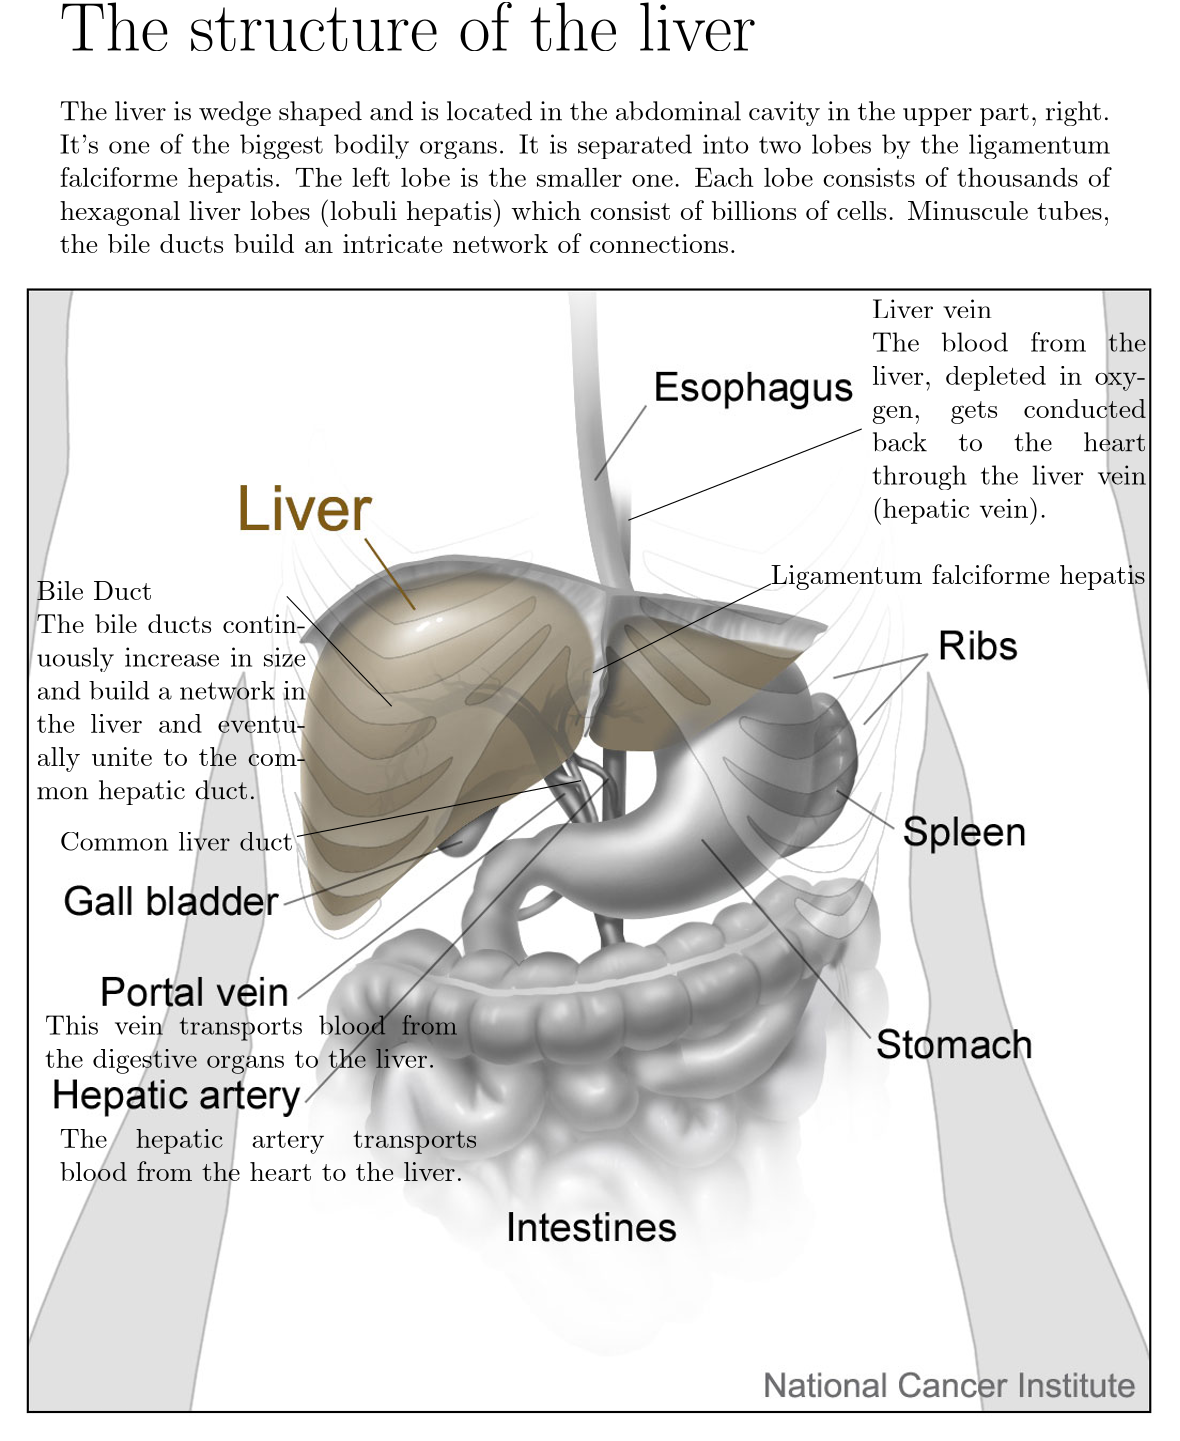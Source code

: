 <?xml version="1.0"?>
<!DOCTYPE ipe SYSTEM "ipe.dtd">
<ipe version="70218" creator="Ipe 7.2.24">
<info created="D:20231010093147" modified="D:20231010162759"/>
<bitmap id="1" width="1103" height="1103" BitsPerComponent="8" ColorSpace="DeviceRGB" Filter="DCTDecode" length="103177" encoding="base64">
/9j/4AAQSkZJRgABAgAAZABkAAD/7AARRHVja3kAAQAEAAAAPAAA/+4ADkFkb2JlAGTAAAAA
Af/bAIQABgQEBAUEBgUFBgkGBQYJCwgGBggLDAoKCwoKDBAMDAwMDAwQDA4PEA8ODBMTFBQT
ExwbGxscHx8fHx8fHx8fHwEHBwcNDA0YEBAYGhURFRofHx8fHx8fHx8fHx8fHx8fHx8fHx8f
Hx8fHx8fHx8fHx8fHx8fHx8fHx8fHx8fHx8f/8AAEQgETwRPAwERAAIRAQMRAf/EANIAAQAB
BQEBAAAAAAAAAAAAAAAEAgMFBgcBCAEBAQEBAQEBAAAAAAAAAAAAAAECAwQFBhAAAQMDAQMF
BwoPCgsDCQkBAQACAxEEBSExEgZBUWETB3GBkSIyFAihsdFCUmIjMxV2wXLD4zSVpcVmhhdH
ZyhI4YKSskNTJHS1OPCiwnOz07R1FjY3YzVXk0RUhKQlVVYY8dKDo5TURWUnJhEBAAMAAQMB
AwkIAwEAAAAAAAERAgMxEgQhQVEFYXGBoTKCEzMUscHRIkJSIzSRchXw/9oADAMBAAIRAxEA
PwD6pQEBAQEBAQEBAQEBAQEBAQEBAQEBAQEBAQEBAQEBAQEBAQEBAQEBAQEBAQEBAQEBAQEB
AQEBAQEBAQEBAQEBAQEBAQEBAQEBAQEBAQEBAQEBAQEBAQEBAQEBAQEBAQEBAQEBAQEBAQEB
AQEBAQEBAQEBAQEBAQEBAQEBAQEBAQEBAQEBAQEBAQEBAQEBAQEBAQEBAQEBAQEBAQEBAQEB
AQEBAQEBAQEBAQEBAQEBAQEBAQEBAQEBAQEBAQEBAQEBAQEBAQEBAQEBAQEBAQEBAQEBAQEB
AQEBAQEBAQEBAQEBAQEBAQEBAQEBAQEBAQEBAQEBAQEBAQEBAQEBAQEBAQEBAQEBAQEBAQEB
AQEBAQEBAQEBAQEBAQEBAQEBAQEBAQEBAQEBAQEBAQEBAQEBAQEBAQEBAQEBAQEBAQEBAQEB
AQEBAQEBAQEBAQEBAQEBAQEBAQEBAQEBAQEBAQEBAQEBAQEBAQEBAQEBAQEBAQEBAQEBAQEB
AQEBAQEBAQEBAQEBAQEBAQEBAQEBAQEBAQEBAQEBAQEBAQEBAQEBAQEBB84cL8L5vjPN8b3t
7xvxRjxj+KMpjrS0x2Ukht2W8MjXRtbG5sm7u9ZQAUFANEGw/kbuv/ETjX7cn/VIH5G7r/xE
41+3J/1SB+Ru6/8AETjX7cn/AFSB+Ru6/wDETjX7cn/VIKsR2MXV7fXUL+0TjYQ24aAW5k1L
j0mIhBl/yBfpH45+3X1lA/IF+kfjn7dfWUD8gX6R+Oft19ZQPyBfpH45+3X1lA/IF+kfjn7d
fWUD8gX6R+Oft19ZQPyBfpH45+3X1lA/IF+kfjn7dfWUD8gX6R+Oft19ZQPyBfpH45+3X1lA
/IF+kfjn7dfWUD8gX6R+Oft19ZQPyBfpH45+3X1lA/IF+kfjn7dfWUD8gX6R+Oft19ZQPyBf
pH45+3X1lA/IF+kfjn7dfWUD8gX6R+Oft19ZQPyBfpH45+3X1lA/IF+kfjn7dfWUD8gX6R+O
ft19ZQPyBfpH45+3X1lA/IF+kfjn7dfWUD8gX6R+Oft19ZQPyBfpH45+3X1lA/IF+kfjn7df
WUD8gX6R+Oft19ZQPyBfpH45+3X1lA/IF+kfjn7dfWUD8gX6R+Oft19ZQPyBfpH45+3X1lA/
IF+kfjn7dfWUD8gX6R+Oft19ZQPyBfpH45+3X1lA/IF+kfjn7dfWUD8gX6R+Oft19ZQPyBfp
H45+3X1lA/IF+kfjn7dfWUD8gX6R+Oft19ZQPyBfpH45+3X1lA/IF+kfjn7dfWUD8gX6R+Of
t19ZQPyBfpH45+3X1lA/IF+kfjn7dfWUD8gX6R+Oft19ZQPyBfpH45+3X1lA/IF+kfjn7dfW
UD8gX6R+Oft19ZQPyBfpH45+3X1lA/IF+kfjn7dfWUD8gX6R+Oft19ZQPyBfpH45+3X1lA/I
F+kfjn7dfWUD8gX6R+Oft19ZQPyBfpH45+3X1lA/IF+kfjn7dfWUD8gX6R+Oft19ZQWLjsJf
G8Ado3HFCK65r6ygtjsNk/8AEbjf7cn/AFKB+Q2T/wARuN/tyf8AUoKoewx75Qw9o3HFDX/+
Z+soJP5Av0j8c/br6ygfkC/SPxz9uvrKB+QL9I/HP26+soH5Av0j8c/br6ygfkC/SPxz9uvr
KB+QL9I/HP26+soH5Av0j8c/br6ygfkC/SPxz9uvrKB+QL9I/HP26+soH5Av0j8c/br6ygfk
C/SPxz9uvrKB+QL9I/HP26+soH5Av0j8c/br6ygfkC/SPxz9uvrKB+QL9I/HP26+soH5Av0j
8c/br6ygfkC/SPxz9uvrKB+QL9I/HP26+soH5Av0j8c/br6ygfkC/SPxz9uvrKB+QL9I/HP2
6+soH5Av0j8c/br6ygfkC/SPxz9uvrKB+QL9I/HP26+soH5Av0j8c/br6ygfkC/SPxz9uvrK
B+QL9I/HP26+soH5Av0j8c/br6ygfkC/SPxz9uvrKB+QL9I/HP26+soH5Av0j8c/br6ygfkC
/SPxz9uvrKB+QL9I/HP26+soH5Av0j8c/br6ygfkC/SPxz9uvrKB+QL9I/HP26+soH5Av0j8
c/br6ygfkC/SPxz9uvrKB+QL9I/HP26+soH5Av0j8c/br6ygfkC/SPxz9uvrKB+QL9I/HP26
+soH5Av0j8c/br6ygfkC/SPxz9uvrKB+QL9I/HP26+soH5Av0j8c/br6ygfkC/SPxz9uvrKB
+QL9I/HP26+soH5Av0j8c/br6ygfkC/SPxz9uvrKB+QL9I/HP26+soH5Av0j8c/br6ygfkC/
SPxz9uvrKB+QL9I/HP26+soH5Av0j8c/br6ygfkC/SPxz9uvrKB+QL9I/HP26+soH5Av0j8c
/br6ygtXfYNJFayyRdo3G5kYxzmB2a0qBXX4EIMLZ9kV5Paxyu7RONQ57akDMup/okF78jd1
/wCInGv25P8AqkD8jd1/4ica/bk/6pA/I3df+InGv25P+qQPyN3X/iJxr9uT/qkFrs6sMxw9
27z8Nv4mzecxcnC7sj1WZvn3e7cOyDId5rSGMFGM0O7XU66oO5oCAgICAg4j2N/ZXaJ89cz6
8SDoyAgICCVwgwmzuLg7Z53EHobogzyAgICAgICAgICAgICAgICAgICAgICAgICAgICAgICA
gICAgICAgICAgICAgICAgICAgICAgICAgIImQ06s936CCKHIBcgrtHf0lvf9ZBkkBAQEBAQE
BAQEBAQEBAQEBAQEBAQEBAQEBAQEBAQEBAQEBAQEBAQEBAQEBAQEBAQEBAQEBAQEBAQEFu5G
9byt52OHqINPw5rYRj3NW+AoJiAgICDQ8N/edd8yj/awQdkQEBAQEBBxHsb+yu0T565n14kH
RkBAQUTO3YXu5mk+ogy3C8XV4O253gvP74koMqgICAgICAgICAgICAgICAgICAgICAgICAgI
CAgICAgICAgICAgICAgICAgICAgICAgICAgICAgICCLkviGn3w9YoMeHIBcguWTv6XH3/WKD
LICAgICAgICAgICAgICAgICAgICAgICAgICAgICAgICAgICAgICAgICAgICAgICAgICAgICA
gICAgIBAIIOwoNLxlGxzRj2k0jf8ZBMQEBAQaHhv7zrvmUf7WCDsiAgICAgIOI9jf2V2ifPX
M+vEg6MgICCPkXbthOfeFBsuJi6nGWsZ9rE31kEtAQEBAQEBAQEBAQEBAQEBAQEBAQEBAQEB
AQEBAQEBAQEBAQEBAQEBAQEBAQEBAQEBAQEBAQEBAQEEXJD+ik8xB9WiDFh2iAXIK7J39Ni7
p9YoM2gICAgICAgICAgICAgICAgICAgICAgICAgICAgICAgICAgICAgICAgICAgICAgICAgI
CAgICAgICAgINNtWGO9v4z7Wd3q6oJSAgICDQ8N/edd8yj/awQdkQEBAQEBBxHsb+yu0T565
n14kHRkBAQQ8uT8ny05QK+FBuFrpbQ/SN9ZBcQEBAQEBAQEBAQEBAQEBAQEBAQEBAQEBAQEB
AQEBAQEBAQEBAQEBAQEBAQEBAQEBAQEBAQEBAQEBBGyP2HJ3v4wQYYOQeOcgrsnf06L6ZBsC
AgICAgICAgICAgICAgICAgICAgICAgICAgICAgICAgICAgICAgICAgICAgICAgICAgICAgIC
AgICAg1B4Lc7kWc7mv8ACEF9AQEBBoeG/vOu+ZR/tYIOyICAgICAg4j2N/ZXaJ89cz68SDoy
AgIIWY+wX91vroNyg+Jj+lHrIK0BAQEBAQEBAQEBAQEBAQEBAQEBAQEBAQEBAQEBAQEBAQEB
AQEBAQEBAQEBAQEBAQEBAQEBAQEBAQR8gP6HL3K+AoMCHIPHOQe2bv6dD9OPXQbMgICAgICA
gICAgICAgICAgICAgICAgICAgICAgICAgICAgICAgICAgICAgICAgICAgICAgICAgICAgINV
v2hvEV1T20UZPdQVICAgINDw39513zKP9rBB2RAQEBAQEHEexv7K7RPnrmfXiQdGQEBBCy32
IB/2jP4yDdI/Ib3Ag9QEBAQEBAQEBAQEBAQEBAQEBAQEBAQEBAQEBAQEBAQEBAQEBAQEBAQE
BAQEBAQEBAQEBAQEBAQEBBZvRW0m+kcfAKoNbBQeOKBaO/p0H+cZ/GCDa0BAQEBAQEBAQEBA
QEBAQEBAQEBAQEBAQEBAQEBAQEBAQEBAQEBAQEBAQEBAQEBAQEBAQEBAQEBAQEBBq2R/5iuP
8zH9FB6gICAg0PDf3nXfMo/2sEHZEBAQEBAQcR7G/srtE+euZ9eJB0ZAQEETJfFwjlM0dP4S
Dc0BAQEBAQEBAQEBAQEBAQEBAQEBAQEBAQEBAQEBAQEBAQEBAQEBAQEBAQEBAQEBAQEBAQEB
AQEBAQEFq7+xJv8ANu9YoNWDkHjnIPLd9LqE8z2+ug3BAQEBAQEBAQEBAQEBAQEBAQEBAQEB
AQEBAQEBAQEBAQEBAQEBAQEBAQEBAQEBAQEBAQEBAQEBAQEBAQarlP8AmWTpgZXwoKkBAQEG
h4b+8675lH+1gg7IgICAgICDiPY39ldonz1zPrxIOjICAgh5HyrX/Px+ug3RAQEBAQEBAQEB
AQEBAQEBAQEBAQEBAQEBAQEBAQEBAQEBAQEBAQEBAQEBAQEBAQEBAQEBAQEBAQEBBbuBW3lH
Oxw9RBqIcgpc5BQx9JmHmcD6qDd0BAQEBAQEBAQEBAQEBAQEBAQEBAQEBAQEBAQEBAQEBAQE
BAQEBAQEBAQEBAQEBAQEBAQEBAQEBAQEBBquU/5lk/zDfXQVICAgINDw39513zKP9rBB2RAQ
EBAQEHEexv7K7RPnrmfXiQdGQEBBEyPkQO5Wzx0/hINzQEBAQEBAQEBAQEBAQEBAQEBAQEBA
QEBAQEBAQEBAQEBAQEBAQEBAQEBAQEBAQEBAQEBAQEBAQEBAQHAEEHYdEGkB2iClzkFpzyDU
IN+BqAedAQEBAQEETK5bFYiwlyGVvIMfYQbvXXd1KyGFm+4MbvSSFrW7znBoqdpQYD8rHZZ/
85YP7ZWf+sQPysdln/zlg/tlZ/6xBsVhkLDI2cV9j7mK8srhu/BdW72yxSNPtmPYS1w6QUEh
AQEBAQEBBjr7iPh7H5G0xt/lLS0yN+aWNlPPFFPOa7tIo3uD366eKEGRQEBAQEBAQEBAQEBA
QEBAQEBAQEBAQEBAQEBAQEBAQEBAQEBAQEBAQEGq5XTiV1fbQNp3igqQEBAQaHhv7zrvmUf7
WCDsiAgICAgIOI9jf2V2ifPXM+vEg6MgICCJkyBDETsE0ZJ6N5BuYNRVAQEBAQEBAQEBAQEB
AQEBAQEBAQEBAQEBAQEBAQEBAQEBAQEBAQEBAQEBAQEBAQEBAQEBAQEBAQEBAQaGTRxHMUFD
3oLLnoOg2zt63idzsafCEFxAQEBAQcq9KP8A6E8Tf+o/2hboOf8AYx6OvZVxR2Y4HPZjGzTZ
K+ikfcytup4w4tmewUaxwaPFaEG6/wD0ndiX/wAIuP8A9Zc//fQdN4fwWI4ZwFph8a3zfF42
Lq4GyPLtyNtT4z3knTnKDSr30jexSzvzYzcU27p2u3S6GK4niqNPjoonxU6d5BvWFzmHzmOi
yeHvYb/HzisVzbvEjHU0Iq3lHKORBB4r434S4Ssm3vEmVt8ZbvJERmd4zyNSI421e8j3oKDB
cKdt/ZVxXftx+C4iguL6Q7sVtKya2kkdzRtuWRF5+lqg2vN5vE4PFz5XL3TLPHWoDri6lqGM
DnBoJp75wCDVs9219lmBx9jkMpxFbxW2Sj66xMbZZ3yxVLRIIoWSSbhIIDi2iDNcJcc8I8X2
T73hrKwZOCMhsvUuIfGSKgSRuDXsrybzQg4p25kD0g+yonQCdtT/AOstQdFv/SE7GbDLOxVz
xRbC7a7ceY2Tywhw2gzxxvhFPp0G+WN/ZZCzhvbG4jurO4aJILmF7ZI3sOxzXtJBB6EGt8Yd
qvZ5wdKIeJM7bWFyW9YLUl0s+4djuphbJJQ8ni6oIXCnbf2VcV37MdguIre4v5Tuw2srJraS
Q0rSNtwyIvNORtUG4X+QscdZTX1/cR2llbtMk9zM4RxsYNrnOcQAEGiY70hOxrI5ZuKteKLY
3j39WzrGTwxOcTQBs8sbITXk8dBtWA4z4X4gu8hZ4XJQ31ziZBDkooSS6GRzntDX6aGsTh3k
DHcZcL5LPXvD9jkobjNY4F19YsJ6yIAhtXinO4IJWez+G4fxU+XzV3HY4223OvupTRjOse2N
tT0veAguY7L43JYuDK2NyyfHXMQngumn4N0ThvB4JppRBoV76RvYpZ35sZuKbd07XbpdDFcT
xVGnx0UT4qdO8g3rC5zD5zHRZPD3sN/j5xWK5t3iRjqaEVbyjlHIgnICAgICAgICAgICAgIC
AgICAgICAgICAgICAgICDVcx/wAyj+rj10FSAgICDQ8N/edd8yj/AGsEHZEBAQEBAQcR7G/s
rtE+euZ9eJB0ZAQEELL/AGIP84z10G6M8hvcCD1AQEBAQEBAQEBAQEBAQEBAQEBAQEBAQEBA
QEBAQEBAQEBAQEBAQEBAQEBAQEBAQEBAQEBAQEBAQEBBoVz4lzMz3L3DwEhBHe9BYc9B0TGu
3sdau54Yz/ihBIQEBAQEHKvSj/6E8Tf+o/2hboOQdlNp6Ub+z7DO4QvMbHw4Y3/JzJxb9YGd
a/e3t+NzvL3tpQbZ5l6aH/xDEfwbX/VIN47eLTi257C8zBYB0uYNpB8oMgFXvia+M3gYGjYW
B9QPa1QcT7KeJ/RWn4Tx+F4lxEVnmxA2PI3mRhfIJbinwkkd1FvmNrjq0Hc3dndDtfYT2a4L
gvH5abhziQZ/AZm4FxZsj6t0MG7vABskb5A9xjcxr3aV3RoEHKuBeFbHtm7aOMOIeLd++wPD
lx5ljMY5zmxOb1kjIWkN3TutbCXvaNrna1FQQ2nt17AOA28BZLP8NYyPCZvAwOyEM1iDE18d
uOska9gO75DS5rh4wI27QQjZzjG84v8AQ/vM1fvMmQfZMt72R218tteshLz0vDA891BY9Hbs
N4RyXAlhxVxdYszeUykZ81jvSZYreziJihYyM+LUtZvVOwEAU1QYjibhix7G+33g/J8M71lw
9xbKbG9xwcTG3fljimAqSdxpnilaOQjTTRBc9KTBS5/ta7PcHHO62OT/AKI64jNHsZNctY9z
ekNJQdQvPRt7IZeGZsJb4CCCR0JjhyVXG7ZLu0bL1xO+SHeNTyeSlNEGoehdk7u57M8jZTPL
4bDKSNtQTXcZLDFIWDo3y53dcUEe17JOy/hPibNcRdrXEeMzeXy0zri1jyDhAGxuJc4i1fJI
552NbtDWigQck7f8j2HNlxV72YSxW+fs7mt2cfHNDbhjRvRyNL2tj32SNFDHz68iDqPpD3uS
4w4t4A7NGXLrSyzxivss+La5rnbrfF5erEcjgDpvU5kHQb/0aux654cfhYsDFau6vciyUZd5
4x9NJeuJLnGutHeKeaiDmfoaY6fGZrtGxtw/rLiyubG2mkGoc+KS9Y52vOWoMp2S/wB6PtJ/
q5/0sCDc/Sj/AOhPE3/qP9oW6DVs9a8QXXogWcOCa9927CWRmjiqZHWwMZuGtA2/Bb28Pc1Q
aD2U8T+itPwnj8LxLiIrPNiBseRvMjC+QS3FPhJI7qLfMbXHVoO5u7O6Ha+wns1wXBePy03D
nEgz+AzNwLizZH1boYN3eADZI3yB7jG5jXu0rujQIOooCAgICAgICAgICAgICAgICAgICAgI
CAgICAgICDVcx/zKP6uPXQVICAgINDw39513zKP9rBB2RAQEBAQEHEexv7K7RPnrmfXiQdGQ
EBBCzGlkTzOafVQbnEaxMPO0esgqQEBAQEBAQEBAQEBAQEBAQEBAQEBAQEBAQEBAQEBAQEBA
QEBAQEBAQEBAQEBAQEBAQEBAQEBAQEBAQaBk3UyV3/npP4xQQ5HII736oOiYF+/h7R3/AGYH
g0QT0BAQEBByr0o/+hPE3/qP9oW6DAdg3ar2b4fsk4cxuV4lx9lkLaGRs9rPcMZIwmeRwDmk
1GhBQb/+Wzsj/wDm/Ff/AKqP2UFnjrtUtcF2cTcdcO2rOKMdE5tPNZwyMxdaYZJRK1k2kbx4
3i8+yiDnsVj6L/abgYc9km4nF5K4ibJftbdMx11bzFtZBK0PhD901Ae9pDtoQap6NFva4zto
4sw/BmRnynAMFpXzqXyHTb0XVO0DGl4d1rGuA8ZgJQXuy3inF9lPbNxvwlxZO3G2OcuxeYvI
z0ZBu78skRfIdGiSKam8TQObRBu3b/208EY/s6y+JxeYtMpmc3bSWFvaWU0dwWsuWmOSSQxl
4Y0RuNK6k7OgNfyHC19wx6G9zjL+J0N+6zbdXMT9HMddXzZmtcOQtY9oI50GR9Gvtj4Km7N8
dw/lsta4vMYRjoJIb2VluJIQ8uikidIWtcNxwDgDUEa6EINd414gxva32/cGYThiUZHDcJym
/wAlkotYDuyxyzBjx5TD1EcYcDQudpzoMr25f3g+yr+sM/2lqD6IQfNnoby3UPZjxRLaR9bd
x38j7eKld6RtpGWNp0uQaV2EcO9j/GjMvnO03Kx3nFsl658lrkr11o0xbrSJBSSIy1eXAitA
ABu84Yn0jsp2NxWWN4d7ObGwdJbTmfKZSwYHs0YWRQ+c+N1taucaOI0HLWgdI7eor3hviDs6
7V7a3deYzEMt7XIsj0cIz8IzU7OsbJI0E6B1OdB0e/8AST7HrXh12ajz8V0er34sdEHG8e8i
oj6kgOa4nSrqNHPRBzH0M8nNlc12i5SZgjmv7mxuZIxsa6aS9eQO4XIKOGOK8LwX6VfGjOJb
lmMtsxDuWt5cOEcIfJ1E0e+91Gta9gPjE0B0QZn0pO1bg657N7/hfD5KDLZPIvtnTssntuG2
8EM8cxkmfGXMZV7GMAJqd4INkw/HN7wN6N3DvE1riXZnzHGWXXWjJep3Y3tax0peGS6MrU+L
sQYWKx9F/tNwMOeyTcTi8lcRNkv2tumY66t5i2sglaHwh+6agPe0h20INU9Gi3tcZ20cWYfg
zIz5TgGC0r51L5Dpt6LqnaBjS8O61jXAeMwEoPqhAQEBAQEBAQEBAQEBAQEBAQEBAQEBAQEB
AQEBAQavmwBxHER7a3Ne8UBAQEBBoeG/vOu+ZR/tYIOyICAgICAg4j2N/ZXaJ89cz68SDoyA
gIIWZ+wH9Bb66DcoPiI/pR6yCtAQEBAQEBAQEBAQEBAQEBAQEBAQEBAQEBAQEBAQEBAQEBAQ
EBAQEBAQEBAQEBAQEBAQEBAQEBAQEBBoGabuZa6b/wBoXfwtfooMfK5BFe9B0PhSTfwNqeUb
4Pee5BlkBAQEEYZOwORONE7TfNiE7rf2wjJ3d7woIfFPC2C4qwV1gc9a+eYm83PObbfki3uq
kbKzx4nMeKPY06OQc/8A/pc7Cf8A5Z/9uyH/AO4QP/pc7Cf/AJZ/9uyH/wC4Qb7w7whw3w7w
3Dw1iLJsGDgbKyOxe587d2d7pJWuMzpHODnSOqHE7abEHOsl6KnYvfXr7oYma06w7zoLa5mZ
FU7aMLnbo6G0HMg6DwhwRwpwdjPkzhrGxY2zJ3pGx1L5HUpvSSPLnvdTlcSghcddmHA/HVtF
BxNi4710FfNrkF0U8ddoZLGWvoeVtadCDXeEfRz7JeFskzJ2GH84v4XB1vPeyvuOqcNQ5jHn
qw4HUO3ajkKCr0j/APolxT/V4v8AaYkGmcBdhvZvx32V8H5LPY0nJMx0bDe20joJXsBNGybh
o+nIXCo2Vog6xwT2dcGcE2LrLhnGR2EclDPKC6SaUjYZJZC57ugVoORBVnOz7hDO8Q4riLK2
HnGYwjg/F3XXTM6pwcH13I3tjf4w9u0oNiQa7wR2ecH8D2E+P4Xx/wAn2lzL188XXTz70m6G
b29O+Vw8Vo0BQajxV6NnZJxLmJcve4p9ve3Di+6dZzPgZK9xqXuY07u8eUtAryoMrF2GdlUf
CsnCreH4RhZpWTzxCSZssksXkPfcNeJyRU08flI2INa7Xu0Ow7MbThrC3vDrMrwJkGDG3z5n
vm83ihDGhrhK2brj1NXBrzV+6fG5QGqkehphweJ4BjJ54x10VqyW5uHucNWtbYyPcwOJGx0Y
A5aBBe9EfHX9zFxpxlNbutrLibJNfYsdythfPI8t5wHXO5XZUHmQdQ4/7H+z/j0xScR4wTXk
A3Ib6FzobhrASdwyMI3m6nxXVA5EGPxHo/dk+L4cyHD8GEElhlRGMk+SaYzzNhlbNG0zte2R
rWyRtdusIGmqDc8Xw/hsXgrfAWVq1mHtYBaQ2by6VnUBu51bjKXueN3Q7xNUHM8l6KnYvfXr
7oYma06w7zoLa5mZFU7aMLnbo6G0HMg6DwhwRwpwdjPkzhrGxY2zJ3pGx1L5HUpvSSPLnvdT
lcSgziAgICAgICAgICAgICAgICAgICAgICAgICAgICAg1bMkniRoOxtvp3yg9QEBAQaHhv7z
rvmUf7WCDsiAgICAgIOI9jf2V2ifPXM+vEg6MgICCHmP+75e966DcLb7Gi+kb6yC4gICAgIC
AgICAgICAgICAgICAgICAgICAgICAgICAgICAgICAgICAgICAgICAgICAgICAgICAgICAg0P
iY0zlz+8/wBG1Bh5X6IIUkmqDoPA8m/gwK13JXt9Y/RQbAgICDG8RZ22wmKlvpwXubRkELfK
lldoyNvSSgg8IYK5sbebIZI9Zm8m4TX0nuPcQt5mxjRBsCAgICAgICAgg5vCYnOYufFZe1Ze
Y66AbcWstSx4a4OANPfNBQV4jEY3D423xmMt2WmPtGdXbW0ejGMGtBXkQS0BAQEBAQQszhMP
m8dLjcxZQ5CwnFJba4Y2RjuY0cDqOQ7Qg0G39GzsRt70XkfC0LpQd7dknupIq/5mSV0VOjdQ
dHtrW2tbeO2tYmQW0LQyGGJoYxjWiga1rQAAOYILiAgICAgICAgICAgICAgICAgICAgICAgI
CAgICAgICAgICDVcx/zKP6uPXQVICAgINDw39513zKP9rBB2RAQEBAQEHEexv7K7RPnrmfXi
QdGQEBBEywrj5ugV8BQbdaGtrCedjfWCC6gICAgICAgICAgICAgICAgICAgICAgICAgICAgI
CAgICAgICAgICAgICAgICAgICAgICAgICAgICAg0Ti5u5mXn3bGO9Td+gg1+d+iCC5+pQb92
dy72MuY/czb38JoH+Sg2tAQeOc1rS5xDWtFXOOgACDTsQ13FOf8Al2YE4XGPdHh4zsllBo+5
IPINjPZCDckBAQEBAQEBAQEBAQEBAQEBAQEBAQEBAQEBAQEBAQEBAQEBAQEBAQEBAQEBAQEB
AQEBAQEBAQarmP8AmUf1ceugqQEBAQaHhv7zrvmUf7WCDsiAgICAgIOI9jf2V2ifPXM+vEg6
MgICCLlP+75/pUG22f2JB/m2/wAUILqAgICAgICAgICAgICAgICAgICAgICAgICAgIBQeV6E
HqAgICAgICAgICAgICAgICAgICAgICAgICAgICAg0njeoysR5Oob/Heg1WcoIDnalBvHZpNV
t/GT/NOA/hAoN3QEGpcV3dxl8jHwljnlhmaJcxct/kbX3Ffdy7O50FBtFpaW9naxWtswRW8D
RHFGNga0UAQXUBAQEBAQEBAQEBAQEBAQEBAQEBAQEBAQCaIPAecUQeoCAgICAgICAgICAgIC
AgICAgICAgICAgICAgINVzH/ADKP6uPXQVICAgINDw39513zKP8AawQdkQEBAQEBBxHsb+yu
0T565n14kHRkBAQRsn9gT/SFBs+K/wC7bX/NM9ZBKQEBAQEBAQEBAQEBAQEBAQEBAQEBAQEB
AQEBA5e4gFAQEBAQEBAQEBAQEBAQEBAQEBAQEBAQEBAQEBAQEGn8eRgTWcnK5r2/wSD/AJSD
Tbg6IMa93jFBt/ZpN/70uoq+VBvfwXgf5SDoqDEcUZ+PCYt1wGdddyuENjbDypZ36MaAPCUF
rhLASYmwfJdv67LXzvOMlcbS6V3tQfcsrQIM4gICAgICAgICAgICAgICAgICAgICAgICAgHa
EAoCAgICAgICAgICAgICAgICAgICAgICAgICAgICDVcx/wAyj+rj10FSAgICDQ8N/edd8yj/
AGsEHZEBAQEBAQcR7G/srtE+euZ9eJB0ZAQEEbJCthOPeFBsuHdvYq0dzxN9ZBMQEBAQEBAQ
EBAQEBAQEBAQEBAQEBAQEBAQEBACAgDYgICAgICAgICAgICAgICAgICAgICAgICAgICAgINV
49jJhs5eRrntJ+mAP+Sg0afYUGMkNHFBsfZ7PucRxsr8bHIzwDe/yUHUZZYoYnyyuDIo2lz3
uNA1rRUknoQajw9FLxHmXcUXbCLC33ocFbvFPFrR9wR7p9KDo7xQbggICAgICAgICAgICAgI
CAgICAgICAgICAgICAgICAgICAgICAgICAgICAgICAgICAgICAgICAgINWzH/Mo/q49dB6gI
CAg0PDf3nXfMo/2sEHZEBAQEBAQcR7G/srtE+euZ9eJB0ZAQEEbJ/YE/0hQbPihTG2o/7Jnr
IJSAgICAgICAgICAgICAgICAgICAgICAgICAgICAgICAgICAgICAgICAgICAgICAgICAgICA
gICAgICDXeOmk4iIj2s7Sf4Dwg5/MNEGMn8soMnwfN1XEtg7nl3P4YLf8pBuXEc0vEOYbwtZ
vLbKLdmztww0pHtZbg+6k5ejvoNthhighZDCwRxRtDI2NFA1rRQADoCCtAQEBAQEBAQEBAQE
BAQEBAQEBAQEBAQEBAQEBA5UBAQEBAQEBAQEBAQEBAQEBAQEBAQEBAQEBAQEGr5v/mKH+rn1
0BAQEBBoeG/vOu+ZR/tYIOyICAgICAg4j2N/ZXaJ89cz68SDoyAgIIuVIGPnrytog22z0tIP
8231gguoCAgICAgICAgICAgICAgICAgICAgICAgICAgDYgIBQEBAQEBAQEBAQEBAQEBAQEBA
QEBAQEBAQEBAQEGH4uYHYC4JFSwxlvd32j1ig5vLsQYy52oMbeZuTEzWs1q3rMg+eNtlF7qQ
OBBPQ3lQdt4X4fbhcYIXv6+9ncZ7+6OrpZ36udXm5AgzCAgICAgICAgICAgICAgICAgICAgI
CAgICAgICAgICAgICAgICAgICAgICAgICAgICAgICAgICAgINXzf/MUP9XProCAgICDQ8N/e
dd8yj/awQdkQEBAQEBBxHsb+yu0T565n14kHRkBAQQsx9gPbyuLWgdJKDcrcFsEbTtDWg94I
K0BAQEBAQEBAQEBAQEBAQEBAQEBAQEBAQEBAQEBAQAgICAgICAgICAgICAgICAgICAgICAgI
CAgICAggZ6JsuFvWu2CJz++wbw9ZBy6QaIMXkJYoIZJpXBkUYLnuPIBqUGtYWGXIXrs7dNLQ
8FmOiPtIfd/TPQfSdlP19nBP/Oxsf/CaCgvICAgICAgICAgICAgICAgICAgICAgICAgICAOd
AQEAICAgICAgICAgICAgICAgICAgICAgICAgICAgINa4i8XNWLvdxvafDVBQgICAg0PDf3nX
fMo/2sEHZEBAQEBAQcR7G/srtE+euZ9eJB0ZAQEEd0fnOVsbWlRv9a+nMzVBuCAgICAgICAg
ICAgICAgICAgICAgICAgICAgICByoCAgFAQEBAQEBAQEBAQEBAQEBAQEBAQEBAQEBAQEBBbu
oRPbSwHZKxzD++FEHJX6hBrvEWJmyRt4DKGWIfv3ceu9IG6taDzV2oLha1oa1oo0aADQAIOx
8JXPX8OY99a7sQj/APJks/yUGY3kAFB6gICAgICAgICAgICAgICAgICAgICAgIHQgICAgDYg
ICAgICAgICAgICAgICAgICAgICAgICAgICAg1/iyIsFpfAVEEm6/6V+iCPt1QEBAQaHhv7zr
vmUf7WCDsiAgICAgIOI9jf2V2ifPXM+vEg6MgICCrh6PrszdXFPFt2CJp5Ku1KDZkBAQEBAQ
EBAQEBAQEBAQEBAQEBB86ycU8TjteFgMveix+Xmwea+cS9V1XnYb1fV727u7um7SlF8Gebf6
irmu73/K+jGM/h3UdH0UvvPnCAg4Pb3/AB4e1swOuMocR8rvb1RfcebdR1xoN2u5ubveovjx
PL+P/V293y090xj8P2XTvC+w8IgICAgICDzYegoPUBAQEBAQEBAQEBAQEBAQEBAQEBAQEBAQ
EBAQcov4BBeXEA1EUj4/4LiEGLuWoIEgQdH4AvQcGIidYZXtA6DR3+Ug2sTDnQVskBIQXUBA
QEBAQEBAQEBAQEBAQEBAQEBAQEAlAAogICDw83Og9QEBAQEBAQEBAQEBAQEBAQEBAQEBAQEB
AQEBAQRcnaNu8fPbn+UYQO7tHqoNXxsxktGb3xjPEeDtq3RBKQEBBoeG/vOu+ZR/tYIOyICA
gICAg4j2N/ZXaJ89cz68SDoyAg8e8MY5x2NBJ7yCfwlAWYvr3Cj7mR0p7hNB6iDNICAgICAg
ICAgICAgICAgICAgICD5hl/61j5xN/20L87r/Z+/+99SPyvuvp5fonyxAQc6j7Y7N/Gp4X+T
JBIL11j511rabzXlm/u7uyo514Y86PxOyvbT0fp57O60ztA7T28G31rbz4uS7hu4jJHcNkDG
7zXUezVrtWgtPfWvJ8uOKYuOqcXD39JbRw7m7XO4Oyy9qC2G8iEgYdS12xzCedrgQvRx7jeY
1Htct57ZpkV0Zc3su2iyyHFzOHbDFyXHWXRtmXjZW7pY1xD5g3d8kNaXbdi8GfOjXJ2RHtei
fHmM90y37J5TH4uwmv8AITstrSAb0szzQAbO6SToANSvbvcZi56OERMzUOVZT0i8TDcujxuI
lvYG6ddNMLevSGhkpp3aHoXzd/FMxP8ALF/U9efDmesq8N6RGFublsWVxcuPhcQBPHILkNqd
r27kTqD3oJ6E4/imZn+aK+tNeHMdJt1WyvbO/tIruzmZcWs7Q+KaMhzXNPKCF9POomLh5Ziu
rT+0DtOtuDbmzt5rB9467Y94cyQRhoYQOVrq1qvL5PlxxTFxduvFwztg+JO3rD4uaC3sce7I
zOiZJdfDCJkTpGB3V7wZJvubWjtBQ9Naceb4jnE1EXLpx+LOvWZpsPZ32kW3Gcd31dhJZTWe
4ZgXiWOkld3deAw18U6bq7eL5UcsT6VTnzcPY3JetxEBAQEBAQEBAQEBAQEBAQEBAQEBAQEB
BzXiWEQ5y8YOV+//AOUAf/lIMFcjQoMdLyoNj4KvupdPCT5Ra4eqCg3gXnig1QSbS535WCu0
oMogICAgICAgICAgICAgICAgICAgICAg8GuvgQeoCAg82nuIPUBAQEBAQEBAQEBAQEBAQEBA
QEBAQEBAQEBAQEBBqM0PmmburfZHPSeId3RyC8gICDQ8N/edd8yj/awQdkQEBAQEBBxHsb+y
u0T565n14kHRkBBEyryLNzG6vlIjaOlxog22zt229pDA0UEbGt8AQXkBAQEBAQEBAQEBAQEB
AQEBAQEBB8wy/wDWsfOJv+2hfndf7P3/AN76kflfdfTy/RPliAg+abX/AK5H/fsn+0OXwM/7
X3n0p/J+h1btt4b+V+C5bqJm9d4l3nUZAq7qvJmHQNzxz9Kvpefxd/Hftj1eXxt9uvnYH0eu
IRPib7Ayu+Es5PObYE6mKXR4A5mvFf3y4fDOW8zn3Onl4qbb12icRfIHB+SyDH7lz1fU2hBo
7rpfEYR0trvd5e3yeXs4508/Fju1EOV+j1w51+UvuIJmVZZs82tXHZ1sorIQedrNP3y+Z8L4
rmdz8z1+Xv0jKL29cS3d7xNHw9EXC1xzWOfENj7iZoeHdNI3tA7p51n4lyzrfZHs/aviYiM9
zpfBHZXw5gMVEy8s4L/KSNDru5nY2UB5GrIt8HdaNmm3lX0fH8THHnpcvLy8+tT8iL2jdl/D
2WwN1c2FlFZ5a1idLby27BGJOrBd1b2to128BQHaDTk0OfK8TO8zMRWmuHnnM/I070e+J7gX
l5w5O8utnxm7sw4+Q9rg2Rrfpw7e7x515PhnNNzifndvLx/Ut+kb/wB64X/MTfx2qfFeufpX
w+ksl2UdlXDd/wAMw5rOW3ntzflzoY3ue1kcTXFo0aW1c6lankpTlr08Pw8Tju1FzLHPz6jV
R7HS+GuEcFw1BcW+Htzbw3MvXSNLnPNd0NADnku3RTQE8pX0OLhzxxWYebfJOurMrqwICAgI
CAgICAgICAgICAgICAgICAgICDQuNoWx5nfG2WJj3d0Et9ZqDWLgaFBjZRtQSMNcdTetPuhQ
+ug3Pz2kbTVBkMNd797C2u1yDa0BAQEBAQEBAQEBAQEBAQEBAQEBAQebdOTlQeoCAgE0CABQ
ICAgICAgICAgICAgICAgICAgICAgICAgICAgICAg1zimPq7uwu/fGF/ccKhBaQEBBoeG/vOu
+ZR/tYIOyICAgICAg4j2N/ZXaJ89cz68SDoyAgsNi85zVjb0q1jjNJ3G7PVQbegICAgICAgI
CAgICAgICAgICAgICD5hl/61j5xN/wBtC/O6/wBn7/731I/K+6+nl+ifLEBB802v/XI/79k/
2hy+Bn/a+8+lP5P0PpKeGGeCSGZgkhlaWSRuFQ5rhQgjpC+9MW+a+buFpZuBe1cWNw5zbZlw
6xnc47u9bz06p7ujVkneXwOH/Dz17On/AD0fS5P8nHbY/SH4h37rHcPwu8WFpvLoAgjffVkQ
I52t3j++Xo+KcvTH0ufh466dL7NuHf8Ah/g3HWL2bl09nnF2CKHrpvGId0sFGd5fQ8Xi7OOI
ebm33amXz52hQ3Nx2k5aAuDJpb3cjc4gABxAjJI2aUXw/KiZ5pj22+hwzEccNpHZP2uH/wDk
f/bZV6f0fkf3fXLl+Pxe76nv5Ju13/4j/wC2yp+j8j+765Px+L3fUy/Zt2T8X8PcYWeVvxbi
zhbK2Xq5d5x34nNbQbo9sQuvieFvj33TVMc3kZ1moQvSN/71wv8AmJv47Vj4r1z9LXh9JdZ4
FjZHwVgAxoaDjrVxA53QtcT3yV9Px/y8/wDWP2PJy/an52dXZzEBAQEBAQEBAQEBAQEBAQEB
AQeVrsQeoCAgICDUOPYhv2UwGpEjHO7m6Wj1Sg02VtQgx04oSgsRPLJWuHIQg2J938E3VBlO
GLjrMtbN53fQKDoWo6UAOB7vMg9QEBAQEBAQEBAQEBAQEBAQEBB4eYd8oPQKICAgIPNp6B66
D1B4ebnQe0HcQBWtCgICAgICAgICAgICAgICAgICAgICAgICAgICDE8UW/XYaYjy4aStPS01
QYqCQSQseDXeaD4QgrQEGh4b+8675lH+1gg7IgICAgICDiPY39ldonz1zPrxIOjICCvhuPrs
te3JFWxNbCw9O0oNlQEBAQEBAQEBAQEBAQEBAQEBAQEBB8tZO9trHtenvbp/V2trnTNPJQu3
Y47vecaNBJoByBfnOTUR5Fz0jX731cxfFUe53D8s/Zr/APGP/Zrr/VL6/wCv4f7vqn+Dw/pt
+4/LP2a//GP/AGa6/wBUn6/h/u+qf4H6bfuZzhzjDh3iSOeTC3fnbLYtbMerlj3S8Et+Nayu
zkXfi588nrmbc98es9XArX/rkf8Afsn+0OXxc/7X3nvn8n6H0tyr775rhnpDcOdVe4/iGFtG
3A80unAUHWMq+Ik8pczeH71fG+KcXrG4+Z7vD31y1bhCG/477SLW5yQ67VlzfmlW9Vasa0Bw
5nlrWHurz8F8/NEz8/8Aw68lcfHUPpwbF+hfMfPvb1wvdWXEbOIYWuNnkWsZJKNjLiJu7ukj
ZvMYCOfXmXw/iXDMb749v7X0PF3Ex2ugcDdr3DmZxsDMrexY/LxsDbtlw5sUb3NoOsje7dZR
23d2juan3+P5uN59ZrTz8vj6zPp0OP8AtZ4fw+HnixN/DfZidhZattntlbEXAjrXvbvNG5tD
dp05NVPJ83GM+k3o4uCdT6x6Nb7DLzjPL393kMlk7u5w9szqmtuJHSNkuHUNAX73kN1NDyhc
Ph2uTczOpntdPKjMekR6sf6Rv/euF/zE38dq5/Feufpb8PpLrfA//JXD/wDu20/0DF9Px/y8
/wDWP2PJy/an52aNRqNnKF2c3oIIqEBAQEBAQEBAQEBAQEBAQeFzRy68yDyrzsFB07UHoYNp
1POUHqAgICAgIMBxrA6TDh4HxMrXuPQQW+u4INAlHioMbdDUoITjqgmyXDuoZryBBnOCpi/P
2ba8rvUY4oOqIBAO0IKd1w8k94oHWU8oFvqhBUCDqNUBAQEBAQEBAQEBAQEBAQeE8gQegUQE
BAQeONNm07EHoFBRAQecvcQeoB2IAQEBAQEBAQEBAQEBAQEBAQEBAQEBAQEBAQEFE8TZYJIn
bHtLT3xRBp2KLhbGFxq+B7oz+9KCYgINDw39513zKP8AawQdkQEBAQEBBxHsb+yu0T565n14
kHRkFMjwyNzzsaCT3kGR4TgLMS2Zwo+5e6V3cJ09RBmUBAQEBAQEBAQEBAQEBAQEBAQEBAQc
6y/YXwllMpd5K4u79s97NJcStjkhDA6RxcQ0GFxpU6arwcnw7GtTqZn1/wDvc9OfK1EV6In/
ANPHBX/puS/8rB/qFj/y+P36+r+DX6zXyH/08cFf+m5L/wArB/qE/wDL4/fr6v4H6zXyNr4K
4Bw/B8N1FjJriZt45j5DcuY4gsBA3dxkful6vH8bPFExm/Vx5OWd9WMZ2Q8NM4rPEwub3z83
br3qi+Lqesc8vI3eq3t2p9131zjwsfid9zd21+o129vsbwNpXscGJ4p4ZxvEuGmxOR3228xY
7rIi0SMcxwcHMLmvAOlNmyq5c3FHJntlvG5zNwxPBXZrw/whPdXGNfcTz3TWxukuXRuLWNJO
6zcZHQONK9wLl4/iZ4rq/Vrk5p31bW3QlvfC9Tkj5HG2GSspbG/gZc2k7d2WGQVaR9AjkI1C
zrMaip6LEzE3Dl2W9HfAXE5kxmSnsY3EkwyMbcNFTsaaxOoOklfO38LxM+kzD1Z8zUdYU4n0
ecFBch2Tyc97G0giGNgt2uHM470jqdwjupj4XiJ9ZmTXma9kOp43G2GMsorGwgZbWkDd2KGM
UaB9EnaSdSvo5zGYqOjyzMzNy1zjXs1wXF9xaz5Ke6hfaMcyMWz42gh5BO9vxycy8/keLnlq
79HTi5px0bFisdDjMZZ42BznQWUEdvE6QgvLImBjS4gNFaN10XoxiM5iI9jnqbm0paRSQRq3
vhB6CCKhB6gICAgICAgICAg8L2jStTzBB5V52CnSUDcr5RJ6NgQVAAbBRAQEBAQEBAQEGP4h
gE+FvGc0Zf8A+T8f/JQc0eKtQY+8jIFUGMftQJZfgGjm0QZ/gB+9xPZD/OepE4oOvoCAgIKT
G3aBQ840QKPGw17qBv08oEesgqBB2aoCAgICAgICAgICDytdB3yg9AogICAgE0FUHjQT4x7w
6EHqAg8bz86D1AQeBB6gICAgICAgICAgICAgICAgICAgICAgICAgINRljMGcvodA2QtmaPph
qgvICDQ8N/edd8yj/awQdkQEBAQEBBxHsb+yu0T565n14kHRkETKvLbNzG+XKRGwdLjRBttn
A23tIYG6CNjW+AILyAgICAgICAgICAgICAgICAgICAgICAgICAg8bsQGmpI5kHqCl+gDvc7e
5yoKggIKXtqKjyhqCgMfvCuw7COYoKkGu8d5XiDE4J2Uw0Edy6zkZNfW7wS59q3WXqyNjqcp
B0ryrh5G9ZzefWv2OnHmJmpZTC5iwzWKtspYSdZaXTA+N3KOQtdStHNOhHOumNxqI1HSWdZm
JqU5bZUuZU1bo7nQeNk13XaO9Q9xBWgICAgIBIAqTQIKOtb7WrvpRVArKeQN7upQe9XXynF3
RsHqIKgABoKICAgICAgICAgICAg8exr2OY8Va4Frhzg6FBymWJ8Uj4nij43Frh0g0KCJdx1i
qgwko1KCLcvowd1Bn+zd4dxbZDolP/5L0HaEBAQEBAQEHhY060oecaIPKPGw17qBvEbW98ao
PQ5p2FB6gICAgIBIG1B5qegIPUBAQEBBT5Tvejb0lBUgIPHakDwoPUBB401QBtKD1AQEBAQE
BAQEBAQEBAQEBAQEBAQEBAQEBAQaxn2CLO2svJPE5h7rTUIPEBBoeG/vOu+ZR/tYIOyICAgI
CAg4j2N/ZXaJ89cz68SDoyCwI/OMzYW9N5rXGZ46GjT1UG3oCAgICAgICAgICAgICAgICAgI
CAgICAgICAgDYEFAPjDpqCgrQEFtp3H9Wdh1YfoILiAgtva5p6xm32zecIK2va5oc3YUHpFd
DsQc1tv/APPeLvM3eJwfxDLvWzzoyzvXbWE7GsfyV5PpXV8Ef4d1/Rr6pemf8mb/AKo+uHSl
73mEHjmNcKOFQgtlz4vK8aP3XKO6grMke6HFwAOw1QU+cRahpLyORoJQOslNN2M0PK4geygb
kzvKeG84aPolB6IYxqRvHndqgrQEBAQEBAQEHhe0aE68yD0EEVGxAQEBAQEBBzniO2EGau2i
tHP6wf8A4gDz6pQYqVlYnIMBcNo8oIF78UTzFBmuy91eMbQV2MmP/wCW5B29BSZYwaE7NDzI
KgQRUahAQEBAQEBAQeFoO0IPNymwkeqg9q8cgPc0QN/nBCAHtPKgF1DQanmQA3Wp1KD1AQEB
AQUkkndb3ygqAAFAgIPHEAVQGg7TtO1B6g8dsQByoPeVAQEBAQEBAQEBAQEBAQEBAQEBAQEB
AQEBAQEGB4ujIt7W5H8hM2p6HaIIqAg0PDf3nXfMo/2sEHZEBAQEBAQcR7G/srtE+euZ9eJB
0ZBVw8wS5q7nI+JY2Np6TqUGzICAgICAgICAgICAgICAgICAgICAgICAgICAdhQG7AgtkaOp
tBqEFbSHAEbCg9QUyM320rQ7QeYoPIpN9pDtHt0eOlBWgILTw6MmRmrTrI36IQXGua5oc01B
2FBjeJOH8fxBhrnE37awXDaBw8pjxq2RvS06rny8cbzOZaxuczcNa7O+IMg2S54Rz7v/AH9h
gGslOy5tdBHM0nbQEA8uyutVw8bkn1xr7Wfrj3uvLiPtR0lvC9bgICC26O3YC5zWtA1LiAAE
EC74lwFmD199CCNrWu33fwWbxQYG+7TcTFVtnby3LuRzqRs8J3nf4qDCXPafmXkiC2ghbzuD
nu8NWj1EGPl7QeJnVpdtjHvY49PC0oLbOOuJ2Gov691kZ9dqCXF2i8SspvPil+mjA/i7qCTF
2m5sOBkt7d7eUAPafDvFBMZ2pye3xze6JT/9xBKh7UscR8PZTMd7wtcPVLUEuHtL4bf8b10H
07Kj/ELkE2HjnhaY0iyEY6ZN6If44agydrf2N5rb3kU9eSGRrv4pKCU1rRsFEHkewnkJNEFS
AgICAgINN44t929trjSksZZTpjdWv+Og1wN3mEIMHfRkSOQYy5j3mObzghBkeyk140txzRTd
7xCEHc0FuL24Puj6uqD0xN2tqw+90QPhW7QHjo0KA2VhNK7p5joUFaAgICAgICAgIBAO0VQA
ANgogICAgICClzjXdbt5TzIPWtDRQIPUBBSPGdX2o2d3nQVICDza6nNqgN2IPeVAQEBAQEBA
QEBAQEBAQEBAQEBAQEBAQEBAQEGM4kg67C3TeVrd9vdbqgwtrIJbaKQe2aD6iC6g0PDf3nXf
Mo/2sEHZEBAQEBAQcR7G/srtE+euZ9eJB0YmgqglcIxk2lxcnXr5nEdxuiDPICAgICAgICAg
ICAgICAgICAgICAgICAgICDx3knuIPRsCChukrhzgH6CDyPxXuj/AHze4UFxAQWZgWOE7B5O
kjRyt/cQXg4OAcNQdQUBAQWHMfE4viFWny4vot6UF2OVkjd5hqPooNO7ROGb+7jtuI8F4nEm
EJltqDWeEVMlu6mp3gTQd0e2Xl8nima1n7efr+R24txHpP2ZLHtU4bu8Lb5CIufcTMrJZMFX
xSDRzHuNGih8I1pquvDyxyZjUMbxOZqWCynajlCCbdsVlHyF3wj/AAuo3/FXVhrF92jZaWu9
f3L+iI9UD/B3EGFl4pu7pxLmOkd7qV5cUFp2Uvn+Tus+lHs1QWOtvJHePK8jmrQeBB71Di7X
U86C6bY0QWJIaVQWDG4bKjuILrJJmDR7h01KC83IysGsrnHmrVBdjyVy/aaDpAqgvh8hbvuo
elBSZAUHhbJTeAPdQS7XiXiGxIba5C4iGwM6xxb/AASS1BsmO7UOJbVrWTmG8aNvWM3XeGPd
9ZBslh2u4ySgvrOW3OwuiIlb3ddw+ug2bG8X8N5Ggtr+PfdsjkPVvrzBr92veQZhAQEBBgeM
7brcSJhStvI1xJ27rvFI8JCDSottOdBjclFSSvOgw87EE7swi3O0AN2DqJnDvgIO3oLR8Sap
8mSgr74eyguoCDxzWuFCKjpQUdUW/FuLeg6hA6yRvlsqPdN19TagqZIx/kuBQVICAgICAgIC
AgICAgoLy47rNvtncgQVNaGig7550HqAgoeSTuDafKPMEFYAAoNiAgbNUHjdlTy6oDdgQPbd
5B6gICAgICAgICAgICAgICAgICAgICAgICAgIKJoxJC+M+3aW+EUQadiqi06p3lQudGf3pQT
EGh4b+8675lH+1gg7IgICAgICDiPY39ldonz1zPrxIOg3cgjtpXn2rSUGc4eg6jDWrKUcWBz
u67VBkUBAQEBAQEBAQEBAQEBAQEBAQEBAQEBAQEBB47yT3EBnkN7gQUP8WVjuR3in1wg8nDg
BI3VzNac45QguNcHNDm6gioQeoCCOw+bydWdIZD8GeZx9r7CCQgICDWeI+L8ThpHdW/r78eX
axkUP+cdsYfV6EHPc5x7kcq1zJ5xa2x22kdW1HvvbP8AW6EHPrm7di8k+7tQW2F2QLhpFQx/
uwP8PWXh3/h33f0a6/JPvejP8+a/qjonuhfOd9zt8nUOOtQvc86nzKvIg9gs2skO9Qd1BLPm
bBq5S1pGde2zHeKKqdxS27KCtWtU7lpQ7Jyu5KKdxSNJktTrU8w1UtaWHX858llOk/uJZS06
e5dq4k9GwKWUpE8w5NFe4pfiv5G0qFe5KSvlpxABboFe4pItcpaud8KC3pGqvclMg69tZgGx
PB6Nitov2lk17t/eDndHIqJrrON2hYPBqgjTWUINGVB5gahBZNlIBo4Hu6IJ+Pz3EeLIFpdz
RMbsjrvx/wAA7zfUQbViu1m/jozJWrLhuwyRHq390tNWn1EG34vjzhnIbrW3Qt5T/JXA6s6+
+Pieqg2BrmuaHNILTqCNQUEfJWvnVhcW4ALpY3NbXZvU8U+FBzKJ2oQUZOKrQ4IMFcM0KDL9
nNt//wBnFOOS1ma499tPooOvoKZGNe0tOznCC31skWk2rP50f5QQXgQRUGoOwhAQEBBS+KNx
qRrz7D4UFG5M3yH7w5n+yEDr3N+Mjc3pHjCneQVsljePEcHdxBUgICAgICAgEgCp2ILW+6Q0
Zozlfz9xBca0NFGigCD1AQUyPDBzk7BzlAjaWip1c7VxQVICCl3jO3eTa72EHrjp3dEHqByo
CAgICAgICAgICAgICAgICAgICAgICAgICAgINOiYIcnkLce1l3x3HCqCSg0PDf3nXfMo/wBr
BB2RAQEBAQEHEexv7K7RPnrmfXiQb1lauthCPKme2Mfvig3KJgjiYwbGNDR3hRBUgICAgICA
gICAgICAgICAgICAgICAgICAgIPHENBJ2BAZXcbXQ0CCmdpdE6nlDVvdGqCpjg9jXDY4AoLM
R6qUwnyXVdF9FveQX0BBTIxkjCx4q12hCCzFI+KQQTGtfipD7Ycx6UFrK5nG4m285v5hDETu
t0Jc5x5GtFSUHOOLO02WWN8Vg82VnsdOdJn9DaeT3tfWQcvu8/cTPLLYdWzledXn2EFEED5X
dY4kv93Wp9VBOLLd0LoLwAxyDdLuQ+wVneY1FT0XMzE3DH4zJeYSPxtw7rBHray+6jOwd7/D
YvH4+5xP4evo+Z35c90d8fSkS5dxJDAvXbhSI65uHnapa0UedXup3TRZtRu4fJq8+9H0VLWl
YgndsaGd3UqdxS4MY9+ryXdH7inctLzMSANG0We5aXRihzJ3FHyUOZO4p4cSOZO4pScSOZXu
KUOxbRtHcTuKetwj3auG43p2q2lLvyb1baMFFe4pRuXMJqxxFFqNMzCTHm72Mbr/ABh0rUaS
kqDN273ASt3SeVa7kpk42xStD2ODm9C0j10YDhQankQXpLWFzR1jAec8vhQQzYwuPwZLe7qE
EvG5TOYx39Au3xtBqY2u8Q91jqtKDasb2oX0VI8naNlptki+Df3S01B9RBjZ8pjp72aS3duR
SPL42vG6QHGu7zabEEqRjZrWoNdNCEGAuGbpIQXuGL8Y7iGzuXGkfWdXITs3ZPEJ71aoO0IC
AgsGB8ZLoCG12xnyT7CD1l00u3JAYpDsa7Ye4dhQXkBAQEBBQ+CJ5q5oJ59h8IQUdTM34uUn
3r/GHh0KB10zPjIiR7qPxvU2oPW3Vu7QSAHmOh9VBdQEBBRJMxmm158lg2lBSI3v1l2ckY2d
/nQXdiAgIKXvaxpc7YgpjY4nrH+Udg5gguICCl7t1tdp2Ac5QGN3W66k6k9KBtkpyNFfCgqQ
eDyig9QEBAQEBAQEBAQEBAQEBAQEBAQEBAQEBAQEBBquVaYuJHaUbPADXnLTRBUg0PDf3nXf
Mo/2sEHZEBAQEBAQcR7G/srtE+euZ9eJBv8AuCfMY+ClQHmV3caEG3oCAgICAgICAgICAgIC
AgICAgICAgICAgICAgod4zw3kGrvoIK0BBZtjumSL+bdp9K7UIKriIyM8U7sjTvMdzEIEEwl
ZvUo4Gj28zhtCC4gIMHxRxJi8TbFlwetunisNsw0fXkcT7UV5fXQcW4o41yF9dVvXiadlRDG
3SJgPRz8/KUGqTPuLmXrJnFx5OYDoCC6y2aG7x0og9dko4G7rNXc6zMrTHT5C4mJFdDyLMyq
LLazygFhO+w1YOnoPIvP5HH3x6fajo68Wu2fklMsHT3TKhwa9h3Xt3dQe+U4efvzft9pvj7Z
ZOLHzPpvPd0gUA9RbnTNJkOJYCDu1POdT6qzOlpNjx7eZS1pfZZBvIparotuhBX1FORQOpQe
iEcyCl7GN26EoKm2k0mxu433R2+BWi15llFHqBV/ujqVUHRdCC0+BvMgjSWwNdFbRFlsmnkW
rSkWSxpqAraUW0txbPBa4gcy3GkmGy4y8gmG9IQJPUXSJZpJla6U6eSqiyY6Hcb3ygrZCG+M
UEiONso3XtBb0oLF3jY42mSNxFBUsOvqoIcc0kfxb3M590kIKjcSO8pxPdQW30dtQb1j+07q
reKK7szI+NrWvmZIKuIFC7dLeXuoMrB2l8Pvp1jJ4Ty7zGkf4rignwcccLTaC+a08z2vZ6pb
RBdm4v4Zipv5KDxthDg7w0qglW2Vw2Rbu213BdA7Wse1x8ANQgvdTPDrA7eZ/NPP8V20IPRe
RghswML+Z+g7ztiC+gICAgICDx7GPFHtDh0iqCz5nEK9WXRk7dxxHqbEHphn9pOQPfNafYQD
HcmnwwFNpDNvhJQVxQsjqRq4+U46k99BWgICCmR7WN3nGgQUMY57uskFKeQzm6T0oLqAgILb
fHfv+1bo3p5yguIKY9QXe6PqIKkAoCAgICAgICAgICAgICAgICAgICAgICAgICAgINc4nYWZ
HHz7GkviPfFUFpBoeG/vOu+ZR/tYIOyICAgICAg4j2N/ZXaJ89cz68SDo2GYZOI3u2iGDwbx
QbQgICAgICAgICAgICAgICAgICAgICAgICAgICCiLXef7o6dwaIK0BBHuD1UjJ/ajxJfpSdD
3igkII09YJfOW6sNBOOjkd3kEkEEVGoOwoNN4u49gxwks8c5sl42olnNDHFz9DnDwDl5kHHM
vnrm6me5sjnySGslw4kvceglBio7YSCjhUFAkcy1G7LrXyHc/QVJlUC5vZJDQGg5liZVYbG9
5qpaplvYOJ2LE6WmTtsf0LMy1Sxf2MmNuG5OFm9AaNvIxzH24/w+ivHy/wAmu+Ont/i74/mj
tn6Gy2tvFLCyWIh0cgDmOGwg6gr0RN+rlSZHZ6bFaF5tqabEotcFr0JRb3zXoSiwW1ORKS1s
tYDutBe/3LRUq0WrbYXD9XUiZzbXewEoteisIojVoq7lcdT4VRU+JQWnRoKCyiC1I1jQS4gN
HKUECa4c/SAUH844esEsRoWSC5DS5zg8O3qnmSJKSHw9CtojPtgrYsgSQuq3RbiWZhm8dkmy
M6txo5dc6YmGR3GNbvbSdi0huVFXd4IJtla1G87QBBFyzwGuDdgBQank53NAaCRpVBh3XD97
afCg9FzJvU3j4UFnI3t1HbSPjlexwGhDiKV0QRrPK5OIVNw+Ro9q81PeJQZGHO3D/JkBI2tc
BVBIZm7mtCxp8I+igvtzbajrIdeg19cIMxZcbX8ADYb26ia3YzfcWD97Uj1EGag7SsyRuuvW
TMO1ksTKHu+K1BPtu0PKNNYmwU9yze3TrXYXO9RBkWdq08YAucTUe2lhmqP4JZUeFBkbXtS4
fmDd+KeMnyiGsc0d8Or6iDJwcc8LzUAvQwnkex7fVLaeqgyMGcw1x8TfW8hPI2RlfBWqCY1z
XCrSCDsIQeoCAgICAgIKJZWxt3ndwAbSeYIKI4nud1svle1ZyN/dQXkBAQW5XEkRtPjO29De
UoLgAAAGwaBBRKTQMG12ne5UFYFBQbEBAQeDm5kHqAgICAgICAgICAgICAgICAgICAgICAgI
CAgwXF8YOOin5YJmO7xNCgiA1AI5UGh4b+8675lH+1gg7IgICAgICDiPY39ldonz1zPrxIOl
8MMLshkZ+QFkY7wqg2NAQEBAQEBAQEBAQEBAQEBAQEBAQEBAQEBAQePO60nmFUHkQpGzuBBZ
uJXMljIPitBc8clCQPooJCDx7GvaWOFWuFCOgoLNo9xYYnmskJ3HdI9qe+EF9wBBDtQdtdlE
HMeL+PxbGTF4yelrUtN606nnjjPN77l5EHNby7kuPFGkfI3n7qCKLc1qdEFm4vI4BuM1cszK
0x73PnJD/GB2hZlRlhIzxqF0fPyt/cWZlqmUtceKA0qORc501TKW9k0AVCza0yEFoOZRUxtk
yVjo3sDmPBa5pGhB0IKUWi8O4PI464ubJ46zGA79lKXeM3eNXRlvR/ht048PHObj+n2N71E+
vtbJHYnTReinK19lj0K0KZIYIjR7gHe52nwDVKLBZ3UnxcBaNfHl8Ufwdqdpb0YYnWd5fX2g
8VvqalWkXm2TI27rGBo5gFFedQEFBgUFl8VEFl8fQisdcXTA4shHWyDbTyR3SoIT2OeQ6Z28
RsbsaO4FLWlDgoKbVhdO948lg3B3SalahEl7UFl7BRURpGA8iqI5Do3hzTQhaiUmGcxV51rd
1+rgu2Zc5hm4LbeIc7wLSJ7on7gAFBzIMHnAI4Xc/soNKyclXnoQYsnxkFbfKCC5dWvWwuZ7
oU8KDHRwu6uhFHNNHDmIQDbnQ8vIRyIJ1qJWN+EG+3nHlfuoL7Y2SneYd5qC8YN1uxAbE4Dp
KCSy1cIjI7ZyIIrry6Y7dike3uEoJDJbx7d97quHtqAHwihQeHK38R1YyZo5NWO8OoQet4lt
26XEEkXTo4eHRBkLLiK3FH210+F20EFzPVCDPWXG2ehp1GTfKOaRwl/j7yDO2nadl46C5toZ
2jaW70bj36uHqIM1Z9puHloLmCa3dykUkaO+KH1EGbs+KuHbughv4qnY2Q9WfA/dQZVrmuaH
NIc07CNQUHqC1LcBjgxg35TsYOQc55ggRQEO6yQ78p5eQdDUF1AQEFMsgjZvHXkA5SeZBTEx
wq5+sjvK5h0BBcQW4/Hc6TkOje4EFxBRI4gUG3b4EFYNRVB57YoPUBAQEBAQEBAQEBAQEBAQ
EBAQEBAQEBAQEBBjuIoetwt22lSGFw7rdUGDtJOstYn+6aD6iDSMN/edd8yj/awQdkQEBAQE
BBxHsb+yu0T565n14kHUOEGHzO5mP8rO4g/S6IM8gICAgICAgICAgICAgICAgICAgICAgICA
gIKJzSFx6KeHRBWNNEFgsD7l4OrerDSPpifYQe2riYyx3lxEsd002HwILyCLdHzeZl0TSI+J
OeQD2ru8UHN+P+0FkrJMfjpKWmrZpmmhmPK1nvOc8vc2hy+eWS7cTJ5PtQOTuIJFswkFr/La
K15xzoIWTyDWfBRbeUqTKsXHG+R3SViZVlbLHk0JC5zpuIZq3smt2hYmVpd+T3MO/b011dEd
h7nMoqTbBryW0LXt8pjtCFKVlILUmmiqMjb2gpUigViES4zatIAeHOJoGs8ck9xtVqIS02G1
vZR8Fb9WCNHzGn+K2pWu1LS2YN79biZzx7hnwbaHkNNT4VaS2Tbw/FaQdYxjGCgqB5WvOVrt
S0d8DVmlR3xNCio8rAoqMWCqirb2oMfc3sDHFjAZpeVjNad07AoMfOLicnrnbkf80z/KdyqW
UsOja0brRRo2AaLLSPIKdxQR2xPuPJO7CNC/ld0NVpLSmtYxoYwUaNAAqPHFBaegtPaEEeRg
VtHtnMYJw7kqt5lmYb5hN25YHVqaLvEucstcRRtjqeRUaPxPMKhg5Xesg0m+krIe6gguljYK
uNDzJYtHJtafFbWilrSoZycigY0DuKWUPyDpDv7gEnLyA91O4p7FmLEvDJ2OhcNtfGHqJ3FM
5bS46eP4Gdjj7mtD4CraUt+YuEu+yrHe6HL3RyqivrXteGTt0G2RgqO+ORBNZDHKWlhDmmmo
QSMjHuMbGNgCDG2lmZZtldUE+7hbG0MaO6gxxty47EHklid0AjagtHEwuNGtLHH2zPFQHYi6
jFWuDxzO8U+EaIPWOu4fL6yPk5S3whBKjvp9gkDqbdhQSGXshNC0HuaIJltmrmzO9BcS252k
xvLfWIQZ/G8f8TtoG3LZofdXDAT3iN1x75QbLje0S2jbu3Vm4E6vmicHFx5yHU9dBsNlxhw9
d0DbtsTz7Wasfqu8X1UGXjkjkYHxuD2HY5pBB74QVIPHOa1pc40A1JQWomukf1zxT+baeQc/
dKC8gtzONBG3yn6dwcpQXGgNAA2DQICChvjFzuQ+KO4gqZ5De4ED2/eQeoCAgICAgICAgICA
gICAgICAgICAgICAgICC3cxiS3ljIrvscKd0INPxDibFjTtYSw/vTRBp+G/vOu+ZR/tYIOyI
CAgICAg4f2Qndl7RzzcaZo+rEg61wrEY8Jbk7ZN5/wDCJKDLICAgICAgICAgICAgICAgICAg
ICAgICAgICC3c/EmnOPXCC4gsxgi6mr7ZrCB4Qgpf8FeNdsZONx307dW+EaIJCDmfaPxxH1c
2LtH/wBHFWXUjTrIeWNp9z7o8vc2hx5088s5EpqR5HNuclO4gydnCHDVBj8/kmxu81tzSSM+
O8e69z7KkyrF2pdO7xvjPbD6KxMrDOWFiNCQuetNxDNwQNYNi521SXExRUuKPYgltx8U9N8U
cPJe3Rw7hWmU21xMxFJLlxafcNa0+HVWBl7XB2lWmRhlc3Y6Rxd6h0W4ZZyxxrAQyGNra8jQ
AFqIS2aZbW1rGHSAOf4dehbqmbQ55Wue5wAaDyBZmVRpblxADnEgbATsUmVRJJgs2tI0ktVB
HkkCisdNk4Q4shBnkHIzyR3XbAiochuJ6+cSUaf5KOoHfdtKllKKMY3dYA1vMNFFWJHKCHO9
rQXONANpUVHELrjx5Ktg2tbsLuk9CqL5IAAAoNgCCy9BDuL8Mf1cbetlHlCtA0e+KCi1u5Zu
sZIAHxkVLdhBFRtQXnFBZeQgsurWqqNk4YyTmSCOuvIu2NMahtdzIXxb3IQurDn/ABJNW9DB
7VtfCf3EGn5CcMrzqTIwksznuJJUVBtsg9zqyR+Idhaakd0KKzEELZGh7DvNdqCFm1Sm2+mx
SxRPYRzNo4UcPJcNoS1pjnWssUm48Ud7UjYe4pYkW97kLf4uV4A5K6KxpKZK14gnbIDOwP5z
sPqLUbTtZmyyONnuGvbIbaQ7SdAe7yeFajUJTLT9a4kyASsppLHr4R7C0iRiraIh0jHBwA5E
Fq8hcX93VAsseXv1Gm1BJNg17nGmjUCwxwklNRoEF+awBkIA0QU/JppUBBDmxNu8kPiae9Q+
FBSMJC0FzHPYeQVqB3jVBRDh6yb0jjLTYCKDwBBKdBuD1Agtbr9o0CDwzyN0AqgmWOWvLSTr
LeV9vJyljiAe7zoN24X42yd3exWV3G24En8u2jHNAFS51PFIAHQg3FoNw4PcKQDVjT7bpPQg
kIPHODQXHQDUlBbgBcTM7a/yRzN5EF1BTK4tZp5R0b3Sg9ADGU5GhB5GPg29xAJ8dvTVBUgI
CAgICAgICAgICAgICAgICAgICAgICAgICDTbRhiur6A/yc7qdx2qDTcN/edd8yj/AGsEHZEB
AQEBAQcI7LX7kXaWfwzzXqmJB23FQ9TjbaL3MbR6iCUgICAgICAgICAgICAgICAgICAgICAg
ICAgIKJiAyp2bzf4wQVoLFCL8HkMR9R37qD27idLA5rNJB40Z5nN1G1BqPG/GTLPHC0s5N28
uWVme3bEw6EV90dg8PMg43diS5k3jsGjW8wQRXWjzQgfCM1b08476Cu7vW2dj10Z+Fl0hGho
eU09766kyNajic91TqTtKxMtMpaWJ0cPFePJK5zpuIbDjyx43SN2VvlM+iOhc5ahkWNUlUqJ
mqCbBHqqjKW0S1CMraxjRahGXtmNAC1DMpsU5iO8w0K1aUtT3jnmrnFykytIslwpZSNJPzlZ
tUaa5a0FznANG0nQBRWMmzEZJbbNNw/YSNGDuvOngRUKUzz63UlW/wAzHVrO+drlmynm+1jQ
1gDWjYBoFFW3SoLT5dKVQRbi6ZG3ecegDaSeYILUcDpCJbnk1ZDyDpdzlUXpHqCw9yDGXV66
Rzobd1ANJJhydDelBGO5DHpo1up6VlUmyY5kJe/R8p3nDmB2DvBaRWXmqCk6oKHUQXsdcdTd
McDyrWZSXQWyxux/WOPJovTDlLneZcXZSfoA9YKo0nLTb1y5o2A0WVRoYy51EkUDG9VcuZTx
XeOzuHaO8Vz1LUQyFrBJA7ej1B8qPkPsFY7mqZmCKOaMPj1HLzg8xSxd806FLFubGsljLXjT
kPKDzhWxi5bF8L9yTUHyH8h/dQW3WnMpYoNu5p00VsSLa9vrU1hlc2u0A6eBWNJTJ2vElywk
yAF5/lG+K7wj6K3G07WStuKbZ7gLphp/ONGvfHsLUbhO1tGKnx9xC99tOyXoafG742rdspdv
bVheedBJxtnu7xI5EF0WgJJoguiwBY4UQQZcfR1KID7A7oACC63GtigLnDUoMZJamR5AGiC2
+yc47rRog9GN3Rs1QZXA8HSZUvmlk83tI9HSUqXHlArppzoNwwXCuKsHma3Y4tIp1kpq9/Lz
ABve1QbCgILEh62XqR5DKOl+g1BfQEFvy56ckY17p/cQVSH4N3cKD1oo0DmFEHjvLZ3/AFkF
SAgICD4r7FeH+1/tQtcrcW/aVmMWMXJDG5sl5ezb/XB5qKTspTcQdFuPR97eLeJ01h2s5C4u
mAmKGe4vmRuNNjnGab+IUGY9HDtX4uz2UzvA3Gzut4k4f3nNuHBrZXxxS9TMyXdoHGOQto4D
UO15yG+cZcFcZZjjnhrOYniObF4bEPa7KYiOWdjLxokDiHsjcI3eKKeOCg0PtO4j4hs/SO7P
8RZ5S7tsVewB15j4Z5WW8x6yYVlia4Mfo0eUEHd0BAQEBAQEBAQEBAQEBAQEBAQaneMEXEV4
2vxrGSAeoUGj4b+8675lH+1gg7IgICAgICDgvZgC49ocY2ycc5ZnhfEg7zG3cja33IA8CD1A
QEBAQEBAQEBAQEBAQEBAQEBAQEBAQEBAQWbw0t3Hmp64QXkEeYuF3bkeSd9pPdFR/FQSEHLL
/s74hvMvO67u4B53I+Rj/HodhoBQ002DkQYvOcBZbDx9fJuT22wzR1IaT7oEAhBgZbIijgNe
hBqWXJkvC9v2PXdbzA+65PKKxMtRCq1tdQaLlMtxDMW8AAC5TLUJfUB1CDuvbq142hLVMtLi
rxFMA2X2p5Hdz2ERlIm6hVU+3ZsRGTt2hahGQgNAtQibHNQK2lPX3KWUsPuOlSxBuspbQndk
kAedAwauNfejVRWOlyd5LpDGIWH28urteZg+iVLVFfGx537h7p3DXx/JHcaNFLWh0wAoNANg
WbVZdMli06bTagtOlKgjT3e44MaN+V/kRjafYHSqKre23HddM4Pn5Pct6G+yqi499UFpzwNq
DFXV4+4JjhO7DsfKPbc4b7KCyN1jd1ooBsWVW4m+cy1/kIzr75w5O4FqETSSTqg8qgoEjHVL
XB1DQ0NdUFJcgpBo4O5kG54qcz2TQTUNC9OJ9HLTWszFuZK9LhTdja/vUHsLbLm8kglncQQd
deVZVkbCDeIUkhmX40TwgDxZWeNG7p6egrjMuixBFvEtc3dew0ew8hWGkpkL439ZDo/2zeRw
6VYlGTtzHOyrdHDR7DtBVFwwBQWpbJkkZY9oc07QVRibmxfanx6vgOyTlb0O9lQWnW/fB5UV
bNuOZEW3W/QhSy6CiWKN17XbzSQRscDQ+EK2UydnxRn7QBjLp74x7V5r6pWo3KdrNWHH2QYa
Pl3SdCHtbTwgKxuU7WctON5KAyRscDyjSvqrX4idrKwca2ThR8e731fxE7UqDO4ud48fdJ51
e+DtZSN1rKQY5GOB6QtWyX8Y6mjde4qIUdj4nSUFcdiGjZqgPs6kCmrjQDnKDcsdjyy1hikG
7DEBuw7N48rn9060QZJAQWp5jG0BorI80jbzn2Agqhi6tm7Wriaudzk7SgrQUyyCNhceTYOc
8gQeQsLGa6uOrj0lB5cfFEcpIA75QXEFD/jY+/6yCtAQEBB8L+jz26cP9mVlm7fLY+7vXZOS
CSI2vVUaIWvB3usezbv8iDrcnpo8N3LTBheF8nfZOQEW1q4xND3UJHxRmfya0agm+jd2dcZ2
/EnEPaVxlanH5XiLrG29g9pjlay4mFxM98Z1jbvMY1jXeNQGtNKh7215LI2/b32YW0F1NDbX
E7BcQRyOayQectHjtBo7voNU9J254jt+2/gt3DVBn5LNkGMcQCGzz3EsTHa6eKX11050GXuv
RFyr7F+YbxtfycdFvW/KDi4ROm8rc397rwN7Tf3und5EG3+jl2n57irhLK47iMPn4m4WmNtf
O062Zjt8xF4aKdZvRPjNNu7XaUHF+z/hiz7dsll8xx1xpLaZAXRjsOHYpY2vjiIDmuhjmq3q
xvbgDGVqCXGp1DqvZh2X9qnZ12j/ACfa5KTNdm1xAetkupmB0MhY4t3IC5zg9kjQCWUa5ruc
UAd3QEBAQEBAQEBAQEBAQEGscQNEedtJf56JzD3WmqDQsN/edd8yj/awQdkQEBAQEBBwjsjY
JczxpBXy+PMw49xpiKDu6AgICAgICAgICAgICAgICAgICAgICAgICAgILN4CbaSnNXwaoLyC
NkGnzYyNFXQkSt/emp9SqCS1wc0OBqDqCOlBYvbd00BDDSVhD4ncz26j2EFLeoyFiWysrHM0
sljPIdjh3kHGuLLb5MFxa7ZN90TD70bXeD11nUrENLFq19WuFQdoXKZbiFdtAYpOpfyaxuPt
m+yFzlqGQibqsNJMbUF7qWyDdeKjaOjpCCVbzTwACQGaL3Y8sDpHKtIzNpJHIwPjcHNPKFRk
YXUVRLZJRLCa/t4B8LK1nKATqe4FbRDkzIdpbwvm0qHEbjCPpnewpaossl7MPhpurb/Nw6eF
x1UspajEMTaRtDec8p7p2qTK08fNtUVYdL0qC06RBaMiC296CK+eR8hgtxvS+2cfJYPfewrE
CRb28du0mpfK7y5TtP7nQqipzygsvkoCa0A2koMVcXbrkljCW2+xzthf3OhBbLgAABQDYBsW
VWHF88nURmnLI8e1HslWISU+ONkcYYwUa3QBUe0JQQb+7O8beE0f/KPHtQeQdJQRLVojvYhG
A1rmuDqcoAB1SCWSKCklBtvCQ62NzebkXfjc9tf7SgbR14QadfZEVHOHGvqBdZYcgsJnW8+8
BWMnx2rKt4xTWSNY9pq0ioKzpYbHBFoFxl0Wr+y3vh4BW4YNW7A9vN3eZKEe3cJWB7dh5OY8
xUF7dc14kjO7I3YeQjmKRIm29zHM0im7I3y2HaP3FUVuc0JSrb6OBFAQdCDqgxVzj5YavhBd
BtdENXN+l6OhBaG45gLTVp2FZVQ5gQWnRhBadGirLmBS0UlgS1exuliNYnlvRtHgKtpSVHlH
t0mjqPds9gpZSZDkbZ5AZLuu27rvFPqqomx391GatkPQllJsPEN+z25IC13SlMjBxjdMpvCt
Fr8SU7WTx3GU9/fRY+ytDdXspoIY+QcrnOOjQOcrUbtJy6RicG21pPcuE14RqQPEZX2rK+ud
SurDKoCCmR7I2F7zRrRUlBZt2Pc43Eoo9wo1p9q3m7vOgkICCz8bPT2kW3pf+4gvILb/ABpm
M5qvI7mgQXEFBoZW84BPrIK0Fq5u7W1iMt1NHBENskrgxvhcQEEPF8RYTKzzQ469jupLcAyi
M1ADq0IOw7ORBkUHzD6Dv/dPFv8AWLP+JMg3/t/7Ho+LMG7iDh2I2nG+G/pOPu7b4KacR+M6
Fz20JdQVjO0O0qASgu+jp2vv7QOE32+Vkb/xRhyIck2gY6Zh+LuAwbN6m6+mxw5AQg1Hty/v
B9lX9YZ/tLUEDt2zNhhfSP7OslkHtisoIoRPM80axr7qVm+4nYG728UH0pNPBBA+4mkbFBE0
ySSvcGsaxoqXOcdAANSUHzj6Md3b3vFnanxs0mPCXmQfNBLukgsdNc3L9gr4kb2aU5UHl92E
di/a+y+4p4EzMuOkluXx3ckELjbecUD3k2k4glYTvg6OaOYINfxzu1fsQ7ReFsDk+IBxDw1x
HdNtY7QySSFrHSxxPc2KWroXsMzXN3XbrtnOg+skBAQEBAQEBAQEBAQEBBr/ABa3dFjcAaxz
bpPQ4UQc7w39513zKP8AawQdkQEBAQEBBw3sPYJOLOOW/wA3xlnJPViCDuSAgICAgICAgICA
gICAgICAgICAgICAgICAgIKZWb8b2e6BHhCCi1eH20Tga+KK90ChQXHNa5pa4Va4UI6CgjY5
5NqI3Gr4SYn052Gg9SiCUghD+i39NkF2ajmbKB/lj1UHIuPrlt7xDdGP4qJ3Vt6S3Rx77h4F
w1r1dIhrLYaFYmWlUtsJI6A7sjdWO5isq8t3lwLXDdkbo9vMfYKipkY2KCSwIJUQQXWQND+s
icYpDtc2lD9MDoVYlKSYzkP/AEvT/NtqtWUvdW9xq+5mPO0O3R4GgJZSqOK1i1jjAcNjjq7w
nVSynrpVLVZfNXRBZ6zWigtl6ChzkFp0iC054QRw6W6JbCdyIaPm+gz2VaS0qGKKGMMjG60b
ecnnJVBz0FmSVrWlzjutG0lBiri4dcnlbbjY3lf0noSxbceRZVakfI94hh+MdtPI0c5ViCU2
3t2Qx7jO65x2k85VRe3UES/vOpaIotZ3jT3o90UGMaA0U2k6knaSeUqKuWVTdPd7VsdB3XO/
cVhJTnO0qgt7zjs0CDa+Erk20E0nRSpXfic9tf43mOQgkJO8SySP+E3RdWHIbc1IJ5VlW1cP
33mrhv6wu8ocx51jTUN4gfvsDm+SdhHKsU1aQ0aIMff2z4nOuoBUHWeMco90OnnUoWWy7zQ5
pqCKghZVQ9x3g9rt2RvkuCsSiZa3rZatfRso2t5+kdCokb45FA3kEG7sSXGa2o2Q6vj2Nd7B
6UVBEgdUatc3RzToQelZVS5RVl5UFlyCgoPCUFJKChwaRQ0PQUBjpWfFyPZX3J08BVspfF/e
tAAlBp7poPsJaUk2LcrkrllpFIGmQgF/kNaCdr3a0C1Fz0J9H0FwRwVjeGMcI4aTXswBurym
rzzN5mDk8K9GcU4zNtkW0EBBFafO5Q//AM2jPie/cOXuBBKQEFueXq4yRq4+Kwc7jsQewx9X
GG1q7a485O0oK0EZ1zbw9bcXErIomnc35CGtFNup6UGDvO0ThSCTqYbs31x7WCyY6dx7hYNz
/GQRBxJxdkJnHFcPPgZugCfJSCGlddYW1f6qC58gcbX/AP3nn22cZ8q3xsW74JpPHCDCZ/h3
h7HTw2NpbSZvie90tvPpXT7jeWaYHxNxvS3VBtnCfCtlw7juohpJdSnfvLndDTI/oA2NFfFa
gzaDmHYd2J/kttMvb/LPyx8qyQyb3m3mvV9S14pTrZ96u/0IOnoOR2HYF8i9rkvaBw1nfkq3
vHl2SwXmnWxTNmobhglE0e4JHjfb4h3Xa6jRBmOOeyP/AIp7QuFOMPlbzP8A4YkEnmPm/W9f
SUSU63rWdXsp5DkGO7UOwPGdoXGmJz+UyJjx+PtXWlzihAXGdrnSO3mziVnVkdZp4h1CDRbr
0XeP7mIYGXtKvpODmkBmPkEz3CEGoiMfXCI05OTl3eRB2/gfgbh7gvhm34dwcHV2EG8Xuko6
SaR/lySuoN5zvW0FAAEHHMx6LuYxnEN3l+zXi+54VhvnF0+OZ1rY21qd1r4nt3mAnxWPad3n
QZns+9HOXE8WwcZca8R3PFnEVprZGff6qFwBDXVlfI95ZWrPJDTyVAKDtSAgICAgICAgICAg
ICAgw/Fkbn4WVzdsTmyfwSg5lgnb3pNF3PwTXw5UIOyoCAgICAg4t2BRb3E/aRJ/N8W5gfwp
I/YQdpQEBAQEBAQEBAQEBAQEBAQEBAQEBAQEBBT1jN/q94b9K7tdac9EFSAgILFkGi3Abq0O
eG9zfNEF9BDaTBkSw/F3Q3m8wkYKOHfbqgmIMbxHM2DCXcxduvjZvQvG0S1pGf4VFnU1FrEX
LissnXR77vL2SDmcNq8zqiOADllXrKVQeT2zn0li0mZs5nD3JVFdu8SN3hoQaOadoPKCoqYw
KC/GaaFBIaUF5r6KivrEHhkUFDnoLRegsvfumqDwycyC26RBHmuWsIbq6R3ksbq495Wh4y0k
l8e6NG8kDTp++PKqiVVrRRo3QNgGgQWnylrtR4vuvZQWpp2MjMj3AMGtSgxc08ly4Of4sQ1Z
Hz9LvYUmRQ59FFWXve54jjG9K7YOQdJ6FYgtPtbZsDKDxnu1e87SVUXwFRYvrxtrHWm9K/SN
nOec9ARGGLnFznvO9I81e7nPsLMy0p3lBIx4o2d/ISAP3o/dWoSV+pdQcyqPDLR240FzuUDY
EpbZ2wbO6y6uMUc8itF34+jlpRxDifNLG1Y77JupaNB5gKH1XBdGXGWj+kScnju06KlZVsGJ
iL92uxc9y1ENrxd15s5sTz8A80aT7Un6CxEtTDPhpGoQN6vdRWFv7c2zzLGP6O41e0e0J5R0
FSRHMgIrWoWVW3OqQQaObq1w2gpElJdpe9Ydx/iyjZzO7iqJgk01Qe76CPdWsNxqfFkHkyN0
I9lBi7iOe20mG8zkmbs/fDkUpbWS6uzWvKoq04qCglBQXIPKoPECqD1gJO2g51vOJlJmmexl
3HbtDIxQcp5T0lerOYjo4zNuw9nHFIvrc4u5fW4hbvWzidXRja3ut9buKo3dAQQ5HOu5XQMN
LdhpO8e2PuAfXQS2tDWhrRRoFAByBB6golmhhjMkz2xxt1c95DQO6Sg1i87QeFIr0sF6Lt8X
ixQWjXTuc/loWAt02alBT/xTxTfaYjhyZjDsuMi9tuB09Vq894oKJcRx3eRufkM3FYMP/m+N
hqSTsAll8cILtp2b8NsLZb9s+VuRqZr6Z8pqdTpVrfCEGx2dhY2UfVWdvFbR+4iY1g8DQEFc
Vd6Uka71O9QUQYjifiRuHgiht4vOsveHq8fZN2vf7p3MxvKUFHC/DbsY2a+v5PO85fePfXZ9
SOPmY3k/+wAM5vs39zeG+RUNrrRBUgICAgICAgICAgICAgICAgICAgICAgICCJl4Ovxl1Fyv
jcB4EHHeFH7/AKR0bq1P/A9D3ssAg7agICAgICDkXo/wj5R7S5uU8Z5Zngcw/RQddQEBAQEB
AQEBAQEBAQEBAQEBAQEBAQEHjnBrS4mgAqSg1HGX7rrikXZ+KnEkcP0rBp4UG3oCAgjY37Cj
PPU+FxKCSgjZCF8tsTH8dERJD9O3UeHYgu287J4WTM8iQAj2O8g1TtEv+qsre0B+NcZH9xgo
K90u9RceafSnTEOT3s3UXHW/yclBMObmcuEOgTU150FbByoi/Gqqia2fv9fB8ZSj2bA8D6KI
u2srJWbze4QdoPMVlUobO4guMcCguByD3rEFJegpLwgtvkAQWJHueCK06QqITr4QSiKR++Xe
Q0Crq81ArSWutZeT6ikEZ5XeM/8Ag7B30oXWQRW5aYxq40e86l3dKC6XoKC5BYuLmOGMvkNA
NO6eYIMLLNK+TekaerBrHGNd3ujnSZFQma4abRyHaFlVtz3veIohvSu2DkA90ehWILTrS1ZA
0670jvLedpKqJYaqLV1dRWsJlf3GtG1xPIERgJJZZZXTSmsjuQbGj3IWZlqIeEqDyqC9YSUg
eweUZHVW2UoOa0UqFFUW7gS811LyrKQ6Lwfj2Gz6+QVG9p3gF6OPo566tJ7Sc8H5WdkZ0t2e
bQge6d8Y71S3wLUsuVAVu5ebfKitmxYoAuO3TLMNILaHUHaFzaZPF5ItLbWZ2h0hef4p+gtR
KUyMhO1qotvIIII0OhBUGDv7V1qTJEC63Jq5nKzpHQpIjdbUAg1B2ELLSku5a0I2EbQehLE6
0yG+RFKaScjuR37q0ymB5RVW/ogpLgQQdQdCEGOuca2pfbu6snaw+T+4oMbN1sTqTMMfM7a0
99Si1BcSoqlAQKoPCQG18AXTHHbOtUoEprt7i9MRTjMpUFxQ7VRsfD2ansL+3vIHfCwPD28x
5wegjQoPoiwvIb2ygvIDWK4Y2RnccK0PSEFqWaS4kdb2x3Wt0nnHtfet996yCVFFHFG2ONu6
xooAEGIzuS4itpYoMRihfGRpL7iSZsUcZB2OBG87vIMZ8k8f5DW+zNvjIjthx8O+6nN1kuoP
cQW5Oz3AmRnnz7nLXr/JlvZ3ybo9s7dBa3TkBQbLjsTjMbAIbC1itowKUiY1le7ugVQS0Fh3
wly1ntYvHd9MfJ9lBfQEGEz/ABHa4O3lmlaZriVzY7OzZrJNK4UDWgeqUEbhjh27hnkzmacJ
s9eCjqast4tohi5qe2P/ANpDZEGrZ67NlxLZ3OxjWASfSlxB9dBtIIIBGoOoKAgICAgICAgI
CAgICAgICAgICAgICAgIPHtDmOadjgR4UHEOERuektNF/NcHyM8GXCDuCAgICAgIOU9gTRvd
o7uU8cZkeDqfZQdWQEBAQEBAQEBAQEBAQEBAQEBAQEBAQEGH4ovXQY/zeI0nuz1TOcA+UfAg
wsEbLbIYumjWP3PCKINyQEFMr9yN7/ctJ8Aqgt2YHmkP+bb6yC8gIINqfNruS0dpHITLbc1D
q9g7h1pzIOe8f3vXZmVoILYGtibToG8f8ZxXl5Z/mdsR6NBvHhxIOoOhHdXNpasZd0+bvOrR
WInlb7IVRkWBFX40F6PahCia2fvdfBpN7ZuwPA5D08xVRVBcMlqBo9vlxu0cO6FlVZ+Ddpo0
+oVRW2QE6qCouQUuegsyXETPLeGmlaEivgVFjzmSXSCJ8gIqHeS3wuolJaoWlzJ8dII2e4i8
rvuP0FaHps7eNpETA07S7aT3SVbFhz5hoHoi0QHHxpNecqi2LiSIlodUeEJQt3OW6mPefTma
0VJJ5glFsXJfXUsnXSAVHkMAqG/uqULbr2WtSApS28ZdvkuCyNvwjgATyNHuir2pbMWccEbN
2N2892r3nynFKE1jEV5cTRQQulkNGMFSiNduLmW6m66XQDSKP3I9k8qzMrELdVFW3SHfDRt5
VR5LM1g1OvIEiB5jrhx65uw7wd4RqtspRkA1KUhA+sjWgVJNVqh17BM6nDWzCN0ubvO7+z1F
3zHo5y4lxe5xvpXO/n5i49Jcko1G1cXyb3OSfVUlWz47RgXn06wyYkFFhp4528KHYiMvjMkZ
R5vMfhmjxXH27R9FbRMciLUlFJVg7+yNuTNAKwHWSMbW9LejnCkwqIJA4AjUHYVlXpoW0PeV
EyzyBqIZz43tJOfoPSqifvqgXqDzeQUODXCjgCDyHUKiHLird1TETC48jdW+AqCJJj7yOpDR
KOdhofAUotGc7cNHgsI2hwp66lLZvga7V2xx+9z1tbc8Lu5rbjqg9bKQaoJ1pd7p20AQds7K
cxd5LCy4wOMcdq/e6723VSa7rP3wdqg6LFFHFG2ONoaxujWhBUgIKZZWRRukeaNaKkoLNpG8
l1xKKSy7Gn2reRvsoJCCmWRscbpHbGiqCi2jc2Pef8Y87z+6eTvILqDH53OWGFx0l9eupGzR
jBq+R58ljByuKDBcNYS+usq/iPPsAyczB5jZHVtpCajdH/aEeUUG2oCDVOJYxcZhkDtR5u6n
QSUGX4bvTdYuMPNZoPgpa7at/cQZRAQEBAQEBAQEBAQEBAQEBAQEBAQEBAQEHGMNCIvSqyLA
KD/hFzgPpsmwoOzoCAgICAg5V2BfnH+fOa+ooOqoCAgICAgICAgICAgICAgICAgICAgICDVc
pL51xAW1rHZxhoHv36lBGyB3TbS/zczCfCg3MUOqAgtXn2JP/m3fxSg9tgBbRAcjG+sgs2F4
bjrmSUE0Dyx4GwipoUEpBFyEBkg32HcmhPWRP5i3kPQRoUHF8vkDeSS3JG6+V7nvbyhxJLh3
ivFPV6Ia5M6ryoKNwvGh3XtNWO5iqMjZT9czUbsjNJG8x9gqomMKFrzNqhC81UhTNaxTUJq2
RvkyN0cEFk2+RoW78ThsqWuqek0KVAoMN4wUkkZ9MGE/5SClkUwPj3TnN5mta0+HVKF1lnbO
B3pJJQdrXvNPAKILrLe2ip1cbWkbCAK+Hag9MgQUF6C1JOxvlGnQghT3DXHxR3SrEIjOJJ1K
oj3VzHbs33auOjGja48yqMb5zOZOukDTIdmmjRzBZlVXyg8eU0HuaKUtgvBcO6qNlXe2eaEN
HsqxlLTobO1ijHU7Tq8naTzrQkNtXlu+zWm0cqtoux3boQTIfEbqSeQDpSYLYi8yHyhIHsP9
FYfgm+6Puz9Bc5ahYLllVDnhrSTsGqCI24DWukdq5xo0LVJaO6UucSdpWqR7bz9VcMcdGu8R
x7uz1VYRkhvOdQankCqJ+OtpPOGkt0BCRJLp0czxE1pO5FEwbxOwBo11Xoc3DuNMhG9z9w+P
PI94bygPJp6lVBgcfHVw02LOpahs1oKMC8+pdYSQ5YV7vaIKXPdUFpLXtNWuG0EcqsSM9jcg
27iIdRtxHpIz/KHQVplIeEFh4UGHvse6Ima3FWHWSIcnS32EmFRGvDhUGoWVePo4EEaHkQSr
K/LCIJzWukch5eh3StIyNUCqo9qoFUHhcBqVYhFmSVrhu0Dm9Oq75xTnOkd9lZvJJjAceVvi
+sujKycTbGu694J6a+ugtHD/APbk91o+gQgtOxMwOkre+0+ygvWePYxwdO7rCDo0aN/dQb/2
f8T2+GzHW3BItZInxyBoqdm82g+maAg3C67ULp7j5naMZHyOlJc494UQUQdql3E8eeWTJI+U
xEtcB3HVBQblguJsRm4TJYzVez42F2kjO636KCTH/TJhKfsaI/BD3bx7buDkQTEBBGJ6+53R
rFAau5i/kHeQSUEXJ5OyxlhNfXsoitoG7z3n1AByknQBBq3DljecRZBvE2ajMcMTj8i412yJ
mhE0g5ZHbejwUDbf/PP/AMP/ACkF5AQatlzXiQ+9gFe+UDCz+aZt8BNIr1u83m6xvshBtKAg
ICAgICAgICAgICAgICAgICAgICAgIOTRM3fSqmPu+Cd77qNH0EHWUBAQEBAQcq7Avzj/AD5z
X1FB1VAQEBAQEBAQEBAQEBAQEBAQEBAQEBBTLI2KJ8jvJYC49wCqDTcaXSslun137mR0mvMT
ogZZpNjIRtZR3gKDcLd29bxO90xp8IQXEFq7FbWYc7HesUC0NbSE88bfWCDGAttcnNK3Rgka
2ck6bswBB6N149VBmEEDOz9Rh7uT/sy0fv8AxforO59Fz1cOzvwFy6QaRTmj+YP5/wB8vI7M
O81Kiqo9qC4Osa8TRfGN0LeRzeYqxIydrOyZgezuOadoI5CqiS0oq61w5ERWHoPQ9BRJMN3d
FC46ILTrdhGpNedLKR5IHN1aahW0WCOcqjzepscQVB4Z5QKb9QUFlz/DzlUUE66oimqKxmQb
L50HlpdEGUaWioaa61ogjbtw80ZC88xIDR6qUK2Y2SShndut/m2HU913sIibFDHG0MjaGtHI
AtC/G2iCVFIWahKGCzWTgv3utYnbkbDSSTke4e1r7kcql0UxDJpbaSnhbyFJizoyEczJWbzT
pyjmXOYptZvJNyE87tFc9Ulji8+BbZebyDxx3/F59nOqM/inb1uHP+Pb4rxzf/aszKxDYeHo
uvycEdK1dUjobqfWVx1TXRn+OsszHYh1s0gSztL5efqgQKfv3EN7lV6XJwS8uH3V655NQCR3
STqVFZTHwhtCaBcty3EMu2RrQGt8Zy4trwJ0rtUV6XBQU73Og9ZNLDK2aE0lZs5iOVp6CrEp
MNitLyK8txLHpyPYdrXDaCtIqcEVacojH3WOhlJewmKX3beXujYUVAfaXkdax9YB7ZhGveKU
WsvZM5pZ1T94jyd017qRBbMxF/VsDz49Bvd2mqqWrqg9qiqJbhkYq468g5VrOZlmZpFfcOkP
MOQLvnMQ5zNvWuWkVAlBVVALkFtzkFBfQoLtvOWyNPMQg2S0nic7dcaDnQS7myc6PehIlbzt
qad1Bq8+dvcbftlx0vVzxH4RwOhHLGecO5UH0NwdxHZ8Q4C2yNsAzeG5NCP5ORujmex0IM0g
s3U5ijAZrNId2JvOTy9wIKoIRDE1gNSPKdyknaUHl1dW1pbSXNzI2K3haXyyONA1o2koNKt7
e64vvocpfsdFg4n/APuiwfoZiNtzM07RTyR/g4NzsgPN2kCm8Sad9BUAfOyeaMDwuPsILqAg
1bI0dxHOfcwsA76CLkQ9kbLqP422cJG9wbQg2+1uGXFvHOw1ZI0OHfCC4gICAgICAgICAgIC
AgICAgICAgICAgIOVftT/iN990HVUBAQEBAQcq7Avzj/AD5zX1FB1VAQEBAQEBAQEBAQEBAQ
EBAQEBAQEBBh+Krkw4l8bD8JcuELR9MdfUQY2GMRxMjGxoAHeQWr9u9ZzN52FBsWEkMmItHk
1Jib6gogmoPHtD2OadjgQe+gs2Dg6ygINR1bR3wKFBYliEmQlge34G4t/GPOWup4QHoLmOme
+Dq5fj4HGKXbqW7Ha+6GqDGcZTGPDlo/lZGtPcALvXC58s+jeOrkWXDZN9jxVrtCF53RrbS+
OR0Ehq5mrXH2zeQ+ypKr7DqoLzDRBcBkjf10PlHy2cjx7PMVYkT7e6inbVh1GjmnQg8xCqJD
TRBVXpQeHdO0koA3QagaoDnc6Cgv5kFmRrXCuw86CLKHN2jTnVRZJ5VRQ4oj1rHu5NOdLVWI
hynwKWU93G8yilG8yDzdYeQIBtmO2eKVbSnht3s1I05wtxKMJnMoW1srZ1JCPhpBtaDyDpKI
wWjWgAUA2KKdZUbr9W8h5R3EHkU74JKjYdo5CFZiy6V3dyJXinkjYsxFLMo+8tIEkNJ59Agk
WEbXOMjiPF0aOnnWdyuYTY7nza6DqjclFHA6ajYVM+qy3rs0hde5u4nLaxW8Oh5nvcAPC0OX
bjzTnqWs9qOVEuSvnB3kSi3hHRGC0/42q6Sw55bwGoqNOdZmVpmbYboAXLTpCbHNujQBc5hq
1fWvPQlFrgbUVr4FFeho28vOg9JUFdtdS2c/XxguadJo/dN9kcisSktkjminhbNE7ejeKtIW
kUPFEEd5CtC0XJSKd4q0FUFQOiyqPNeUqyEbzvdcgXXPH72Z0jCGZ7i51STtK7Oa+y1fzILg
gcORALHBB4dAgpLkFDnILTig9Y7VBlYrkhgcdDRB5HmpzJ1VvI4Rk0meCRUcoBHKUDLWNo1j
JLUBsTxXcBrQ8oQbB2P8VHDcRHE3DqWOUIa2p0ZONGH995J7yDvUkjI2Oked1jRUlBHtWPke
bqYUe4UiYfaM9k8qCRJJHFG6SRwZGwFz3uNAANSSTyINLjbNxvfiWQOj4Ss5KxMNQb6Vh8pw
/mmnk5fWDagRuTTNo2ONhjhA0FG83f2IJUTSyJjTta0A94IKI3VuZR7kMHrn6KC6gINSuDvc
Q3x5gweoguOaHNLTqCKFBL4TuCIJ8e8+Pav8T6R2oQZ5AQEBAQEBAQEBAQEBAQEBAQEBAQEB
AQcq/an/ABG++6DqqAgICAgIOVdgX5x/nzmvqKDqqAgICAgICAgICAgICAgICAgICAgICDWe
IZevzNrbA+LbsMrxybztGoKUFMjd6Nw5wR6iDJ8KSF+EhB2xlzP4Ligy6Agi43dbbGIGphe+
MnuOP0EFF9WO4tLn2kbzG/oEo3QT0B1EHk39GyEc40iuqQy/Tj4s9/yUGC48mIgt4hsO+4+o
B9FceVvDlmRd45XF0Yi6t+ubVppIw1jdzH2CgsxSbxoRuvaaPYeQqTCwvtNSoL7HIDmHeEkb
tyUbHjl6COUKxIkR5NrRS5YYnD24q5h74+iqiS27t303ZGmvMQgubwQeF6Ch0rWir3ADp0QW
HX1qBrMwfvggiSZi3BpC10zuTdFB4SrQgXOSvJSd3dhaNlPGPq6IiMPOmsdM2d5LamjjUGnJ
TYllM3EIyxrwK7wBFelBUSorzQIPKoKSSUBoVEiMIiNlsl5rEIoqOuZR4g5GjlcegINWmshu
lzCS8neeTtcTtPdSNLSA4EGh0I5FplQVRQ4kinNsRFG9Q0Ko9GppzqKquSGhjByCvhTJKZFE
xto3eFSRXvlYmfVqI9FjqRLcCI+Swbz/AKCt1Fs16usdl1ruYK8uzcSRjzghxbu+TFG061af
dFduLozvq43xFcyXF6HSPc97i6R28a6vPQtSzCrHRbCuO5byyZto3a7D0Ln3N0qbBG3kr3VL
Wnro208UUKWUoG+08qqLrXbwqor1QEF/HZDzKYtef6LKfHHuHe6HRzrcMyzsjgRUag7CtxCW
iyFWktYJKUAqor0uDRU94c6REyWuQ2V1duo0FsfNynurrnEQxOrZqy4VeQC5q2yru+H3ecst
mExjc6x7m6E60AB5EFl2Fng+LlJFa7sg3+9XagizCSL42GoA1dHr6h1QRXzWjiQJA1w2td4p
9WiCO8xE0a9p5NCCgsv0QWi5Bbe9o8ogd1Ba89tWGhkBdyNb4x9RB7NdyXDNwVjjpsr4zu7z
BBftpAxo6EFya+O7uk6IIMk8jHtuInFskTg9jhoQ5pqCEH0jwVxIzi3C2t/sZEA27i57ho1F
Pc+2CDaiaanYg0m7mm40yD8faPdHwvaPpf3TCQbuRuvUxuH8mPbH9xBtr2R2toy3tmNjaA2G
CNoo1opQUpsDQgTxtbBHbN9uQ0c9BqT6iCSgs25DpJ3jaX7v8EAILyAg1B+udyR5nNHgCC+g
swz+ZZq3udkU/wABN3/JPhQbcgICAgICAgICAgICAgICAgICAgICAgIOVftT/iN990HVUBAQ
EBAQcq7Avzj/AD5zX1FB1VAQEBAQEBAQEBAQEBAQEBAQEBAQEAkAVOxBptvJ5zfXt7ySSbkZ
96zRBKQEErhF582u4T/JTuoPptUGeQEES0o25u4gNA9slfp2ivqhBeu7cXFtJCfbtIB5jyHv
FBYiDchjA2YEOkbuyV0Ie00J7zgg0vi28klkZFN8fbs6uYc7qnxh0OFCvPy9XXHRz3IOq8rm
0hBFWbq2c89bF8c0bORw5j9BEW4ZWvG8NOQg7QeUFRV8E8iguNegq3ggpMcDjvOjaTykgEpY
ofb27vaAdyo9ZWyls28HMdOTed7KWUdVCBTcbTpFfXSxae2MHdjY1rtpcAAQEFuZzWt3GihK
QIpNTujaVUX2x9e4W7NWihldyAc3dKQMvUIPN5BSSg8VHlUHrTqguS3EcED5X+SwVPT0IjXX
SSSyPmk1lk1d0DkaO4szLUPCVBDvIN9u+0eMNo5wtZlJhjnELcMqCqKHCvdVQieGuG9s9ZSY
Ie3RBncQdNKdyiuehLJxgOZG3kDQVyluFYhY1z3geM/yj3FLWnQMRO6w7PYreNwbd5iWWOGu
m61ztyR56GsZWq9PH0cddXGJXPmuXSO2uPqciWMvYNo0LlpuGRGxcmxAQEBAQUudRWIFiR41
BW4hmZZLC3xc02j3VLBWKvuebvLrDDIPFVUUbhWZVVHC97gGCpPKtRj3k6ZnF8NyzPDpASuk
MNzxvD0MLQS0IMn5rGxtAAgxeVt3h0dzE3edECHsHlOY7m7h1ogxc3VyMEjCHNdqCEGJvI2m
tEGEu4Q6oIBHMUGJnt4hWjAO8EGOmgZU0qO4SPWQR3RNrrU/vj7KCgxs5WgoK4mgaAUAQX97
d05XesgusledAaIPY4J53lutOTkQXfkyYuI3vgm6PPOeYIN77G+ITi+JzipHbtrkR1YadglZ
40Z74qEHe3Na9pY8BzHAhzSKgg6EEFBatLO0srZltaRNgt4hSOJgDWgbdAEFu3+HmNyfi21Z
B3OV3fQVM+Eu3v8Aawjcbzbx1d9BBIQWbMkwBxFC8lx75JQXkBBqEbmvyeRe3YZ6A9wUQX0E
e/g6+1ewaPpvMPvhqEGxYW+89xkE58st3ZBzOboUE5AQEBAQEBAQEBAQEBAQEBAQEBAQEBBy
r9qf8Rvvug6qgICAgICDlXYF+cf585r6ig6qgICAgICAgICAgICAgICAgICAgICCDnLvzTFX
EwNHBpaz6Z2gQa9YQ9TaRRnaBV3dOpQX0BBd4ZcW5PIRcjtyQDu6INjQEEXxm5TkDJYfC5jv
YeglIIVt8BkbiD2kwFxHzV8mTXu0KDnvaDP1GdknGke4yOcdBaC13eqvNyT6uuejSL53jlYa
RBtQXAUVHurZ2918A8f27NgcPZRFuKZr21HIaEHQg8xUVeDqqD3eogb3SgEoKS9BQXlBbkka
wVJVEF8znOJ2KortIJZ5CGeLGNsp5efdH0VRloYooGBjBQcp5SeUkqCveCDwuVFJKgV0QFR6
NEGLyl11kzYGmrIvGk6Xcg7ykkIdSsq8JQUOcgxt5FuP3h5LvXXTMszCMVpHlEHjmVBI2jb3
EtKULSMnjSXRkHa3TvLltvLIxW8s0jIYWF8sjgxjGipLnGgAHOSsQ07TF2VzyOMV3dx+asxh
sLURg70cssRZNLQ0Bq4k7eheyI9KcJn1fPWUwV/icpcY6+iMV3avMcrDzjYQeUEag8oXNpft
WEALnpuEwbFzaEBAQEHjjRUWZHrUQzMoz3rrEMy8ilfFK2VnlMNQtMtstiLiJkrPJeKq0WyF
pipZ3ABuhWoikttOJ4YpRzmqo2q0xkUDBRuqCQ5oAQR5dhQQpigwGQs5I3OntdrjWSE6Ncec
cxQYWaZklaAhzdHMOjgeYhBibo0qgxNwRqSgx8pqgjvA5OVBbI28qCqMIKHuImdy8ngQX7fb
rt5EGaw53p2bvisDqSSnk593pQZvNQ28O62H4tzQ5vfQa266lx+Qt7+E0mt5GSsPTG4OHrIP
qqxu47yyt7uI1juI2ysPQ9oI9dBRePdI5tow0dLrIR7WMbfDsCC+90cEJdSjI26AcwGxBRaR
uZA3f+Md48n0ztSgquX7lvI6tKNND08iCqJm5ExnuWgeAIKkAmgqg0vG+MLiWtesnkPq0QTE
BBc4Zm6i/u7A6NfSeId3RyDZEBAQEBAQEBAQEBAQEBAQEBAQEBAQEHKv2p/xG++6DqqAgICA
gIOVdgX5x/nzmvqKDqqAgICAgICAgICAgICAgICAgICAgINe4rl6x9nYg/Gv6yQe9Z+6gsIC
AgYdxZxGW8k0B/xSg2hAQQ73dZcWcxrUSGOg/wC0aR64CCYghZMGMQ3jRU2zqvpUnq3Ddfp6
veQc249kZJk7s6OYaDnBG4AvJyfads9HPmXB3nW7zVzPiyeVv7iirjSgu1RXocaII9xbb562
I7sw28zhzH2URYjmqS1w3ZB5TDtCkwq5vFQN5A3kFJeEFma4DBpqeQKiHJI4uq8kuPksG09A
C1CJFtYuc9slyPFr4sI2d1x5URknODHAjRuxFV7yg8QNVR4Sg8UFQCC1eXDbe3dIdSNGDncd
gVGDAIBLjV7jvPPOTtWZV4XKCjfQeVQWp4+sjLeXk7qsSSxgC6sPaKCuMAOFdnKkq8nt3MNQ
NPWTOrSYXsfII5qHyX6HupqLMy652Q8KOvcqc1cM/omPNIajR85GlP8ANg73dorxZ9bNy7Sv
Q5NP497N8VxXEJ6+a5aJu7DeAVDmjXckbpvN5jtHqLOs2sTThnE/CGY4WuIocsxkbbguFtM1
7XMl3Kb27y+2GhAK8+szDrEwxQXNoQEBAQW5DRahJRnlxNAKrrEMTKkQuJ10XSMszKTBaVcK
DvrUQzbbOFsfIJ227x8HMaxnkD+Ud9UdRxHDrWNBLdUGcZaMiFAEFLwBVBFkQRZzoggTFBjr
h2hQYDJ2scx3wTHKB4sjdvf5wg128fLE7cnaGk+TIPJd7CDGTnRBCkKCw4IKaIKmN1QR5yGy
u7qC/ZxPncKktiG13K7uIM5DI2INDButGgCC9d5J04aHe0aGjuBBish40RKD6V4GvYjwJhrl
zvEZZQhx6WMDSPCKIMzZRPDXTyik8x3nj3I9q3vBAu/hZIrYa7x35B7xprr3SgkoLF5qxkZF
RJI1p7lan1kF9AQW7l27byu5mOPgCDT8Q0iwjJ2uq7wlBMQEEaaXzTIWd8K7rH9XLT3D9NUG
4ggio1BQEBAQEBAQEBAQEBAQEBAQEBAQEBAQcq/an/Eb77oOqoCAgICAg5V2BfnH+fOa+ooO
qoCAgICAgICAgICAgICAgICAgICAg1K6l86z11L7S3aIWHp2uQXUBAQWoXOjz2PeNj9+M98V
QbagIIeSPi23TcReugmIPHNa5pa4Va4UIPKCg4vxWXxZK9tXkkwSFrHHlj9r6mi8nJ1d89Gh
3pd1oew0kYatP0O+sxKpdtcMmjD26cjhyg8oVRJa5B7VB7WiKtT28U4G9o4eS9ujh30RDk6+
30m8ZnJK0fxhyKUr0SMcN4EEc42KDx0oGzXuKixJewAHxwXe5Gp9RKLIra5lBkcOqadQXau7
zfZWkSYLaGN1Wgl52vcauREl4q2g2jYoo+m4aoKg7QIG8UFMk0cYrI4NGypNNUHpQVBUXA1B
hMlc9fdbjT8FDoOl/Ke9sUkhGLllVtxQeVQEBBAuYtyU02O1HfXSJZmFsNVFYaoJrYxLAK7a
UKz0lWPnZ1DXmTQM5eU8wHSV1zFsT6Ow9jXa9hpcbBw9lhHj7qDxLebyYpKmvjE+S+p5dq7R
FObtDXNcA5pBB1BGoVHqDhnpPgmHhz6a89aBBwyJ9zGPg3uaPekj1lJiC12K+vt8Dr36nlJP
rqdke5e6X0l2bcCcK5bgjG3uSx7Li8m60yzF0jXO3ZntFdxzeQKfh5XulsbuyngFxqcUO9Nc
D1pE/Dyd0qfyT9n/AP8ACv8A2i5/1in4WTvlzbtc4Pw/D82PlxVsLe2uWSNezefJ8JGQa1kL
yKh/qLUYiEnUubOJJWkXoIS47EGxYbEOlkb4u1B0zB8Mxutt0jdftY8bWuGoI76DccY7rLct
kaGXER3J2czhy9x20IKpxqghSBBCnnhjc1j3hrn6MaSAT3EEWc6EoMfOdCgxd07RBiLp1aoM
TdBrw5rgHNO0HYgwF1ZOYT1DvFH8m7Z3jyIMZM4xmkrSw9OzwjRBQC13kuB7hQe0HL30Hsbm
uIazx3cgbqgtOtfhi+bV1ahg2Du86CZC+lAO8gnQwukpp3kEqXFyNjbI5hDSNDyEoMZfM3Yy
BsQdx7HLh2R4Jx0bviLGSZkh908SOLG9xocCg6ISAKnQDaUEWxBk37pw1mPiA8kY8nw7UEpB
anID4D/2lPCxwQXUBBi+JbkwYact8uQCNvdeaIMPbRCK3jjHtWgeoguICCzewdfayRcrhp3R
sQZ3h+9N3ioJHfGNHVyfTN0KDIoCAgICAgICAgICAgICAgICAgICAg5V+1P+I333QdVQEBAQ
EBByrsC/OP8APnNfUUHVUBAQEBAQEBAQEBAQEBAQEBAQEBBau5229rLO7QRsLj3gg1HFtd5r
1r/jJ3GV56XGqCWgICCLeOMdxZTD2k7Ne7og3JAQRckWNthI4V6qSN/gePoIJSAg4x2gtLcl
c3TRrHNI2TpYXH1jqvJrrLtHRoF0fHKw0tRSugk61urTpI3nHP3QrEpLLRva5gc01adQVRcD
kCqK8qiPS7nRUaSys3u3nRje5xp61EtFPmdkSHFocRs3iXeuUFTWxNd4rWsaORoAr4FR7JJv
bFAjGledBcqEFDzUgc6or3lBFucgyIlkY35ebkH0xQY9rH3V0wSnrHVDnczWg8g5KpAzYQXW
hURcreebW+6w0nl8WPo53d5EYIeKKDYsNFUHlUHiD1ADmc6C1cBj2Ajyh6y1CSsBi0yrDDzK
DLcM405PNWmK66OB97J1cckpoN6hOnOaDQcpVjNr3Ut5fhO+s+MLrBXMpkcyQuglcAN5hHib
o5BTSn0dV6c5iIcpm2q5TFz47KyGRhMIdSTTQHm76qOjcMcQ30cURwObmtJWgVtJXb8R6Nx9
R4EHSsT2pXtoWQ8U2YgjdQDJW1XRV53s1LfVQah6SVzb3UPC9xbyNlgkF66ORhBaQfN6EEIO
aYzGwTWLnuFSgxNxaNiuQBsqg+q+ygU7P8SPezf6eRBtqAg53242TZuE4LgNq+2umHe5mva5
pHfO6g4O2OrkGaxdiXuGiDoPDmLa3dJCDoeMhaxgogu37TaytvohVoG7dtFfGZyOpzs9ZAmc
1wDmkFpFQRsIKCFKgweetWywCfc3zbkuLPdMPlju01CDHOu5bVgLnG4s3AObJtewHn901B6+
Zj499jg5rtjhsQYq6cdUGJuXnVBirhx1QQJkEZ9EEd1lbP8AKibXbWlD4QgDHWtQTGHEbN6p
9dBKjhaxtGtAA5tiDEThzpT6yCTbRbEGZst1pHOgy+UuGOsLWNupa1xPhQaTnrrq4zGw/CHa
eYIO3+j1X/gHXZ53NT1EHQr5xeY7Rh8ac+ORyRjyj39iCUAGgACgGgA2IPUFidx86tmchLz4
GkfRQX0BBrvFUhkurCzGxzzK/uM2ILKAgICCvhqbqMjd2JNGS0niHd0cg2VAQEBAQEBAQEBA
QEBAQEBAQEBAQEHKv2p/xG++6DqqAgICAgIOVdgX5x/nzmvqKDqqAgICAgICAgICAgICAgIC
AgICAgwnFs5bjBA00dcyNjFOatSggsYGMawbGgAd5B6gICCFmAfMXPG1ha/wFBuUDt+GN/um
g+EIK0ETLML8dOBtDd7+Cd76CCWgIOR8ZNDr69a4VDpZAR0FxXk11do6OYXAMUzrd21nknnb
yFZlqFDSoL1vO63PPAdSPc9I6FqJRkmvDmhzTUHUFBUHc6K830HhKASEFJpzIimOhagtudUq
iuN1W05lBVXRBakuIowXyODQNBX6CCHNfTTeLHWKPlcdHn2EsRzRoDWtq4mjWjaSorJ2Vv1D
CXGsj9Xn6A7iqJbSgrfLHFE6WQ0YwVcVUa5cTvuJ3TyaE6Mb7lvIFmZahQVBS57WjxjRBaNy
OQVVosEzjsASh7vPdtQVNbpRC1YYebREW+qIdSi0iNfZOC1PUxjrrk/yYOja+6P0F0zi2Z1T
FTfLsV3FkQHsmge2WCRlR1bmHebu81CF2iKc3Z+JbiLizhTFce49obkLKkWVhZ7V7KdYO4D4
zfelUR7DIY6yzlllbiKO4xGQaIMjFI0PZuPoN4g6eI7VBunEPYZwhkq3GL38RdnVj7Y1iJ5K
xnSn0tEHO8xhuOeDA5uZh+U8HXd87jq9gB0G+Dq3voNW4it7bJY6K6xk732tsXubZOcS2IyU
3yxp2V3RVB5gHRyY1+6dW6OHKCgw9+3+lDuoPqTsvZucB4ke8kPhmeUG0oCDU+1SJsnAeUB2
tELgeYidiD59tYN6QINvwdkPFNEG+YqENDaBBtVjo0IJclCwgioIoQgwsMhtp3WLzVmr7Un3
HKzXlb6yD2UoIc2xBrdy02UvUu+xpD/R3+5J13D9BBjLlskDzJauEZPlRnVju9yd0IILspE8
7ko6mX3Lth+ldsKCLcPQYy4dzIILygsu1QeDYgrAqQgrIo1x6EGKeKyknaglwt2IJ0IoQgZP
I0a2NlHShoaByADlKDUsqSGmp3nONXOO0lB9K9jeLfiuzrGi4HVvna+6fXSjZXFzSf3lEG22
IdK5948UM1BEDtEY2fwtqCWgILD9117EOVjHu8JaEF9AQaneyG44huXHybZjYm906lBcQEBA
QWOs83zFhcVoHPMT+44INvQEBAQEBAQEBAQEBAQEBAQEBAQEBByr9qf8Rvvug6qgICAgICDl
XYF+cf585r6ig6qgICAgICAgICAgICAgICAgICAgINZ4ik67M2lsD4sDHTPHJU6BBSgICAgj
5BhfZTt52FBseElMuJtHk1JibU9wUQTUFm+FbK4A2mN4/wAUoFk7esoHc8bD/ihBeQcm4xFM
hef52T+MV5NdZdo6Ob5iAv8AhGD4WOpHSOUKKx7HhzQ5uw6rKrrXaIK4pn258Ub0J1MfKOlv
sLVonxTRytDmGo6EFSAg8qgU0RVkktc4DlRCMcvNsQW5biK3dWR4a07K7e8EEeS+nk0ib1bf
du8rvBLEdkdCXOJe+p8Z2pUmVp654bTlJ0aBtJQTLS26s9bLrKdg2ho5lUTG6oL7AqMTmLsy
Ti2Yfg4qOk6X8g7ykyQgkrKrElw0aN8Y8/IrEFo5LnGrjUrSKmtUF1rUF+GOupGiipAAGwKC
VYY+7vrlltaQvnnkNGRRgucfArEWNl4v7K89i+DJcwJGm/hLXXNrHqY7c6OcHg6vaaVpoBU1
XfHHXVy1r3OQ2sJbKHDSRprQrsw6Fw/xdguobaZe3AI06yiDa7K64VgsriPG3vURXY+HhY4B
jzSnjN2FBDjsLGTFS4+GVsjSCYwNaIOodmXERy/DccM7q3+NItbkHadweI/9831aoNskijlj
dHIwPjeCHscAQQdoIKD5w7b8TiuBs/ZZHFM6uDLtl63HN8jrIy0HcHIHb+zkQaFY38tlMyeQ
NZHdN+HjYatbXZSvMgrvKOum05Sg+qezxm5wViW/9jXwuJQbEgINT7VJ2xcDZAHypTFGwc5M
rCfUBQcLx8VXgoN4w0Ia0aINux7NAg2O0b4oQSZPJQYLMskdF1kPx8LhJF0kbW/vhogpiuGX
ELJozVkgDh3+TvILExqgxWQjjmjdHIN5jhQhBq966W2eIZzVhNIZuf3rvfeugxF45jg4OAI5
QdUGIknng+KfVg/k31I7x2hBZOTgeQ2T4J59q7Ye4diBI8eFBaJ1QAUFxhNUFx4pG49CDGtb
WTXnQTImjags3F8WkxwePKNC72re6gixkiofq92pcdSUEDzfz7M2dlQu85nji3RtO+8Np6qD
63ljZI+LGwtDbeFrTOBsDB5EYpz08CDIAACg2ICAgjhpORLuRsIHhcfYQSEBBptq8y3d9Mfb
zuAP0uiCUgICAgh5YOFoZW+XC5sjf3pqg3C3lEsEcoNQ9odXuiqC4gICAgICAgICAgICAgIC
AgICAgIOVftT/iN990HVUBAQEBAQcq7Avzj/AD5zX1FB1VAQEBAQEBAQEBAQEBAQEBAQEBAQ
ahv9fmL+4rUB4iZ3GhBfQEBAQUyisbxzgj1EGT4UkL8HADtj3mfwSUGXQCARQ6g7QgiYmTrM
dbu2UYG/wfF+ggloOU8Zt/8AeN3/AJx3rry76u2ejn13o8rKsPPF1M1R8VKajodyjvpIArKq
qoDS5r9+N26/1D3QrElJLMg0aTMMZ90NW+oqiS17XN3mODhzjVAq5FWpbiGPy3taeYkBEtDf
kIySY2uk5qaDwlVFDprp4oX9WOZm3wlS1pQIowa7tXe6Op8JUtVVVBbfIQQ1oLnu0a0bSrEC
Xa2vVnrJDvTHl5GjmCqJY1QXowgqnnbbW0kztjGkjpPIPCqjWwaNLnnxnHee7nJ1Kz1aRpZn
PNBo311YhJlQGkqi4Gd9QXGsQXYoqu12BSVSQFBt/B3ZvmOIS25kBs8Zy3Txq8c0TdN7u7PW
XTHHMs61TtXDvCuF4ftupx0Aa5wpLcP8aV/0zvoDRejOYjo5TNspNDFNE+GVokikaWSMcKhz
XChBHSFpHy12k8Dy8M56aOEE2rj1tq/nicdNeduwoMXY4+0ykAD/ABZgKbw2oIV/gbyxq5jn
FnQgu4O+ngAu453NntpWieEnbG7QOHRXQoOs8JZE4Tjmxma6mPz0Qik9z1jtYz3d7TvoOtZ7
O2GEx7728caA7sULdXyyHyWMHKSg+eO23H5iXJ4bL5w7t7eRTmGyGrLWIOZusHv9fGKDnEhJ
t5IXHVmxBMtH9a21cTU6AnuaIPrbgVu7whiQBT+jtPh1QZ1AQcw7bMwwW1hhmO+EkebqcDaG
tBYyvdLneBBzzFQEuGnKg3nFQ0aNEG02EWxBnrdtGhBVO7xUGHupKkoMTZSmC6mtD8W+s1vz
anx2juHWg50F+Z2iDGXL9qDC5Fscsbo5AHMdoWlBqN/HLamjyX25PiSnaOh/soMTcyalBjbl
7ToRXoQRhNLH8U8t97tbr0FBfjyjgfhWV98z2CglRX1rJskAPK12hHhQTIi0gEEEc4QXX/FE
cqDFPuYIpCJHeN7hvjO8AQVGeafxQOqj2Ee2Pf5EEyG3trezmubg7kMLC9x9TmPKUGNuZYns
EkLw+Jw3mOaahBnOyXFfKHGsd/IzrIMW3r9z3Ux8WFnd3jvd5B9LWVs6CHxzvzyHfmfzuP0B
sCCQgICCNASb26rsaIwPAT9FBJQUTO3Inv8ActJ8AQabiKmyDztkc5/hKCagICAgonjEkMkZ
1DmkU7yDLcLzmbC29RR0QMTu6w0QZVAQEBAQEBAQEBAQEBAQEBAQEBAQcq/an/Eb77oOqoCA
gICAg5V2BfnH+fOa+ooOqoCAgICAgICAgICAgICAgICAgIKZXhkT3nY1pPgFUGm4k71s6Y+V
M97ye6UExAQEBAQSuEHnzK4iP8lO8Ad3VBnkBBDxtWG5tzQdTM7caORj/Hb/ABkEfKyeZ3dt
f+0qYJ+ljtR4CKoNC43A+UbkjYXVB7oqvNvq656Oc3vxhWGkKaJssRjdy7DzHnQQGF7XOjk+
MZoenmI7qkwqsFQejagq3kFBaK1aTG7nYaK2Ubpc2j3vf9M4pZS3uxB/itFaeVTXRArqqLiy
PC5BbDpJH9XEN53KfajuqxAm21q2LUnekd5Tz6w6FUSAEFbWoJDGlUYviC7Yzqrev/aPHc0a
PCgwUkj5DU6DkCUipjCirzWKC41ilqrDEGTw+FyeVum2mNtn3M7trWDQDnc46NHSSkRMkzTr
3CPZBj7Dcu84W312NW2o+IYffV+MPd06Cu+eKI6uU7dFADQABQDQAbAF2YeoCDU+0rhW3z/D
s1S1l1ZtdNbyvIaKAeOxxOgDgPDRB8psvL03zobF7oLMu3ZLyhBNDQiMH10HVLLH2+SxLWhx
kc1gG87VxoKVKDnHEGMmxt66gLQSQekFBtkWXjm4BZdyzblzh5Q6J3tq1q0N6UHZOBILzieC
x4xzoBlkjBxlgNY7cbHPI5ZHOHe8FA0H0kf+98EP+wn/AI7EHG79oZPX3cYJ8FEFzFGscI5n
FB9fcECnCGH/AKpEfC0FBm0EPMZeyxGOmv71+5BCKnnceRrRyknYg+e8zlbvO5m4yNz5c7qt
ZtDGDRrR3AgyuHszUGiDc8db0A02INjsogKIMqw7rUEa6lFDqgw9zJqUGJyLnMay4j+Ntz1j
elvtm99qCQ6ZssTZGGrXgOaegioQY+4doUGGvHbUGGu91zS1wBadCCg1a/tJICXRAvh9xtc3
uc4QYiWQO1BqOdBGc7VB5vcqD0UO3XuoL8QoQRUEbKEj1kFV3LP1e4ZpHB21u8aILNnBroEG
ahhIaNNiCZHM4ROafJIoRzg7UGn5mxfaSvuMY8RVJMlq74p3cHtSg7b2AW1hb495vQbTOXJ6
7zKcFkhjLfEcytN9u6dKc5QdkQEELJyu6tlsw0kuXbgPM32xQTGtDWhrRQAUA6Agj2JL45Ja
1EsjnNPvQd0fxUElBCzcxhxN3I3QtidTviiDXbBhZZQtO0MFUF9AQEBAQX+FHhkt/a8rJBI0
dDwg2FAQEBAQEBAQEBAQEBAQEBAQEBAQcq/an/Eb77oOqoCAgICAg5V2BfnH+fOa+ooOqoCA
gICAgICAgICAgICAgICAgIIGen6nD3cgND1ZAPSdEGAso+rtIWe5aPWQXkBAQEBBe4Wk3b3I
wUoN9sg74og2JAQQmgxZd4oA24hDied8Zp/FcguZK2NzYzQjynNqz6Yat9UIOV8Qzb1zNC41
LGsczWvwbmAt101b5J7i83J1dc9GkXo+EKw0h7uqCPe2zpKPj0lZ5PSOVpQRGSNcS3Vrx5TD
oR3lFV1UHtUBBTUnQbOdBQ4jeAHIrAUJaSg8dIGgVOp2DaSguR2lxNq/4JnN7Y+wrSJ0ULIm
BjGgNCC4GoKw1BdaxUVPlbGDXbTvDuqxCW1C5ndc3ck7td8+L9KNAkkPY4+VRV9rFBdaxRVN
zc21rF1lxII28ldpNK0aBqT0BWImUmW/dlnALOKbd2XyHWQYlryy3jFGyTlpo4113Weqeii6
54fexO/c7fi8RjMVattcdbMtoG+0YKVPO47XHpK7RER0YmUxVBAQY/N53GYWzN3kJurj2RsG
r5HcjWN2uJQa7Fh8zxVIy6z7XWOFaQ+2wrSQ+WmofcuFP4H+BDSe2Ls7gij+WsXA2O3NG3MM
bQGxu2NeANA12w9PdQc/4N4idZ3fmk50rTVBmu0LHWj8S/IkhkbG7znINL7LuqvOIWsyrf6L
K0i0tnbGvppI4e65kHfeybJvt3ZHhic1fYSGe0J5YZD4w/eu9dBpPpH/APfeEHJ5vL/HCDj+
UYd5jj7miC5iB8U3lBqg+v8Ag0U4Tww2f0KD/RhBc4g4mxGBtPOMhMGk16qFuskhHI1v0diD
iXFfF2S4mvQ+X4GyiJ82tGmob753unHnQRsdYlzhog3DF2G61uiDaLG2oBogzFvFugILr5N1
qDGXU+3VBjJpa1QY+abagjY2cCGW2J+x3Ubt8h3jNQU3ElaoMPdvQYe5fQFBi53IMPfWDJXF
8Z6uU7TyHuhBh5o5YXUmbu8ztrT30FFUFTa1QSGHVBRId+QAIMnY21ADTVBlmQhjKnagiXtw
yKM6001KBwJw07iri6zs5Gk4+N3X3Z5HRRmpb3HGjUH0lmuF8PmLaOG5h3HwAea3EPwcsJGw
xvGynNsQYRuZz/DDhDxAHZHDg0jzULSZIxsAuYxX+EPVKDbLS7tby3Zc2srJ7eUb0csZDmkd
BCDH2b/PMpLc7Y4W7sXfqAe/qUGQupeqtpZK0LWkg9PJ6qD22i6qCOPla0A056aoLiDD8WPL
cHOB7ctb4XBBjYxSNo5gPWQVICAgICD3Bv6viGePkmgDu+0oNnQEBAQEBAQEBAQEBAQEBAQE
BAQEHKv2p/xG++6DqqAgICAgIOVdgX5x/nzmvqKDqqAgICAgICAgICAgICAgICAgICDB8XyD
5MZByzysZ3q1KCGBQADk0QEBAQEBBVgnhmfuY/52Fru+0oNmQEELIDcns7gAksl6s8wbKN0n
w0QTUHHu0Bhsc/MAKNAbI0AUBhk2gD3rgvPydXTPRp13ul9WmoOoKw2jFqgpLUFqe0gnA326
jyXjRw7hQRHWd3GaNpM3kNQ11OnkSi1pznNHjxvZ3Wn6FVKLeCeInae+CPXCUtnXR1oCSegE
+sEpLeFk7nndhea6Akbo9VWi0iPH3DgOseIx7lup8J0QSIbOGE+I3xuVx1PhQXw1BUGoPJZI
oYzJK4NaNpVFyLdexr2mrXAEHoKC69wY2p2nYEiElicvO6O1IB+EmO6D0cq0jDRRcwWGklkY
CllKyWMYXvIaxoq5xNAANpJRWLvczI6sVk3XUGdw0H0rT658BXbPF73Od+5f4P4NvuKeJLax
33OdM6tzO7XchaS5x71fFC7REQ5zL63w+Ks8TjLbG2TNy2tWCONvQOU9JVExAQEGv8QcWRWF
w3GY+E5HOTD4GxjPkj3cztjGjp/dQWsJwnK29GZz8wyGaPxenwFsPcQMPN7rb9ENlQW7m2gu
reS2uGCSCZpZIx2wtcKEIPlntR4Wn4Sz8j6kWh+Gt5zsdGTy9I2FBe4TuH8WRMkyJpYWwrZ2
Z9u/+dk5+gf4EMHkYH4biQSs8XdeHt8KDq2AzMFtxdhsuHhsd63zW47koo0n9/RBjPSOJ/4h
ww5PNX/6RBy3KQb+PZIBq3lQR8FHPJdN3WOcxu11NB30Hc3dq9zaYCwxeHt+rnt7aKGa7mo6
j2MDXdWwVG0aF3gQaZdXV/kbp11ezPuJ3+VJIST3BXYOhBNsse5zhptQbTjMXSmiDaLCypTR
BnLa3Apogl7oaEEK7mABCDC3VxU7UGNnuOlBAln1KDHyXggvY5a+I8dVL0AmrT3igkzzA1QY
m7kHIUGDub2HzjqN8CWm9u9CCHM9BDe6pKC1IGuBa4AtO0FBBlxcR1icYzzbW+AoI5sruM6s
6wDlZ7BQe/CMHjxvaeSrT7CD23aAQ92o6PYQZyzngABFTzUa72EF6We5d5MLgOd5Df3UGNuY
GeXO7rX8jPaDvcvfQd27I+DpMJh3ZC8ZuZDIhriwjWOEasb0E7Sg35B45rXNLXAOa4Uc06gg
oNJzXDN7iZn3PCU4tJrneddYuT7EkYBV7x/NOpsI9RBO4P4nsL5rrKeN+Oy9d+THXGjw2ni9
W7+UbujaEGfv6vEMOh62Roc33rfGPrIJSAg0rtM434RwGPit81l7WxnmljcyCaVjZSwHVwjr
vlum2lEGKwHaJwLn5/NsNnbK9ueS2jmb1ppytjJDyO4EGxICAggZbP4HDsifl8la45lw/q4H
Xc0cAkft3WGRzd49AQT0FuzeIuIrR387G+M+ug2xAQEBAQEBAQEBAQEBAQEBAQEBAQcq/an/
ABG++6DqqAgICAgIOVdgX5x/nzmvqKDqqAgICAgICAgICAgICAgICAgICDXOKH799joKVAc6
Q94UQWkBAQEBAQUWDhHxHbE/ysT2d/aEG1oCCLlIjLj52itQ0ubTbVnjD1QgvwSiaGOVooJG
h4B5nCqDl/bDDuXlreAaNhDJPpS9wPgNFw5erphzS2n3t+Anxo9n0p2Lm2vtag9LEHnVqBua
IG4g83EDcQCxA3CgCNUe7iDx5Yxpe4hrQKklBgrmaXI3DImVbETRjejlee9sQbFExrWNa0Ua
0UA6AiLLzvvJ5BsWoRgr6YXV2SzWKPxGHn5ypqVh4yOiw0omuGx+I0dZMQCIht1NATzD/AVW
s4mWZ1Sj5Lu7sh9wfFBJbGNGivrnp9ZejOIhznVqX45kRpRbZd17FOFG47DPzE8dLq/+KJGo
hbs/hHVB0pAQeEhoJJoBqSdgCDUbziPKZ65kxnCpDYWHcvM48Vij52wD+Uf07PXQZrh/hrG4
S3cy2a6S4mO9dXkp3ppnnUue4+sgyqCPe5GwsY+svbmK2j5HSvawHubxCDXr7tO4Ks2vdJkA
8Rgl5jjkcAB77dDfVQcm474lw3aNbyNe2e3xtkC7EB0YBnn0BfKS6rYyBSg7qDUeHMZlsTdd
YXxuh9y0urTvtCCdxJYjLSMlj+De3yt79xBdic6OxtoHVMtsQ5rxsq01CCf2gZf/AIyydrez
wG0FrEYmRMfv1q4uqSWj1kGFZjIRGI+rD2Dkd43roJMdkd0BraAbANiCVDj3E7EGXscSSRog
2THYilDRBsdlj6U0QZm3tg0bEE1oa0ILNxOACgwl7djXXVBhbm51IBQY6a426oIM8+m1BjLq
Rr2ua46Hagu2eR6+33Xn4aPxZB0jl76CxcvrWqDV+IYiHx3TSRu+I8jaOVru8UEe2vxOwtfp
M3yhz9IQVOKCnaUCiC41uiCdZ2xeC6mh0QZFlq1rdUERzupc9o8na1BCubqm07Ag3fsr4Bfl
btmeykf/ALvgdW0hcPjpGnyiD7Rp8JQduQEHj3tYxz3mjWglx5gNSgxDmvuN1z6iS/cGtHKy
3Z4xodaEjb3UFed4ZxOagbHeRbssWtvdRHcmiI2GN41Hc2INaOXzvDeRih4gDsjiIGEx5qFp
MkfWHdHnMYryDyh6pQbpaXdreW7Lm1lZPbyDejlYQ5pHdCDDcf5664e4Hz+ctGdZdYzH3N1b
tIqOsiic5hcPcgip6EHy12MdlnDfHGCk424umkz2YyWTkgmilmeAzq2hznS7jmuc9+/WhNA2
lAg2ftR9HDhh3D8+T4HsZcfxFY7s1rBbyyObOWOFWgSOduPA1aWkaoOh9muW4lb2eWl3xtDJ
Y5awikbkZLim86OAkid1C7bEAXHnqguX3a12cWWDizlxnrZuLnkfFBO3fkMj4/LEcbGukfu1
13W6IJfCfaLwTxcJP+HctDfviG9JA3ejma3ZvGKUMkA6d1Byr0r/APuvhP8A3p/kBB3WeeC3
hknnkbFBE0vlleQ1jWtFS5zjQAAIOdzdvfZFFnrGL/iOB0kUtJHtjndEGkUJ64RmKnTvIOz4
/I2GSsob7H3Ed3ZXDQ+C5ge2SN7Tytc0kEIMVxZxzwjwjZsvOJMrBjIJCWxdc7x5CNojjaHP
fTl3QgwfCnbf2VcV37cfguIoLi+kO7FbSsmtpJHc0bblkRefpaoNuy+XxuHxtxk8ncMtMfaM
6y5uZNGMYNKmnIg1TM9tXZZhsTZ5bIcR20djkWufYvZ1kz5WNcWF7IomvlLQ5pG9u0QZLg3t
H4H40gkm4Yy8GSENDNEzejlYDsL4ZQyRoPOWoNkQEBAQEBAQEBAQEBAQEHKv2p/xG++6DqqA
gICAgIOVdgX5x/nzmvqKDqqAgICAgICAgICAgICAgICAgICDV8y90nETG+1gg9V5QEBAQEBA
QR3ER5bHSn+dLD++CDcEBAQQsOaWZg3i51tI+FxPvXGn+KQg03tWt2vhtN4VbIyWN3cG77K4
8vsbw4XM6aCaoPw0BLDzGnshcejoy9ldxXMe+w67HtO0HmVRLAqEFQYiquqRHnV6op1aDwxo
PCxB5uIBagszzRQxmSR260cpRGDvr2W6cG0Ihr4kQ8p55K+wpasljbHzdpfJrO/yjzDmConu
qI3EJCMRk7rcYLaI/CSD4Qj2rfZK1MogxRhooOTYuba0JpLl/VWmrSNZxqNfc8/d2d1dccXv
Y1v3NgxHDzI2h7xUnUk6k90navREOSbeNihZugBBRwpw1NxHxBDZMB83aesupORsbTr3zsCD
6PggighjhiaGRRtDWNGgAAoEFaCJlMrj8XZSXt/O2C3j8p7uU8gaNpJ5gg1ZttmuMSH3jZMX
wydWWld25u28hlI8iM+55fAUG3Wdna2dtHa2kTYLeIbscTBRoHcQe3V1b2lvJc3MjYYIhvSS
PNGgIOX8T9qd7cudbYIG3g2G7cAZXfSg1DB6vcQaNMLm5kfc3czpZNTJNK4uNBrUucUGGhx8
3EVx4oczCQu1OoNy9p/iA/4cwbRHiN1ga1ga1oo0AUAA5KIBxTuZBQ7Fv9ygpGIeTsQXWYRx
9qgkxYLZoglxYH3qCbb4MDa1BlrTEtFKNQZq0sA2miDJQwBqCQHNAQWZrprQdUGJvL4a66oM
Hd3e0koMVcXI16UECe4pyoMfcXNQddiDHzXBIKCH54+CYTM2jRw5xzIMk65ZNEHsNWuFQUGP
ug17XNcKtOhHdQape28tncAtcQzbDJze9KCXa3zZqMf4svNyHuIJYCC4xlTRBJit3EgAbUGW
iMcMQYOQUqgtz3VBRBiry6B2HuoNo7O+z244jum5DINdHhonctQZ3D2rfe85Qd6gght4WQws
EcUbQ2ONooABoAAEFaASAKlBjyflGXdb9gRnx3ckrh7Ue9HKeVBXafD3c9z7RnwEJ12NNXnm
1d6yCagh2jWyy3cjm1a9/VFrtQWxjd9U1QRcTwxjMTf3N1jw+CO6A6yza4+bh4Nd9sexrjs0
QZG6tbe7tZrW5jbNbXDHRTwvFWvY8FrmuHKCDRB8t8UejpxjwZnxedl/Ej7SK7LpWY26e5m5
ubG79JI5gK+L1jBTnKCHJ2wdu/Aha/j7htuQxTXBsuQhaxh10B662MkAJ5GuYK7NEHWrzivD
cV9lOWzuHlMtld4u8LQ4br2ObA8Pje3kc1wofU0QcW9G3smwPEfD8nEnE9v8pwwzPtMRYTuL
oI2N8eWQx1o7ee8ih00KCR218GYzswzvD3aFwhD8mtZfC3vrKE7sTy5hfRrSfFbJFHIx7Rp3
EGa9KqRkuH4RkjO8x+TDmu5wWAgoLXpPcVxMyPDnB97fyY7BZB/nefnha5zzbskDWNDWgl2x
53dm9u8yDDScSeibHi47CGwa9jS0Plfa3Rnc3Y4mcjrK9x3cQbB6LvFuJte0Xifgnh6/mv8A
g6aN2SwLrgPa6MtdGJGbrw0g7s1HGgBLK8qDTbLjrsp4o7UOJOJu1e8muba2uHWvDeHEdxJA
y2je4Nc8QimjQ3xdjnFxIQS+1DPei3meGbqThMHD8UWjDNiZ7O0ubZr5meMI3gNDPHpQOOrT
rXag6bccYXnF/ok3+av3mTIPxc1veyO2vltpjCXnpeGB57qDG+jj2JcD5Ps5xvE3E2OZmsnk
hL1Lb0maK3t4pnxRxxRk7gB3d86VqUGGbwpi+zv0tOHcfwwzzLF5yxdNPYtc50bWzMuGPjG8
Sd3rLZsgFdD0aIPqVAQEBAQEBAQEBAQEBAQcq/an/Eb77oOqoCAgICAg5V2BfnH+fOa+ooOq
oCAgICAgICAgICAgICAgICAgINRkcZc5kJK1DC2IfvQgvICAgICAgiZAUNtJysnjPhdRBuaA
gIIG8LbKuDjSO8ZvCv8AORaHwt9ZBrvabCXYq2l5GSlv8Jtf8lcuXo3hwfPQdXdCYDxZPEf9
MPJP0Fwl0Y6KSSKQSRO3Hjl5COYhSJWmYtM1CQG3PwL/AHW1h760yy0T43t3mODhzg1CovAI
j0tCivNwIPC0Iq2Qqi3I9rBVxDWjaSaBQY25zMTaiBvWO5DsaisVPPNM/rJ3Vp5DR5La8w51
m1pPx1iWHr5h8J7Rp9qPZVRlGNVFvI3bba2JpvSP0jZznn7gRGtyzRW7HT3MgFTV7ztJ6B6w
U9ZXogsuJ8lIGMBjtiKFhpV1fdU9ZejHHTnrVtjspcNi4w68uGRu/m/Kf/BbUrow2OS+hbA1
zDo5oLeTQhBgby7Mr91upJoAg7p2b8KNwODY+Zv9PvAJbkna2o8Vn70HwoNtQazxj2gYHheN
sdzIJ8nMP6LjYjWZ/MSBUtb74oNDtuLILu/bl85bPyV6w1s7IuEdpb82634Tfd75w+ggzT+1
LJn4uwhb9M5zvW3UESftU4ha3xLS1B5y2Q/5YQatxBxXxBni1l9KBAw1bbxDcjrzkaknulBF
s7MuoXaDlQRY7STiS6da2xLMJA6l1cN0Nw8fybD7nnKDc7XGQQRMiiYGRxgNYxooABsAQS22
babEFXmDTyIPPk5tdiC4zGs5kEiPGx8yCXFj2cyC+zHsrsQX47JgOxBJjt2jYEF9u40ID7hr
QgiTX1BpogxlzkNuqDEXV7t1QYm4u9Trqgx810dtakoMFZcQMvuuicwwXVu8tmt3mrhrodNo
IQeS3JNdUEKW4ArqghTT7dUDH5PqJeqkPwUh28zkGUk8ZBBu7Zk8bo5BVrvDXnCDXp7WS3l6
qT/8N+zeHsoJtpd3DQGyDrW8+xyDOWHUTkBh8b3J0PgQZbqWQt12gV7gQQp7gUHISalBjrm7
26oN24A7L73MyxZPMsdb4oEOjgNWyT/Razp5UHb7e3gt4WQQMbFDG0NjjaAGgDYAAguIIs+U
soXbm/1kuoEMXjvJHJQfRQWjb3l7Tzv4C2/9GYaud9O4cnQEF29nNvbiOBvw0nwdvGOenNzN
GqC7awMt7eOFuxjQK855T3ygXc/UW0ko8prfFG2rjoB4UHlpB1FtHFtLR4x53HUnwoLyDTe2
DD8TZbs5zVrwvd3Nln2xCfHy2Ur4J3Pge2QxMfGWurK1pZt5UHEuxrtzxGSxOMwnGOVNpxHi
RPBNd5SUtNwDISwummPxjQdxzXmungDZe17tX7PLHgbM2LsrZ5O9yFpNa22PtpWXD3PmYWNL
xGX7jW13t51NmmtEGt9jXD2Vw3o8512RY+J2TgyN9bRSAhzYJLQRsNDsD+qLx0GqDD+i/wBp
/DFhwzPwtmr+HG3kNy+4sn3L2xRSxSgVa2R1G77XtOhOoIpsKCrt44pxfaFmOHezrhS6Zk7i
a/bcX11bESwxbrHRj4RtQ7cjkke+h0A59gZL0qYmRYbhCKMUjjyQawamgawADVBG9JfGnGcU
cJcb3OPZk8LYSC0ytpJG2WNzBJ1gY9jwWfCNc8CvLRBtJufRzv8Ah12UtLfhiOExiSklvYxT
M2HcfE5rZGu5N2lUGY7D+Muz7inifMt4Q4ItMRZ4iMRN4mt7a3tzcb5aOroyKORnWbrn7pcd
AC6hNEHK+zePs94G7UuK+Cu03E418dzddfhctlbWCaJrC57m1lnY7cZNG5pBruhwIOqDpXaF
xN6M/B+Clv48FwxmciW/0LE2Ntj5ZZnE0G86OOURM5S9w5NKnRBP4xuLC79GTL31jgI+GLa9
xclzHhYmRxthEsm8DuxNjbWQUf5I266oM56OH/RLhb+ry/7TKg592jf3wOAf91N/j36D6KQE
BAQEBAQEBAQEBAQEHKv2p/xG++6DqqAgICAgIOVdgX5x/nzmvqKDqqAgICAgICAgICAgICAg
ICAgIBNASdgQaXjfH85m29bO91egGiCYgICAgICCFmDSz3vcvYfAUG5xGsbDzgH1EFSAgxPE
zWHHNLgXUkaRQ056+ogwvE73XfCj2vO9NaSR77vdNOjH660c1wXPk6NY6uNZi2bI18btjtP3
V53Vq7Q5rix+j2Hdd7PfUlYXGlQVR1jdWNxjcOVhLfWVspKiyF8zXr3up7ogq9yUvtzN+PKc
1w6Wj6CdxSv/AIhva/Exkd1w9lLKeHP3xHxMQ77j9AJ3FI8uVyMh+MbG0jVrG6+FxKWUivdL
IayyOlPvjX1NilrTw6U0JcdGtG0nmCDJ4/GFhE1wKy7Ws2hvslVGTZGTyKhPLHbRGSTuNaNp
PIAgxtnaSZO+PXzxWzT8ZNM7djiZzcpcehoqUiJ10SZpq3GnD2dtMmbi1hmyWGLt2yyRifBb
kHofy+uvTnMQ5TNvMXh8hM1pvLwxRnbDbDd/xzqtI2SytMXjm1toGiT+dd4z6/TOqUFNzkHv
J17yDoHZbwBcX13Fm8pGWWcJ3raJ41kcNjiPchB2tBybtE7Xp4rqXh/g8snyTCWX2UI3oLbn
azaHyeoOk1oHPcXiermkup5X3eQuDvXN7MS+WRx21Jrog2O1tdBogl+bADYgtS2rSgstx7d4
aIMa5sudun4yweY8ZCd3IXrfbnlhiPrn/AhuthZWtpbR29vGI4YwGsY0UACCWKBBW0hBdaQg
uCiC40BBeYQEF9kjUFYnaEFXnDAgpddgcqCy+/bzoIk2R5j3UGOnyFeVBjLm/JrQoMdPeE8q
CBNdDnQQZ7rbqg1zOW0zpW5Cw8W/gFKckrOVjvoIPLPLQ31sJoyQfJkjPlMcNrSgpln2oIcs
yCK99UGYw+T3wLWc+ONInn2w5u6gyhiqgty46O5YY5G1afCDzgoILcXPbTBkoqxxpFLyHoPM
UGZjs4IbcyztG63Zz16EGIvMlOzeDJ3a8jqOAHNrqgv4LE8WcSXIt8VaCdoNH3Dg5kTPpn7O
9tQdb4U7JTiHsu78WuQv20c3rOsMLHe9ZTU9JQb71GWewA3MULh/NxF2n7530EHosLt7N2a+
ld0xtZH6zSfVQeDEW5aWTSzXDT7WWVxGnQCAglw28ELd2GNsbTtDAG+sgrQQbP8ApVw6+d8U
AY7UH3NfGf3XH1EE5BBvJA+/s7Y6guMjx9K0lnqhBOQEBByHtH7GuznininzjJ4ljbyaIyT3
Vs51vI99ab0nVloe7pcCUGMwPo79k+GvGXkWI87uI3B0ZvJZJ2NI1Hwbj1Z/fNKDbeOABwRx
ABs+TLz/AGd6DinYp2X8F8b9kWPHEFgJp7a7uhBdRudFMxpfUt32EVb711Qg65wV2W8D8Fte
cBjWQXMg3ZbyRzpZ3Dm6x5JaOhtB0IJvFnAvC3FsVpFxBY+ex2MvX2o62aLckpTe+BfHXvoM
tkcdYZKxmsMhbx3dlcNLJ7eZoex7TyOadCg5heejL2RyTSXDMbPEDV3m8dzMI67aULi4D98g
652e4PB4ThOyx+FsorGzjBJhhbQF9aOe46lzjTVzjVBY467LuBeOoI4uJsXHeSQAi3ugXRTx
gmtGyxlr92vtSadCDVuG/Rm7HsDkY8jBh3XlzC4Ph8+mknjY4ag9U49W4/TNKDomfwOK4gw1
3hcvB5zjb6MxXUG++PfYdo3o3MeO8UFHDfDmG4awlrg8Jb+aYuyaWWtvvySbjXOLyN+Vz3nx
nHaUGPyXZ5wfkuMMfxje4/reI8XEILG+66dvVxgyHd6pr2xO+Pfq5h29xBsSAgICAgICAgIC
AgICAg5V+1P+I333QdVQEBAQEBByrsC/OP8APnNfUUHVUBAQEBAQEBAQEBAQEBAQEBAQWL+V
sNlPK7YyNx9RBqeJZuY+LncN49/VBLQEBAQEBBEy7a4+boFfAUG3WprawnnY31kF1AQQ8s8R
2RkIB6uSJ1D0SNQa3mIXRW93Ymp+Bc0HkLGHronHnIAc3vLO+i56uU5aCjjpqvK7NXydo6vn
EY8ZgpI0crfZCCI0ggEag7CsqqQVCiCquiBTWqDwhADUFTI3yPDI2l7z7UfR5lYgtl7HFthP
WPo6c6b3IBzBaRMlfb28ZkuJWxRj2zyGj1UGLn4otd13yfbS3xbpvsG5FXmL3ewr2pafwp2f
cacb3guby5GJw8Z3XyQN3nU5WRudtfzuGg9Razm2ZmnbOHOzTg7h+JjbOxbNM3U3N0eulc73
RLtN7pAC7xFOds/kMbY5C0faXsLZreQUdG4VFFRzLM9iMfWOkw10I2k1EE1SB0BwQYNvYzxU
9+66SBrfdFx+gEG18LdjeNx8zbrLSC9nYatiApGD0g7UG/3NzY46zfPcSMtrSBtXPcQ1rQEH
LePuMM3k8Qfk4yYzDXTuqhuD4tzdN9s5gPkR05eXwgBoWMxsMETYYIwyNvIPXJ5T0oNhs7HZ
ogykdvujYgplo1BFfIKoNfv8lcZa7fiMbIY4WaZG9b7QfzcZ90eXmQbPiobSxtYrW2YI4IxR
rR655yUGTbOKIKhKORBdbKgutnA5aoKhcBBWLgIPfOulA886UFLr3pQUm/6UFp990oI0mQ6U
EKbIdKCDLfVJQQZrw86CFLd9KCFNcV5UEWSfpQRZJkGvZNk1lcuyVo0kO+zLce3b7sD3QQX2
XkU8LZoXb0bxVpCC25xKCkoDQaimhGoI21QbThL4XQEEulw0aH3QHKPooNitrHeI0QZm2wsU
7Oqkj6xr9CylaoMfkez3iq5kaI4+pxjTRs89QWDne1oLj3aINt4a7FOG7XcuspMctL5TW+Tb
/wAEEl3fNOhB0W2tba1hbBbRMghYKMjjaGtA6AEF1AQEBAQQcg908jMfGaGUb1w4bWxDb33b
EE1jWsaGNAa1oo0DYAEBzmsaXONGtFSTzBBiIt5+QtblwINy6RzW80bI6M07jq99BmEBAQar
l9eJu5bivhQVILV3a295aTWlywS21xG6KaJ2xzHgtc090FBDwPDuE4fx7cdhbOOxsWuc9tvE
CGBz/KOvOgyKAgIBFQQeVBM4QePkx8XLDM9vhNQgziAgICAgICAgICAgICAgICAgICDlX7U/
4jffdB1VAQEBAQEHKuwL84/z5zX1FB1VAQEBAQEBAQEBAQEBAQEBAQEGL4nm6rB3R5Xt3B3X
GiDD27AyCNo2BoHqILiAgICAgII2SFbCce8KDZsO/fxVo7nib6yCWgIIObYX4q4AFaNDtPek
O+gghcU4909k65ibWWBpqPdMO3weypI5LloWu8durXCoPIQV5XdrskNHFBib3GvhJlgbWI6v
jGu70t+iFJgRGua4VBqsqqQVBB7qg9FCd1vjP2brdTqrQmw4yUsMl08W8I1NSK06SdGqxCW9
Zm8VCfN8bFJfTDa23aXCvO550761SWvstuKb7ynRYuE8jfhpqd3yAnoiTFwtiLYG7vt+8laK
umunGTwNPi+ollNv4N7P7jiCWPI5JjrXCs1trceI6YdFKbrTyu5eTnG84v5knVOw29vBbQR2
9vG2KCJobHGwANa0bAAF2c1xUEBAQYniDiXG4SBjrkuluZju2tlEN6aZ+wBjR66DC2vDuRzU
7MtxZRsMXwlphGmsEQGx0x/lH+p6yDQONs4ziDNA2v2Fat6qAbAddXAdPIgtY6w0FQgzcNs1
jRogqko0FBi7ualUGoZnMXV3dOxOMfuy0/pt2NkLDyD35/w6AmY1tpjrZltbt3Y2eFxO1zjy
koMpBkRpqgnxXzCNqC+y7BO1BdbdDZXVBdbcdKCoXKDzzlB4bnpQUm6HOgoN0OdBbdde+QWH
3nvkEWW76UESa8ryoIkt0abUESS5NDqgivnJQR5JkFh8lO6gjSS8qCLI8oMFMHYq4MzB/wC7
5nfDMH8k8+2A5jyoMoC1zQ5pq06gjUEIPWsqUEiKAuOgQZO0s3BzXNq1zTVrhtB50G+8Ozec
7sEw3boDQDY8c7enoQdU4cwDbJguJ2/0lw8VvuAfooM6ggvxz4nmSwk6hx1dCRWJx+l9r3Qg
NyYicI76M2zyaCQ6xO7j+TvoJjHskYHscHsOxzTUHvhBUgICCFc5DxzbWdJrs6EDVkfIXPI2
U5tqC7Z2bLZh1Mk0h3ppneU530AOQIJCCDfO84uIrBp8Vw624p/NtNKfvjogrlax2TthWjo4
5X07pY0IJaAgINVymvEsvRAyvhQVICAgICAgIL3Czw26yMFNkjZB++FEGxICAgICAgICAgIC
AgICAgICAgIOVftT/iN990HVUBAQEBAQcq7Avzj/AD5zX1FB1VAQEBAQEBAQEBAQEBAQEBAQ
EGC4vk/oVvBt66dgPcbqgiICAgICAgILV03etpW87D6yDOcPGuEsj/2YQZFAQWL5jn2Vwxoq
58b2gDnLSEC0d19jC6Qb3WxNLweXeaKoOJ3QdbXl1jLjV1tNJFE/kIa7Z4Ni80x6usMVcQUc
VlVnqkLRbjEWs7t5zNx52vYd0nuoIr8BV1WXDwOQFrT7CUtvTgD5TrktA20aBp3yUotDluMB
byCISyX9xs83tx1hP8CjfVVjKWkwRcQ3ADbS1hxUB/lJaSSkdDBp/CV9ES4eEbWR4lyM0uQl
Go65xDAfext0CWUzttZQwsEcMbYoxsYwBo8AWVXJ5IbWPrJTQcg2knmAQbVwhwFNk3xZbPxb
lm2j7PGu9vzSTdHM3l5dNvXGPexrTpoAAAAoBoANlF2YeoCAgINZzXFk3nrsNw/CMhmdkpr8
BbD3U7xze52/RC/w/wAJw4+d2Sv5jkc5OPh7+UeSPcRN2MaOj9xBb7QMmcfwtePYaSzgW8fP
WTQ+BtUHJMVag0NEGzWtu1rRogvPcGjpQY+7uAAdUGlcRZ2eS4+SsYa3rxWaba2Bh9sffcwQ
Q7WC2x9sLeDXlkkOrnuO1zjzoKHXT66FBcjvHhBMt8i4UBKDJQZCoGu1BNjvG02oLwvKcqD3
zwc6B550oKTehBQbvpQUPvBz6ILLr3kqgsSXXSgjvuiTtQR33HSgjPnCCO+dBZdN0oI75uZB
YfMgsPlqgtE1QUujEjSx7Q5rhRzTsIKDHW4fi7htrMSbCY0tpT7Rx9o483Mgz8NqXEaIMtZ4
1ziNEGwY/DyPexjGF73EBjWipJPIAEHU+GOAoLOBtxf63xFYg0/EnkII2vQbHHezW8ggv6Cu
kV0NGPPM73LkF25yuPtjuzTta73O0+AILDOIcQ91BcAH3wcB4SEE6OSKZm8xzXsdygggoIz8
RZlxfEHW0h034CYzTuDxfUQePs8jvfBX7mt5nxxu9UBqD19tlHNAF4xhG1zYRU92riEHjsbJ
K0C5u5pR7Zjd2NrgeQhgB9VBJhhggYI4mtjYNjW6ILiCzdXUdtCZH68jGDVznHY1o5ygg4Rk
0j7q7n+Nlk3KaUAZpQHmrp3kF+MCTMSvB+IhZGR0vcXesAgmoCAg1a/IPEdzQ7IYwe7qg9QE
BAQEBAQMG8x8QzR8k0APfaUG0ICAgICAgICAgICAgICAgICAgIOVftT/AIjffdB1VAQEBAQE
HKuwL84/z5zX1FB1VAQEBBTJJHGwvkcGMaKuc40AHSSgiWmbwt7L1Nnf21zLSvVwzRyOoOWj
SSgmoCAgICAgICAgICAg1ziZ5dksfCNjd+QjuCiC0gICAgICAgplFY3j3p9ZBk+E3b2Ct+je
HgcUGXQEBBBwoc3Hsicavhc+N45ix5FPAg5V2j2Ig4juHgUbcta8Gv8AKNAJp3ivNyekuuej
Wba8FyDG/SePyhzjnUVe6sIjG32dxFm7clnDptghj+EeTzUbWnfVotFF7xBe6WVgLSI7J7w0
dTojbr4UqBU3hY3B38tey3x29SD1UP8AAZ7KWUzFnjbS0j6u2hZCzmY0CvdptUVMZGiLzWBo
JdoBtJ2IIk2UjBLLVvXPHtzpGO/y95RW+cE9n72yMzGeb1l0aOtrR40jG0Oe3kPM3k5ddB2x
j2yxrXudCXVgQEBBRNNDBE+aZ7Y4owXSSPIa1oG0knQINPky2Z4rkda4J77DBtJbcZkgiSWm
hbbNP8f/AAIbJhcFjMLZNs8fCIoxq92173crnu2uJQT0HOu12/BZj8a01LnOneObdG63+MUG
rYuINaEGbD2tagiXVyGhBpnEvEM7JRjsdSTJTCtT5MLOWR/0Agw9vbw4+AxscXyvO9PO7ypH
naSUFIc6Q89UEmKwkkIoKoJj8FeRMD5IXsY7Y5zSAe5VBEltnxlBQy4ew7UEyHIc5QXvP+lB
75/0oKTkKbSg88/HOg8N9XlQW3Xx11QUOvOdyC2686UFp11XlJQWX3I56ILL7lBZdcFBYfcd
KC06YlBbLyUAAlBWyIlBIjtiTsQSnYaO8gdBMzejeKEfRCC5gbee1vG4jIH4SlbK4OyVg5Pp
m/4dIdDwPC93fTCK2i3j7d50a0c7ig6jw/wtY4hgeAJbsijpyNnQwcgQZeaaKCJ0szxHGwVc
9xoAEHPuKOM5L8PssfVlodJJSPGf3Pcj1UGv2d7e2wDHg3FuNgPxjR0H2yDMWs9tdNrE6rh5
TDo4d0IJEc91au34JXRu96fXCDP4Xil00rba+AD3aMmGgJ5nBBOyvEVvZuMMQE0/KAfFb3Sg
xH/FWRrsjHMN0+ygtS5rJT7Zi0czPF9ZBDe6ZxqXOJ56lBRNf3kEZebqRjGCpO+6gA76DCw8
f5WG+bcytFzAwFsEcnlDe036jlQdMwU9tLi4PN3Bwa0B45Q/a6vfQV47x5byYto585ZXnbGA
wesUE1AQEGpXX/MV99Kz1kF1AQEBAQEBBatnmLiCyeP5Rr4ye6KoNtQEBAQEBAQEBAQEBAQE
BAQEBAQcq/an/Eb77oOqoCAgICAg5V2BfnH+fOa+ooOqoCAgwXHPGGM4O4TyXEmSq61x0Rk6
oEB0khIbHE0nle9waO6g+beD+zjj/t5a/i7jzOXGN4ZllcMXibQbrXNYaF0LH70bGAjd6xzX
OcQUG15f0MeA3Wm9gMxk8blIhvW9zLJHOzfA8Uua2OJ23la4IK/R37QeM4OKcz2V8cTOusxg
2ufY30ji97o4i1ro3SHWQFr2yRudru1ryUDvd3eWlnbvubueO3t49ZJpXNYxo6XOIAQYWx7Q
+AMheCysOJsVd3jjui2gvraSUnZTcY8ur3kE3in/AJYy/wDUrj/ROQcK9GD+75nP6xkv9mjQ
ZT0N/wDpHL/vW5/0cKDuiD53siB6Z+QJ2fJDan/1WJB26x424Mv8g7G2Oex13kWnddZQXcEk
4PMY2vL695Brfb3/ANHOLf6g/wBcIIno4f8ARLhb+ry/7TKg3XM8V8L4OhzeYscWHat89uYb
eoOgp1rmoNaj4jwPEGcfPhsna5O2t4Q3rbOeOdlXH3UbnBBkSQBU7OUoMRa8Y8I3eQONtc3j
7jIg7psorqF84I5Ora4v9RBxzsF/6u9qn+8pf9tuUHcMllsXi7V13k7yCxtW+VcXMjIYx3Xv
LWoOY9vWcwuY7D+I7nEZC2yNuDZtM1pNHOwHz6DTejLgg2nsf/6W8Lf7ttv9GEGWyHGvBuNu
/M8jnsdZ3ld3za4u4IpK7Kbj3hyDLMmimgEsL2yRSN3mSMIc1wPKCNCgkcK5TGxYwwS3cLJ4
utllidIwPbG01L3NJqGgcqDIYbinhnOdZ8iZeyynUmk3mVxFcbh5ndU51O+gyaAgg2I6q9vY
d2jS9szDz9Y2jv8AGYUHPe169xFsQbi6jiuRGHxx1q8vYTpuNq7UabFx5I9W8y4pd5jJ3MjZ
sXZSMG1lzcHq2/wdrguVU6dUmzdPfndzuQkAP8jB8FCehxHjHvrUahmm0Y7F4u0jHmUEcYI8
toq4jpdqT4UsTg0KKrDERblurOAfDStbrSlda9waoqK/NV0toS4+7k8UeDapMlLLjc3Th5w8
vbXxYmjdZ4OXvqWtOpcC8BtsxFk8pH/ShR1tauGkXM9493zD2vd2duPjr1lz1pva7MCAgIMd
nM/i8JZm6v5dxpO7FG3xpJH8jY27XFBr0OFzHFEzLziJrrPENIfa4NpIc+mofdOFKn3n+BDc
Ioo4o2xRMEcbAGsY0ANAGgAA2IKkBByLtDuILvioiJ295vEyJ/KN6pcR/jIIVp4jR0ILst4Q
EGr8R8RyW5ZZWbeuyVx8VHyNHLI/maEGGtbNlhE8veZruY79zcO8p7voAcgQWJC6R9Ag2DhP
he9zeRZaWwA9vLK7yWMG0lB3Lh/hDC4SJot4RJcgePdSAF5PR7kdAQZp7GPYWPaHMdo5rhUE
dIKDjPaldcF426bb2TD8pk1uIoCOqY0+6B2O6GoNELYbiMyW7g9vLTaO6EEZ7ZGacyC0ZnBA
85dzoBujzoKfOjyFB55yedBT5z06oKTcnnQeG4QUG4POgtmc86Ch0teVBbMiC2XFAFSgusiJ
QS4bNx5EGStsY51NEGXtcNUCoQZixwjnvaxjC97tGtaKknoARG1s7Jm5Wx3cm82j2+PamP42
OQeS6o2dI9ZFbNwXliGSYC/hZaZnHCksbBRk8exs8fOHcvSg2G9vbayt33Fw8MiYNSfWHSg5
rxFxFeZibcFYrNp+Dh5/fO5ygx1vak7BUoJXm5YNQgsXEUZIeCWyN8mRpo4d8ILRy9/BpJu3
LBXb4j6cmuwoL1tm7GR4EjjA8mgbIKAnodsQZHrWFocxwfXYQahBchYXGpQZKCJtNUFu7yGP
t/EeS6XkiYN5/gGzvoNeycdzd+PP4sI1bbtNR3Xn2x9RBjbKy6/IhxFY7fx3fTnyR3tqDasL
l3Yu7615PmztJx0e67yDeMM3dxdsd7e32dZvDl6w7/8AlIJiAgINVv2hvEd1T20UZPdQVICA
gICAgIIt28xXVjMP5OdtT9Nog3JAQEBAQEBAQEBAQEBAQEBAQEBByr9qf8Rvvug6qgICAgIC
DlXYF+cf585r6ig6qgICD5+9NO/uYOzTGWkRLYrvKxicj2zY4JnBp6N6h7yDsXAGOtcZwLw9
YWjQ23tsdaxx05QIW+Melx1KDT+0D0ieAOBOIn4DOR3xvmRRzE28LJI9yUVb4xkYeTmQROBP
SP7M+MOLLbh/CW97HlcqZCJJreONjjbwOlJke2Rx0jiIGnMEGL7U+xri7tF7SLB2cyLLfs2x
8QeLO2mLZ3zBtXuexzNxrnuO7v1dRg0oSUHP+2TsV7AsBwZkLrDZiHHcRWkRlsbU5Bs77l7D
rEYHuc871CKspQ+BB0zsW4hyee9HaG8yczrm8isb+1dcSOLnvZAZY4y4nUkMAb3kGs+jB/d8
zn9YyX+zRoMp6G//AEjl/wB63P8Ao4UHdEHyF2ncLZriz0przhvF30mNblLOCHI3kXlNshaM
knGlPLazdpy1odCUG88Y+iLwNDwrcS8JvvbPiSwidPY3T53SGaaJu81sjaANLiNHRhtDr0II
GF7Qb/jX0TuJLnKTdflcVbTY68ncfHl6oRvjkdWpLnRyNDncrgSg6D2A+f8A5AsB8nCM5DzK
58zE5LYjN183V9YWhxDd6m9QHRBoHCnoyYmWO+z/AGx5I5HiC/uHOc4XhigDNgcZPg3Oc48m
gaKABByzLWfCXAvbRw5P2e5cXFlc3sdvd2sVy24DI3zsifE6RhNWysdsdUgivMg6f6ROezt5
fcN9neCuXWlzxPPu307SQRb77Y2tJBruElznjlDabCQgruPRT4AbhRBYXF7bZuJodBmOtJcJ
m6te6IUZu73I2h6a6oNa9FluUbxnx23LPMuVEkYyEh1LrgTz9a46Da+qC1heG3dt3aTxDk+I
LuccJ8PTmzxthC/cD/Gc1tD4wbvNj35CNSSADQaBB7cuxTH8FcKXWb4Rubi1xdwYbXOYuSQy
RyRGVr4ZA53jeLMxmhJ6CNQQz/FPHuT4V9Hvg+3xE4tcrm7W2s4bsuDDDF1W9LI1x8k7G73J
vV2gIMZhuzb0aYMa1mZ4rt8plJBvXV8b8RgyHVxjY0jSvut4oLvZNxDj+D+1GXgXC8QNz3B+
Xt33GLl61kvUXDGOkLC5vitcRE5rgAN7xTRBE4t4Uu+KfSHx3CzLuWys83jYo8rLAaPdZsD7
qWOpBpv9SG93bUaIPojs97EuAuAMpe5Phy2miub6BltJ10pmDWMcXu3C4bw6x26Xa08UUog2
/J5rE4uLrchdxWrNo6xwBP0rdru8g1//AI4u8idzhvD3GRB2Xsw82tu6Hv1d3KIIVxw9xZfZ
G3nzmY8zt7gG3ktcXWICvjsaZn1eamoKCjiDgzh/E2lvPY2bGyh7mvuH1klLnCtS99T7XkXP
k6N4cr4jsPNrp1BSGYl0fMHbXN+iF55dIa3IwhyyquB0kRrG5zKbACQB3lbkpLZeZE/+dy05
qj2Fe5KXCZpTWSR7zzlxqp3SUvRQsbVxABpq7o6SorJWGPurqhiZuxfzj9AfpRtK1GUt0zgj
gtuOyAmyY626EQmtGOFNzxqFzx7vZTm7uzvjjr1c9ab+urAgICDXs/xYyyuRi8ZCclnZR8HZ
xnxYwfbzu2MaP8OdBRg+E3xXgzGcmGRzbh4shHwNuPcQMOynutqDZEBAQYTjDPswuFluQR17
/g7dp5Xu9jag4/YtlmldLK4vkkJc9x2knUoM2y2oxBrvE2V+T2MggZ1+RuPFtbYbSfdO5mhB
gLTHGxEk9w/r8hceNc3B5/ct5mhBZuJd7RBcsrffNeRB3Xs14f8AkzCecytpc31HnnEY8ger
VBtU9xBbxOmnkbFEzVz3kNA75Qc94v49ubiCSzwZdEx3iyXxFHEf9mDs7pQcbydi7rTSskrz
qdS5zj65KDpHZ12PyAMyvEG8wSNPVY9pLTRw2ykUPcagvcV9lV1a79zia3VtqXQn41g6KeWO
5r0IOc3WNkY4gihG0HnQY6W3e0oI7g4bUFveKCkyGqCgyFB51hQeb5QebyDwklA3XFB6InFB
cbbOJ2IJUNg5xGiDJ22JcSDRBmbTEDTRBnsbgZp5BHBC6aT3LWk+tsRG54rs9ndR99IIGfzb
KOf3z5I9VFbfjsPjsczdtYQx1KOkOrz3XHVBfnvbO3+Pnji+ncG+ugwHE+Kgy1vHk8XdRw5j
G1ls7xrgRQaujkptY4f4bUGiDjn/AIrBLh5vJanq57KurJBoXdIdyFBXHACUGStoBEKkjYgj
XEp3iORBj7mbdjc7bugmncQUS4q+MDZY3tkkcA50Lhu002A6+qgx9YwXMkaWPb5UTxR3gKCP
HbtkkqG7o5A2rfWQZ+ztbmjQy5mjA2Br9PVqgmvtjubs8ssw5N97voUQWgYoW7sbQ2u2m090
oPDcbsbi/VvIOnmQTLTHm1tgH/GyEvk+mPJy7EEDOydRjpi0jfeOrjr7p+iDduz7Ji74fit3
GstjSAg+4A8Q+DTvINmQEBBq2SNOJJx7qBlO8Sg9QEBAQEBAQQ8sHeZOe3bG5r/4Jqg3G3kE
kEcg132h3hCCtAQEBAQEBAQEBAQEBAQEBAQEHKv2p/xG++6DqqAgICAgIOVdgX5x/nzmvqKD
qqAgIOa+kPwBecb9mF/jcfGZsrZSMyGOhG2SWAODmN98+J72t6SEGt+jp2z8P5zhHG8LZe8j
sOKsNE2wfZ3ThE+dkAEcT49+m+/cAD2+VvAmlEHWM1Z8KRRyZLNwWEcbB8Le3rYQ1rQPbSSj
QDpKD5e4azHDee9MawyHCpjnwscczGzWse5DWPFSxvcAA0bvWGm9sJ2bUGR4ttch2t9vuX4B
zufnw3DWEiraYyBwY65ewRkkNcNx0jutL95wdRooBtKCjtb7Euwzs34ByV3I+e54hmgMOFiu
7venfO/xBK2GIQtcI9XuJbu9+gQbp6O7gfRscAakRZUEcx35Sgxnowf3fM5/WMl/s0aDKehv
/wBI5f8Aetz/AKOFB3RB8uZ7i3FcMemO69yszbawurWCyluZDRkZns2CNzjsDesDQSdADVB9
Bcccb4ThDhS94hyV1FHb28Ln2wc4Vnl3SYoowD47nmgFO7sQfNnZpgLrHeiRxnf3LHM+Vzc3
FsHaAwxtihDgOl8b0HRezviO+4a9FO1z1gwSXuOxV3NbBwq0SCeXdc4coaTvEdCDnvZd2F8P
dpvCjOPeNOJchl8reOndcQQzsAhMb3NEcrpGSPrRu8Gt3QARTTaHPeMMR2e4LtI4PxXCdHSW
17byZe4Ezpx1j7qPq4y4uLQ5jG1cG8+uqDp3b5MeG+1DgLjW6Y44q2l81vJAC4Rhkm+40Htj
HK8tHLuoO2S8RYKLCHOvv4BhhF1/n/WNMPV0rvB4NCg4N6MuWizPH3aFl4huxZK4bdxtOhDZ
7meQDwOQXvR7ytnwvxtxjwLlpG2uSffmXHiU7pnDS5pDSaAksLHtA2gk8iDYPSk4qxVh2b3O
BknYcnmJIGwWtaydXDMyd8haNjR1QbU86DnnariJpuwjs4zPUecWWLigbexVIHV3ETKbxaQQ
C6PdqDyoOkcMdivo+8TYW2zOHwzbmyuWhzXNvb6rTTVjx19WvadCCgw+Cxfo/Y7tEOE4WxUr
+JsdFJMzIW89zcWkThG4SNc91w9pc1rt01YQHGld7YEy2iMPpeYWM7W4Qf7JKg+k0GHbwjw4
MlNk32Mc19O7ffNNWSh96H1a3vBBmAABQIIuTgfNZSNj+NZSSIgVO+w7wp3aUQY/Ptbf8POm
jFaNbM0DWlPK8AJWNx6NZ6uW5qwju7d8TtK6tdytcNhXndHP7uCSGd0Mzd2Vu0c45x0LMw1C
hralQSI2gdAHKgm2dpc3BpBGXjlfsaO+VqMpbYcfw9G1zXT/AA81fFYB4oPJRvKtRCW6hwtw
oLQMvb1g840MMJ2R9J9963d2dsYrq560zVmfOr2S+GkLWmCA+6AdVz+5UUC6Mp6Ag8c5rWlz
iGtaKucdAAOUoNQuuIcpxDcSY7hc9XaMO5eZ14rGznbbj27+nZ6hQZzAcOY3B2zorRpdLKd6
5upDvTSv5XPedqDKICAgIORdpuVN7xEywY6sNi2hHJ1j9T4AggYyIACqC9nc3Bi7Vgawz3k5
3LS1b5Uj/YHKUGGssLJbdZkMg8T5a6FZpPasbyRx8zR6qDFZPQnnQYYtLn6a9CDYOHn4yC9g
lyW8bONwdKxg3nOpqGgabUHSpO1GSZhZjcf1bRoySd1aD6Rv/wB5Br2TzF5ev67I3JlI8lh0
Y3uNGgQQLa3yWZm81xlu6Y+2cPJb0udsCDoXCPZ3YYhzb2+DbrJ7WuIqyP6QHl6UG4oCDBZ/
gzCZoF88XU3R2XMVA4/TDY7voOZ8Qdl+Zst58EfntuNkkIq8D30fleCqDSbnDvaS0tII0IO1
Bj5MY8ciCO/HvrsQWzYScyB5hJzIHyfKeRBWMbJzILrMW/mQX48O4nyUEqLCn3KCZDhOcIMz
jeFr66cBbWsk3JVjSR3yNEG3YzszyslHXJjtW8ocd93gbp6qDasbwFhrWjp966ePdeKz+C36
JQbDBbwQRiOCNsUY2NYA0eAINe4l45xuGJgYPOb0fyTTQN+ndyIOf5HjjibIvIFwbaI7I4PE
0+m8r1UEKKG4ldvyOc952ucak98oJsUMrA4BxaHgtfQkVB0INEGuZ7hi8tpxnMGSL+EfD242
TxDa36YciDO8OZyDK2TJ49Dsc07WuG1pHOEGWlnJG1BElk2oIkzHSMc2tN4EV7qDKY26E1uN
/SaPxZW11qOXvoKrywt79oZMytPIcNHN6QQghx4O8tX7zWG5h5HMHwg7reXvIMvaxwmPeY8O
I8puxw7oOoQWLuQAFBi5JwKkmgGpJQZDCWb7p7bqVpELNYGkauPuz9BBmZmFBrGfd1l5Hbg+
LC3rJKH2ztGgjuVKDNdnE5hzEsFaMniOnvmEEepVB0lAQEGrZhpbxI08klv6xQeoCAgICAgI
LdzGJLeRh9s0j1EGZ4bn67C2p5WN3Hd1pogyaAgICAgICAgICAgICAgICAgIOVftT/iN990H
VUBAQEBAQcq7Avzj/PnNfUUHVUBAQEHMO0X0c+zXjm8kyV7ay47MTay5HHubE+R3PKxzXxPP
O7d3jzoNHh9C/g980XyjxHlbu1i8iAGFhA00DnNkoNNaBB2Dgfs14K4HsTacNYyOz6wAXFzq
+4mpr8LM6r3a8laDkAQal2p+jrwX2g5RmauJrjFZxoYyS/sy34VsejOtY8EFzRoHAg0ptACD
G8Jeip2b4SS5uck654hvrmGSAzZBzHNjbIwxl0cbW03906OcXU5KINz4E7K8FwXwddcJ428v
bnGXTpnF92+F80fnDAx7Y3RxRNppvCrTqSgcB9lXD3BXB13wniri7mx14+eSWW6fE+cG4jEb
910ccbNA3TxUEjs07NsH2ecOOwGFnurizdcPujJevjfLvyNa0isUcLaeIPaoNrQc24l7AOAu
JeMMjxRmhdXdzk7QWVxZOfGLYMaxrGyRgRiVsjerDg7rNqDS8b6G/Z/b5OK4yGVyeTx9u6sO
NmkjYzdrXce9jQ4t59zdQdf4h4Lwub4OuuEZGussPc2wsgyz3I3RQtADWxbzXsbuhoA8VBRw
rwLg+HOC7bg+3El7hreCS2Lb3ckfLFM5zntl3WxscD1hHk7EHEuKPRE4HtPPL/GZnJY+zloD
jmOY9vjGm4HuG8W66b28ekoMg/0buzh+FxdhbNurCfGzedMyds+LzuSUgfGySxStIq0ENDQB
TTlQdB4m4XwnE2Fnwubthd2FwAHsdUODm6te1zaFrmnYQg5LZeibwPBkGvnymRu8WyTrRjJH
sa1x5nvY1ppz7oB6UG/cFdlXDXB2bzeXw77gS52Trbi2kMXURfCPkDIGRxxlrQZCACTpRBj+
0rsR4O4+ljvb8S2WXiaI2ZG0LWvc0eS2Vrg5rwOTYelBruN9FzgO3xWRtL68vr+8yTGRvyb3
xiaJkcrJaQhzJGNLuqDXOcHHdqBSqDpGO4Owdpwhb8JyxG+w0Fq2yMV3uvdJE1u74+6GCvSA
OhBye/8ARL4NkuppMZmMjjrWfR9o1zJGgH2oc4Bxb9NVBuvCPZPwlwHiZbfBwvfd3jo47nIX
Lg+4kG9o3eAa1ra+1aAOdBuP5KOHndpVv2huuLsZu3tfM22wfF5rudW6KpZ1fWb1Hn+UQbqg
ICAgx0UbYLmWwkH9Gug58A5q/GRjw1CDnWVsn2t1NbSeVG4ivOOQ98LzTFOsS1vK4m3vWbsg
3Xt1ZKPKaVFYpnCrq0N06nOGCp7tahTtgtkrTh2wicHFrpSNfhDUV56aBWhnLOxlmlZBbxl8
jvFjjaFatHQeHOFYccBc3IEl6fJ5Wx/S87uc+Dp7ZxTE6ZCeWS+e+1tjuwDxbm4Hqxs99znk
W2U6ONkcbY2CjGANaOYDQIKkEPK5fHYmyfe5CdsFuza520nka0bXE8wQau2yzXGDhLkWyYzh
uu9Fjwd24uhyOmI8hh9yPYKDb7W1trS3jtrWJsNvEN2OJgDWtHQAguoCAgIPHODWlx2AVPeQ
cCuZXXeWurx+pnlc8dwnRBIvs1bYq0E0gL5Xnct7dur5HnY1oQWsPj7hkz8tlSJMrOKNaNWQ
R8kbPon/AAISL26qCKoNdvyHEoMaGeOgnBzWNa52z6KDM4e24gyp6vFWMkzdhlA3Yx3ZHUaP
Cg3vBdlJLm3HEFz17tvmcBIZ++fo496iDfrKws7G3bb2cLIIW+SxgDR6iC+gICAgIOOekJBf
WEGKztg8xUkfa3VAC1+8N+LeBFNNx6DlmN41dIQy9t2OPu2eKfAahBmBxFw6dZXOi5yW1/i1
QSbK/wCHb6eK3truOSeZzY4YtWuc9xo1oDgNSSg2E8F5VvlY+4A5zE/2EHreDcqdW4+4Pche
foIJEPAeck8nHyj6Ybn8aiDI2vZjnZKb8UUH+ceD/E30GXteyk6G5vWtptbHGXeqS31kGYte
zXh+KhldNOeZzg1v+KAfVQZiz4ZwFnQwWMQI2OeOsd4X7xQZMAAAAUA2AICAgwHGWfOJxlIT
/S7irIejnd3kHJuoknlL3kue4kucdSSUGUscUCRogy8di1g1CCiWJrdiC1UBBqOct5cFkHZz
HsLrSUj5UtGc388wc49sgz1tdx3dvHcQPEkUrQ5jxsIKC6IeVyCiUNY2p28gQQ43zw3IuIvG
dSj4zsc3bToPMUG04wxXUTZYtQdHA7QRtBHOgztraBoDiNEFjKWllcACRg32+TI3xXA8lHDV
Brd5h3fyN3I1o2tkAkr39D6qCJBhR1gfcy9a0a9SG0ZvDn1JKDZbKnVgoPLy4ihifNIaMjBc
UGqmGR5fNKPhZiXvHNXY3vBBkuFCYeILN3O8tP75pCDqaAgINa4j8XM2DvdRyN9YoKEBAQEB
AQEBBK4Re5tvdWzj8RMd0dD9UGeQEBAQEBAQEBAQEBAQEBAQEBByr9qf8Rvvug6qgICAgICD
lXYF+cf585r6ig6qgICAgICAgICAgICAgICAgIMDxdITa21uNevnaCOhuqCKgICAgICAgIIt
0wzXtjbt1c+ZriOhupQbkgICAgII99am4hAY7cmjcJIX8z27O9yFBrefxTstC64gZuZO2G7c
23K4c45+g8qxvNtZlos0bmvcx7S17TRzToQRyEFcW1LYxXYitgxHCGUvaPkb5rAf5SQGp+lZ
oStxiZZnTeMXhsfiYHdSKOpWWd9N4ga6nkA5l0jNMTLx802R+Dt96KzPxlzsLxytjB1p75aR
OhhjhjbFE0MjYKNaORBWgwfEPFVpiXR2kUbr7L3H2LjodZHe+d7hnvighYrhW7ur1mZ4nkbd
5FvjW1m3W2tQeRjT5T+dx/dQbSgpklijFZHtYOdxA9dB5HPBJrHI1/0pB9ZBWgICCPkN7zC4
3fK6t9O7QoPnu/ydtjLd1xcHYaMYNXPdyNaOcoPMHj7qa6+V8qP6a4Utrfa23jPIPfHlKDOy
vNEGMunmiDDXUhqUERj/ABkHSuye2x91f3MN3bxT/Bb8YlY19HBw2bwKDrjGMY0NY0NaNA0C
gCD1AQEBAQEBBqHa1hDmOAMtbsbvTQRedw8+9bnrDTpLA5vfQfMnDWHbfXbWSGjTyoMpxRwe
bBgkicXMKDEcFxkcbYBpG3JWg/8Az2IPs1AQEBAQeOc1rS5xAaNSToAg07P9pWLsXOgx7fPr
kaFwNImn6bl7yDUJ+OuLbx9Rci3YdjImNAHfIJ9VBXFxPxSBrfyHuhp+ggn2vG/EtuQZJGXD
eVsjAPVbuoMJxPxDkcrkW3U0IjgYwMZG0l1Oc8m0oPce6KRocCgzVvI1hBQS57mN0QIOvKgx
0s4KCFPdhnLqgtQNdcu8YVj9tXZTmQYcRnha+qKnh67fry+ayu+pu9T1w2R8sYbUEGuwjZqg
jOAea1qgv21q17tdEGRt7eazmFzbULvbxnRrwOQ9PMUGwRZa2uYKxHckbpJE7RzT0j6KCHPP
WtUGOmlqdqCy0oJtvKRGAEEJ7zkZw1praQOrve7kHN71vroFxAAg9wzRHl7Rx0AlbU900QdO
QEBBr/Fke75ldgaxS7jj714ogjoCAgICAgICCrAPEWduYuSeJrx3Wmh9dBsyAgICAgICAgIC
AgICAgICAgIOVftT/iN990HVUBAQEBAQcq7Avzj/AD5zX1FB1VAQEBAQEBAQEBAQEBAQEBAQ
a1xC8SZqzhr8VG6QjpJoEFCAgICAgICAg8wsfnHEEkmhZaRUH0z0G0oCAgICAgi3lm6R7J4H
CO7j0Y87HN5WP52n1EEGduMuJA3LWUcU50bLIA5jvpZaeoVJiFtMtcRirVwfb2sUbxseGje/
hbUiILVXGStoX9UCZZ+SCIbz++Bs76qLTbKe6cJchTcBqy0aasH059ufUQT0BBqeR4ov8leS
YjhVrZ7hh3bzKv1trbuHZJJ0D2aBk+HuF7HDNklDnXWRuNbvITeNLI47dTXdb70IPc5xVhsP
GTczB09PFt4/GkJ7nJ3Sg5vmu0PiK/e5to/zG39q2PV5HS8/QQaxdTX907euZ5J3c8j3O9co
LMTriB4fDI6N42OY4tPhBQbFh+0TiXGua2Sbz2AbY59TTof5SDo/DvHuDzO7Fv8Amt4f/N5S
BU+8dscg2RBAzuXsMTip76+k6uCNpryuc47GNHK4oPm+xsbq8yRyuTZuPa4+ZWZ2QtJ8pw92
f8OgNntySEF948VBjbtpoUGDvG0JQQWuIcg33stvRDxPatc6jZg+M90sO7/jUQdwQEBAQEBA
QEHj2MexzHgOY4FrmnUEHQgoPk65tncPcV32LdUeZXL4mk7SwO8R375tCg2/Mbt9hw/ad1Bo
WAEVpxrhLiY9XFBkbV8jzyNZOwk94BB9gICAgIMbm+Icbh4Otu5PHPxcLdXu7gQcx4i4uy+c
cYW1trE7IGHVw9+7l7iDGWuKOhIQZa3xzRTRBLZjqjQIPH2bRyIIc1vGKggEIMVE4W171bPi
36t6CgyzJzTagPudNqCPJcTSkMZVx5BtQVw4wuO/cGvLuD6KCa50MLNSGMGwIMddyx3kMlu9
gdbyAtex3tgedBrthLPhLxmGvnl9hMSMZdO5P+xeece1/wAKBlZHy27t6M1bytKCba37ZWbz
TryjpQZG3yBaaE1HMgj3txWUSxvMcrPJkbt7h5x0ILbeJgz4O9G6eSZgJYelw2tQSIr6C4G9
FI146D64QVS3kEEZfNI2NvO40QWobifIDq4w6KzPlvOj5BzAe1aUGet4I4omsY0NaBQAbEFq
4btQR4Wls7HDa1wPgKDpg2ICAgxfE1uZsJcgeUwCRvdYaoMPbSCS3jkHtmg+oguICAgICAgI
LMT+pzljLWgeXROP0wQbcgICAgICAgICAgICAgICAgICDlX7U/4jffdB1VAQEBAQEHKuwL84
/wA+c19RQdVQEBAQEBAQEBAQEBAQEBAQEGpXbzNxDePI0hayJvgqUF1AQEBAQEBAJAaSdg1Q
S+EoT5lNdu8q6lLh9K3QIM6gICAgICAgpkjjkYWSND2O0LXCoPdBQRDh8eWdWY3dXWvV9ZJu
1+l3qIJMFtb27NyGNsbeUNAFe6guILF9fWdhayXd5M2C2iFZJXmgA/w5EGomTN8ZGkRlxXC5
2y+TdXjfe1+LjPPy+sGWvMngOFbCOzgjbGGD4G0i2n3zieflcdqDSstxtnshvRwv80gdpuxe
UR0v2+CiDXW2b3uLn1c5xqSdSUF4WGmxBQ+xPMgiyWhFdEEaS36EFh0LgajSiDbuG+0+XCQ9
XnZTLjYx9kO8aSMcnS8dG1BteEsrjim7h4lyrN3HM8fCY0moDTsuJRsL3cg5EHPM9beb52+i
Ao1s8m6OguJHqIPLbkQS3N8VBj7lmhQYW9jQYp7SHIMvw9kHWGTtbsam3lZLu8+44GnfQfSc
cjJI2yMcHMeA5jhqCCKghBUgICAgICAgIPl7toHVdqGSe3Tfbbk90W8aCXiclGcWIpSakUAo
gwV7w9NeSF0bgyp0JBqg7lhu1O38ztoshaTG5ZGxs80e6WueGgOcASDqdUG2Y3ijCZGjYLgC
Q7I5PEd6u3vIMhcXVtbxmW4lZFGNr3uDR6qDWMz2iYW1jdHZSec3R0YQD1YPOXGle8g59dS3
WQunXN1IZZXmpcfWHMEEm2swCDRBnLKGF7Q1wo7kKC8IGsfuu7yC5JcRxN3RQoMfPcg1ogxt
xJWpQYvqXz3TQwVe01ogyjLWZwA3ad1BeZjmbXne6Agvtjiib4oDQgiXOSYyrYhvO5+RBA+F
nfvSEkoJsEDW0J2IPMzhrLKY6S2lbVrhWo2tcNjmnkIQabYZa5t7h2Gyjq3sIrbznZPENjvp
hyoJNve9TebuxknroMy2602oI9xeabUGPlnLjtQGgAb2oI1q0kHwhBYbfsF1yvkJ8t5Lj3i4
lBu+GqYWu50GdjPioLcwQWoIi+ZjRtLgB3yg6KNiAgIKJ4xLC+M6h7S098UQadii5tu6B3l2
73RuHcOiCYgICAgICAgh5M9XHFPywSsf3gdUG5scHsa4bHAEd9B6gICAgICAgICAgICAgICA
gIOVftT/AIjffdB1VAQEBAQEHKuwL84/z5zX1FB1VAQEBAQEBAQEBAQEBAQEBAJAFTsCDTLB
xlfdXBNeumeQegGgQS0BAQEBAQEEXJyujs3hvxklGMHS7RBtWOtRa2MFuP5Ngb3+VBIQEBAQ
EBAQEBAQYjiHibHYSJnXb015Od20sYRvTSuOgDWjk6UGIseGcjmbqPK8V7rtw79nhWGsEPMZ
P5x/qesAzXEWZjw+Lfc0Bk8iBnO87O8EHIbi6uby6fcXDzJLIaucUEu2hFNUEsRNCCtsbUFf
UMPIgsTWbTyIMfNYmugQY2/ENrC+ad4jijG8952ABBqsNtNm7lt/dsLMbEd6ytXfyh/nZB6w
/wACHV+zXiWS3uRh7l9becnzYk+RJt3R0O9dBB47txHxHPJsEwa4AdA3T/FQYMXLIhWhceZB
Yky95WjI2AcxqfohBZdkLt3lRsI6Kj6JQRZ5i6u/GQOcaoIEsIcd5pq3nCCq2aWuCDunZxnm
5HBR2kjv6VYARuB2mP8Ak3DuDxe90oNlu8hY2cZku7iO3jG18r2sHhJCDWb/ALU+CrN5Yb7r
3jkgY6QfwgN31UEaHth4JkNH3E0PS+F5H+KHIMtYcfcH37wy3ykJe7RrHkxk95+6gz7XNcA5
pBB2EahB6gINe4j45wGCDmXM3W3YHi2kPjSd/kb30HEM+88ScRXOZmtmxyXBbus8rdDGNjbq
ehqCbZYBxAq1Bl4cEANiCXHiGjkQX24/dGgogov4JrkME8j5BGKM3nE0HRUoMfLjI3NpSqCm
1DraZsMlSx3kOPIgzMdAEEiObc1HIgquL4Obt8YIMfLeE7SgsiZ7zRjS49AqgrFheTHxh1bT
yu2+BBJtcZBbu39Xye6P0EF6SWGPy3hvQSgtzT7sPWR0cK6kagIIDnvm2uqgt9QK6oLsbGtQ
XjK1rUECXLNhkpXxTtQaZxVHBkHHq39XcRHftpxtY/2OdBicfm5bgGK5b1eQtSBPHyH37ego
NkiviWA12oKH3m+abEHsW84oLt1L1UJ50GOxcD7i/ApXVB02whEcLW8wQZOM6IDwCgk4iDfy
NuDyPB/g6/QQbqgICAg1O+iNrxBOz+Tu2CVv0w0cguICAgICAgILF9H1lnMznaUGw4Scz4m1
lJqTG0O7o0QTkBAQEBAQEBAQEBAQEBAQEBByr9qf8Rvvug6qgICAgICDlXYF+cf585r6ig6q
gICAgICAgICAgICAgICAgjZKcW+PuJjsZG4+og1bFx7lhCDtI3j3TqglICAgICAgILMEXnec
tbfbHBWeTveT6qDbkBAQEBAQEBAQEGsZniu4feuwvDkTb7LjSeU/Y9qNm9M8co9yP3EEnh/h
SDGyvyF5K7IZucf0jIS7dfaRN2MYOYIJGX4lx+OBa49dPyRMOo+mPIg0DiLNXuamYZWtihir
1cYrQV5SeUoMSy3a06mqCS17WjQoKJLktQUNv6FBIjyDTpVBIZcMfyoF1Jbw275pXNYxgLnP
cQAANpJQaJIyXiW685laWYOB1beF1Qbh49u4e4HIEGSkhAGygGwII1u+4deMfbksdC4Pa8cj
mmoQZ6fzzIXLrm6eZJZDqTsHQAgqGJJGoQeOw4HtUFp2MaPaoI8uNbTYgxV3jS2r2Hddy8x7
oQRYQwhxPimP4wHk/cQZXF5u9sIzLjd+G6eHM686UYeZvOffeCqCBc21/fTGa7mknldtfI4u
PqoPBhDzIKH4UjkQRpMQRyIM9wxxXxHw/I1sExnswfGtJSSynva+T3kHZuH+LcVmrF1zE8Qv
ibW5hkIDo+cn3vSg0fjDtJurkyWOCJjh1bJe7HO5+r5h0oNHtMXLPKZJCXucaucTUk85JQbN
jMMxtCWoNghsYm6UCCvqGAnoQU0YEFD3MAQRJnNKCFIQDoUFhzGv26kajuoJDZiGiu1BWwXM
xpFG53TTRBJZhrp9DNIIxzDUoJMWIso9S3rHc7tfUQVyvtbdvjOZE3po1Bjp85YMruOMrhyN
GnhKDGz5i8n0iHVN6NT4UEXdlcauJJO2u1Bcb1gaWgkA6FBYNzLaOBf40Z5eZBOZdxyMDmkE
FBS64A5UEC8yO606oNav7973GhQYwyknUoMbmbOSZrbu1O5fQeQ7ke3lY7oKDI4fKsvrMPaC
2RniTRHymPG0FBNo4lBmLJrTGHONDTlQY/IXQlnETNQNiDP8L4vdmMjxroQg3SJtAgktKCoa
oMxw7AXXvWHZG0nvnRBsyAgICDX+LYdxlrfjbbyBrz7x+iCODXUbEBAQEBAQEAgEEHYdEEzh
CWuNkgO23le3vE1CDOICAgICAgICAgICAgICAgICDlX7U/4jffdB1VAQEBAQEHKuwL84/wA+
c19RQdVQEBAQEBAQEBAQEBAQEBAQYfiuUsw0rAfGmc2MDn3jqgxsbd2NreYAeBBUgICAgICA
gv8ACkPWSXt8RrI/qoz71n7qDYUBAQEBAQEBBRcXEFvC+eeRsUMYLpJHkNa1o2kkoNPkyeZ4
te63wrn47AAls+WI3ZpwNC22adQPf/8A2ENjxOHxeEsG2thAIoW6uoN573H2zztcSgwfE+c3
/wCiW7iC0/CuadPpdNqDVXMB1OqC0YAeRB55qwjUILT7RvtSQgjvhlb0hBacyM+Wyh8CC1Ja
nyonfvT7KC0LuSCpkO6G6uJ0oAgwb7+bie4DSXMwMDtdoNy9p2fSA/4cwbFGGloYwBrGgBrQ
KAAaAABAntHPio3adAgu2WNZAwDl5TzoMtbRMFEE1oZRAe1hCCFO1oQQpSzlQYe7c64m6mEV
90UHowMT3Ne4HeHlAbHDbQ8+qDJw4hpA0QZCLDxNZVwQe/JjOZBYlxrQNiCDNjm12IIkti0C
tEESG2mN05rHOY0tpIGkirTyGnIgnw4wA7EGWtbNrGbEGSgIa3uIL8l0GAOqgjSXzd8kFBFl
vxU0KCO+/wClBbddEoPYre8uD8FE53SBp4UGUs+HpjR1y8MHuG6nwoMw60ti8PdG0uAoCRzI
Kbi7tLdpEkjWU5OXwBBhrziWBlW28ZkPunaBBh7rM5S4qBJ1bTyM09XaggC2mkdV5LjznVBL
hsKbQgmxWY5kEo2LBHUoMbOWsrQoMZdzNLS07CgxNnkHQXDoHHxdre4gmzX2mhQYi8uyaiqD
FzSVJqgjGTVAcSWFB5PjLq3c3LWLC6VoAu7YfysY5R75qDO2U1nc2sdzC4OjkFW89eUHpCDd
cXw3F8nMnmG/NI3eaw+S0HUac6oxX/Cknn7ZiKM3vGHdUGzWlq2Nke7oQ4td3CgntBGiC80E
8iC8xjj7UoNh4efCxr4jpM417oHMgzSAgICCFmbXzrF3MO0uYS3ujUINcx83XWcT+Xdo7ujR
BIQEBAQEBAQXOHJOqy17bE6StbMweoUGyICAgICAgICAgICAgICAgICDlX7U/wCI333QdVQE
BAQEBByrsC/OP8+c19RQdVQEBAQEBAQEHAP/AK1eyz/4VnP/ANPZ/wD7tBetPTO7J55hHLZ5
i1Yds01vAWDXlEVxI7/FQdl4a4nwPE+Gt8zgr2O/xtyCYriOu0aFrmkBzXNO1rgCEGUQEBAQ
YnJcWcOYzM47CXt/FFl8s4tx9gTWaXdaXOcGNqQ0Bp8Y6claoIXFD+tvrC02tBdM8fS6BBaQ
EGpYHtLwOb42zHB9rBdMyeEZv3c0rIxA4BzW/BubI558sbWBBtqAgICC3cSCOCR503WkoMxw
zb9ThbYHypAZHd15qgwHFfarw9wzxjw/wnf293LkeJHiOxlgZE6BhMgj+Fc+Rjxqfatcg3NA
QEBAQEGNzvEOMwlp5zfSbu8d2GBo3pZX8jY2bSUGAt8Fl+Jp2X3ErTa4xhD7TBNJ1psfckU3
ne9/dCDbSYLW3r4sUELaAAANa1o2ABBp2U4hu72R0cDjDbbABo5w5yUGKMIAqgjvIBQXIY99
B5PDuIIb5QDRBUGhwQUvtmnkqgiy2hbVzTSnPsQapcPk4lunWcdWYWB27c3LdDO4fycZ9zzl
BsEWIs2xtjg+CYwBrGADdAHIAglQYp4Okgp3EE2SymETeqZvOqd41FehBFe26i1kic0c9DRB
VHejuIL4vRzoD78AIIc99XlQQZpnvG63ynaBBMsbFkTPfHyignMYxp1QS4XsqOZBfkuWnQbE
Fvr2oKHzNIQQp3sQRHhr0FUFvG17n8+iCQCxqCsTtAogG5OxtSeYIKHG8f5MTz3GlBZbbZGY
0jgeeStCB4Sgm2/DN5JQzytiHuR4x9hBkIOGLBnxjnynpNB6iCfFjrGD4uFgpykVPhKCqW+s
4G/CStHQNT4AgxdzxIwAi2iLj7p+g8AQQDn73f3pA17Nu4Kt9UIMVdXRnupHnQvcXBu2leRB
VHblyCVHZaVp3kEu3s2cyC7JA1gqgsOuGNCCHc5I7u6Dogwt1fjXVBi7i8rVBhru5pM2QbQd
UEk3hLdqCHNNqaoIkkhKDyOJziglCAb8bCQKmpJ5ggzEmQtbeENhIkkpTTYO+gwuOt5rTMtv
Wtc/FSvEmSiYK9UKisrQOTnQdvgkhlgjkgcHwvaHRubq0tI0IVCVg6t1Brt8CCKfFbMB7Wjx
66gmwMDgDzoMjDbVGxBcMQCAxzo3h7TRzTUFBs1rO2eBko9sNRzHlQXUBAQCARQoNNtmG3vL
yzOnVSlzPpX6hBKQEBAQEBAQWY5PNs3ZXGgbITC8/TbPVQbcgICAgICAgICAgICAgICAgIOV
ftT/AIjffdB1VAQEBAQEHKuwL84/z5zX1FB1VAQEBAQEBAQfLfoSWdncYniw3EEcxbPZ7pkY
11Ksl2VBQfReb4P4UzGLuMdlcXa3FhcMLJo3xMAoRtDgAWkbQ4Go2hB89+hjczxXvHGItZjc
YK1uLeS0l9qXudNHvt5KyRxNr3Ag3vtI9JfhvhTPv4aw2MueJ+IoiWT2dmd2OOQCpjdIGyuL
xyhjDTl10QQeCfSmwOX4gg4e4qwd1wjlLpwZbC8cXwlzjRjXvfHA9m8dASzdryoOhdqPaJZd
n3CcnEd7aSXsEU0UBghc1r6ymgNXaaIOaTelXbz8RR2OA4RyGbwjrmOxObgfuxuuJXBgZG0x
ujdV7gGl0ra7UHJuO+2mzuPSEwnF4wt42Lh2B1hJYndM05ikuh1kWlN09fp3EHbMl2wcNwcM
s4+zLJbCxuIY47WxcA+4dK8Fwha3xQX+Ka6gDlKDQJvSlyfVefW3AOQlw9N/5QfK9jdzbveL
bvjpT36Dp3Zp2n8PdoOHlyGJEkMts8RXtlOAJInOFW+SS1zXAHdcPUKDm3Zh/eQ7Qf8AMH/S
woO8INI4j7U8dw9x9heEchYytGcDfM8mHM6nrHucwRuaaO3t8NH74IN2e9kbHPe4MYwFznON
AANSSSg0rsz7UbHj+PKXOOsJrawx04to7qYtLZ3EFx3A3ZRu6TX3QQaRxn6SOIiyVzguFMNd
cT3MJ3J57VxbDUGjhG5jJnPA2b27TmJQbr2W+kVw1xXl4+FsljrjhniMNDYcfeGrJHNbXcZI
Wxu36ahrmNryVQZzjntH4e4f7QeFeGr/AA3n2Rz0jWWOQpEfNyZQytXgv0Jr4qC/2s9rmM7N
7PF3eQspbyPJ3JtmmJ7GCMhu9vPL/aoOecQ+lra211cv4a4QyHEODsnFlxnGvfBb+KaOcwth
nBbzFxag6Z2Vdq/DnaRgJMrh2yQS20ghvrGenWwyFu8NWkhzXDyXDb3QQg3RAQa7nuLRaXQx
OJh+Us7IPFtWHxIgfbzv2NaObb3EHmC4TNvd/K+Zn+Uc48fHuHwUA9xAw+SBz7fVQbGg1Pij
KmWXzGI/Bx/GkcrubvIMRbQ7xQV3cfVhBgrm5DX6oMli5A4hAyb90lBgRNv3FK7EGYtId+iC
f5hVtUGpX8dzxHeSYrGvMeKgO7kr9ntzywRH+Mf8CGTGOtrOBlrBG2OGIbrGDYAEFhzKat0Q
I7mYagAgIJMeVLD48Zp0GqCZDmLJ9A5xjPvxogvPsrC48YxtdX2zdPVCCNNgoHAmB5Y7kDtQ
gxlzichECdzfbzs19TaggGCTeoQQeUFBfgtqOBI1QZGJjiQxoq47Agpn6yKQseKObtCC2Jnc
iC6wXD/JY49wFBX5veckTz3igodb3/JC894oPPknKya9VQH3TgPooKouH8i4+OWMHOTX1kGT
GDYYGxl9HN1LwNTXnQU/8OxnbO7wBBdjwNkzVxc/un2EExsNpax1a1kTBtcaD1Sgjy5rFx+V
cNP0tXetVBFk4pshpFG+Tp0aEEaXia6kNIImxjndVx+ggoGTyclN6YgHkaAPWQVtZPL5b3PP
SSUFYsK60QUvsqDYgg3EO7VBjbmP27PLagyFlKyWFrx3x0oMnavYfFKC1dS9QTQ6IIsmUb1Z
aSgxVxfjWhQYq6v9NqDD3F6STqghvuS47UES4JKC8C7dCChzHuQVR2jnHYgnxWrY2b7uTkQR
pWOc4uPKgpZCaoOj8DYmKPFSXEzA43dWkOFQYxpQg8+qoot3v4VyDbSUk8PXj/6LK4181lca
9W4+4dyH91BtmhHdQY9vjO+mD2eA6KDJY4VjZXlAQZyBg3QSgStpsCCMQgyuElpvwnZ5Tfoo
MqgICAg1fNR9VxDG/Y24hp3SwoCAgICAgICCHlWnzQyN8uEiRp6WmqDb7WYT20UzdRI0O8IQ
XUBAQEBAQEBAQEBAQEBAQEHKv2p/xG++6DqqAgICAgIOVdgX5x/nzmvqKDqqAgICAgICAg+F
/R54a7ZszZZt3Z3xDaYOCGSAZFl0SDI9zX9WW0t7nyQHcyDq192M+k9n7aTG8QdoNm3FztLL
hto+beex21rmstrXeaeUF6DqXAHZzhuyngG9ssS515cxxy3t7ezANdcTsjrXdFdxgDQGtqaD
lJJJDnHobYGzfwlmeLrlonzuUyMsEt68AydVGyOQtDuTflkc51NunMgzfpccM4zI9kt3mpoW
fKOCmt5bO5p8I1s9xHbyMDtu67rQSOcDmQa321Zi6zPopYPKXh3ru7hxUlw8mpdIWjff++dq
g7J2TYmzxPZlwvZWjAyJmMtXu3RTeklhbJK8jnfI9zj3UHHu0uQR+l3wJIdjMSHHvOyBQZXt
TtezB3D9pmO0JzjbwXT57GBj5N+WV9CWNhjIElQzXeFAOUAlBqx9KWwvGm34V4OyeVLaRxRU
bGKAUpuwNuaUFNEGG9FKWZ/FfHBktvMHPfC6SwALRC7rp/gt00+LqW7EGa7MP7yHaD/mD/pY
UHeEHHfSe4XmyHA0PENjVuT4ZuG3cUrB44he5rZd3T2rgx/cag97R+1OF3YEOJLV4ZecQ2sd
nA0EAtnuAWXIb0xtbLSnKEEWPDXXZ/6Mt5HCDBlJMe6e7ePFe2fIOax1TyOiZIGV96g532Z9
ofG3DPCeLsMH2b3t9bmTzg5OKK5PnshcTv7zIHB2nitoTQBBL7VOKu1njybDX8fZdlsPnMHd
NubTKRWl7LJut8bq3Vt4yRvta4a6UPOg6B21Svl7e+yWV7DE+SWNzo3bWl1wwlprTYg89NG3
Fxw9wpbl26Jsm+Pe203oqV9VB9BYrE47FYy2xePgZbWFpG2G3t42hrGsaKAABB89ejLaW+P7
WO1fG2bepsbXIuhggbo1rIby6ZGKDTxW6BB9HvexjHPe4NY0EucTQADUkkoNQuc/luI532HD
DuosGEsu884eKOdlsPbu99+4UGdwPDuMwdqYLKM78h3ri4ed6WV/K6R51JQZNBBzOQFlYvkB
+Fd4sQ98fYQaE5xc8ucakmpPSUE2yeKhBcyQG7XnCDS8vKWOr0oMjhrsAN1QXszcbXDlCDX7
OetyT0oNox87QRqgiZPK3OcvXYHDyGOCPTK5Fv8AJtO2KM8r3cvMg2O0sLDGY2O1s4xFBC2j
Gj1STyk8pQYDIzNDia8qDFyTOe5sUflPNO8gycdoGxgcwQUvthrogjTWzRyII1HxOrG9zD70
kIJlrlbyI0e7rW8ztvhQZe3ykEg8YFh8IQSd+3fqS13dogbltzM9RB442kep3G+BBZdkLAnx
jrzlp9hB63IY7keB+9PsIBylm00Di7uD2UHnyxZDaXeBAOcsOd38FBS7P21aMje4c9APooKX
Z5tPEgcT0kD2UEOXiO936NjYzu1P0UFIz2U5Gx/wT7KDx+Uy8g+M3B71oHroIczbmY1le559
8SUEWW2NNiCIXGN9CgyVq5pAQTo6VQZS1DKaoJbnxNCCHcXEdDrsQYO/uW66oMU+6GuqDzHX
ojuZISfFcN5o9dBkDf8AVuqCgi32XEg26oMTNfE8qCFNeHnQY64uia6oIMkpcgRtJKCuSEmg
HKaIMgyy0CC6yxHMglRWbW6kaBB5LCXHZ4o2BBFlhA5EC0tJLm7it4xV8rg0d87VR1q1t47a
2it4xRkTQxveFEFN7ZW19ay2l1GJIJm7r2Hm9kciDXsRfXWGvBgMnIXxlpOJvXfyjBsiefdt
2Dn8CDMQCgFfavr4VBlMcKADmJ9dBnYN0NHKg8lJKCwWoJOPO5dxnnND30GdQEBAQa9xUxrb
jHT+2EhZ3nBBYQEBAQEBAQUyxiSN7DscCPCgyXCk5kxDI3Gr7dzonD6U6eogzCAgICAgICAg
ICAgICAgICDlX7U/4jffdB1VAQEBAQEHKuwL84/z5zX1FB1VAQEBAQEBAQfMPoO/908W/wBY
s/4kyD6eQUTQxzRPhlbvxSNLHtOwtcKEeBB8n8G8Y5b0duI8xwnxXi7q64QyF067xOUtmtc5
xIDA9u8WRu3o2NEjd4OaW7CCgr7SO1TKduYteAuzzD3nyfNcRzZbJXbGsa1jDVm/uOkbHG0+
OS5284gADnDd/SZw1vg/R6t8LbHet8Y/G2cLiKEsgAjaTt2hqDrXZ9/yFw1/uqy/2diD549J
LJv4W7deEuL723mfiIsZ5sZYm1JkbJdCRrSd1pc1ty11KoML205GPN2XAPaLj8fLl+DrJ7nX
tnI2gG5O3eEzAXBok6pzKmo0odoQbK/0o+Gbq1hx3B/D+QyOcnHV2OOMUccTXkUAd1T5HEA8
jW98IMB6MrMrjO0XjTEZ9vVZ97GT3cTi0kvbM4yOG7UEEztNRzoM12Yf3kO0H/MH/SwoO8II
2UxtplMZd428Z1lpewyW9wz3UcrSxw8BQfH3BvDmey3H2H7LMoOsxfDGWvLy6r5L4WljnVaf
av6rxf8AOIPrLjHhyHiXhXKYGZ/VsyNtJAJdu49w8R/711Cg+euz/tcvuyzzbgvtCxN1FFh7
h77G6t2B+9E5xcQN9zBIzedVj2nYaU0Qbt+XzjvtK4wxmD7KLCbH4uGXfzOZyEEUjep0B3m/
CMjaBUt8ffeaDxdahf7cv7wfZV/WGf7S1A9Mb/ung3/e/wDkBB9EIPnX0df+tXa//vWb/b7p
B9BZHHWeRspbK8j622nG7LGSRUVrtFDtCC5bW1vawR29vG2GCIbscTAGtaByABBcQEGp8V3J
feMgB8WJtSPfO/cQa5KSEFy3uN0oJd1MJIKjaAg03NgkOQQsbkdzQnYgk3+S6yPUoMbYXFJH
GqDy/wA7eXdycPiX7k1P6beDZAw8g9+f8OgNp4eNpjbRlnat3ImCpJ8pzjtc48pKDLXeUAtt
uqDVb/I7zjrsQU4S5E05kPIaBBtsDmOaEFwwNIqggX7GxhBhJ5w0nVBYguHTT7jT4rfKQZuC
gACCS3uIKqFBSY6jYgtugG1BbMIHIgsSyMYCgsxyiR1AgmQ2weUGQixdW1AQR57cRmhCDF3z
Q1wcEEm33XMaUGYito5LWoGoQQn2+7WoQQ7hrRVBhcjQN3hyIKrK40GqDKR3ApVBIZkAzlQU
T5U02oMdPkzzoMVdZAu5UEB97SuqCKciY7iKQHYd099BLmyoPKghy5AE7UEZ97XlQR5Lhx5U
FkkuKCpkRJ1QSoYEF+KCtyyujRqT0oMzHDGQKEHuIJUVi52xqC+cc4Dxggi3EAYDXYgxNyRV
Bn+BseH3cl9IPFhG5F9O7ae8FRvIIOxB6gxvEGJtcrjnWU4ILiHxTN8uN7fJe089UGI4dyt0
ZZcNlaNy1sA5r/a3EQ2Ss+ioNvsjsPOgy0TqBBccaoKN1BcgFJWHmcD6qDPICAgINf4v+Isn
couG+sgjoCAgICAgICCvhuUQ5W8tSaCUNmjHTscg2VAQEBAQEBAQEBAQEBAQEBByr9qf8Rvv
ug6qgICAgICDlXYF+cf585r6ig6qgICAgICAgICAgILVza2t1C6G5hZPC7yo5Wh7T3Q6oQeW
llZ2cPU2dvHbQ1J6uFjY21O00aAEF5AQavxhFbX9xZY2eJk8O918sUjQ9vi+TUGoQW4ra2ig
FvFEyOADdELWhrA08gaNKILVni8bZFxs7SG2LtHGGNkde7ugIJKAgICAgIMdmbKzuvNBdQR3
Ebbhh3JWNe3U8zgUG6Wtpa2kIgtYY7eFvkxRNDGivM1oAQXUBAQEBAQEBBpeYBkylwffU8AA
QYm7hIYSNqDFMuCCQTqEEgXniUqgw+TIcCUGrXDzBMSNhQePvC5u1BgrzM3XnRxuOd/S5B8L
LtbCw+2PvuYIM7h2WuPtRbwc+9JI7Vz3na5x50GZgyO7yoK58m50dC5Bh7q6O4815EEvB3G5
A3nOqDaLPJCgbVBkDkm1DQUGJyeRDnEAoMBeXmh1QSsOPF3jtcaoNptIQY95BPtLQPNDsCC5
NDGHUHIgtmNqC09jUEG7e1rTqg12/uyDQFBIxZc4AnVBslg1pIQZyIsa0BBh8o5oeSEGAyDq
xkoGPnrFTlCDOY68AaWEoK7qeLdOuqDBXdwORBhL+esbtelBDtb0ADVBko78U2oPH5AU295B
FlvxTaghT3/Sgx014SdqCM+4JG1BFnlPVg8xCCt8z6ILZkcUHo3iguNYSgvMiQSorcnkQSo4
gNAKlBOtbEvINK15UGwWGKGlR6iDMxWLGDYgtXMLQ0oNdydG1Qa7OS6TdAqSaAdKo3rAtZa2
kVuz2oq8jlcdpQbBFUhUV0UFD2VcSoMNxBgDkYo5bd/m+StXb9ldDa13uXc7XbCgmcI5z5St
3xXDPN8naHq721O1rvdN967kKDa4hogvUQN1BcibV7e6EGaQEBAQa/xdq2wZ7qcadwII6AgI
CAgICAgjPlNrk7K8Hkh/VSfSv0QbigICAgICAgICAgICAgICAg5V+1P+I333QdVQEBAQEBBy
rsC/OP8APnNfUUHVUBAQEBAQEBAQEBAQEBAQaeJfO8reXntQ7qYj71m31UEhAQEBAQEBAQRM
s0mxe5vlR0eD0tNUG3WkzZrWGVpqJGNdXuhBdQEBAQEBAQEGo3YBydwD7soIt7EN08yDVchF
1UheNAdqCEbg00KCHcz1BqgwV9R1ahBrWUyc0UrbGx8e+lGnuY2+7d9BAx9lHYxbrSXyvO9N
M7ynuO0lBPZclBfZfOHKguHIEilUEW5uiY3a7UE3HXm7E0V5EGXgvTpqgmMvyNSUEO5ui5xN
UGLvLjYBylBmsfOGsaKoNmtr5ghaKoMraXzRG51daIIcmS8Y6oLfyh0oKXX1eVBj7+88U6oN
avbgmVrecoM9jaNjagzFvdiM7diCW/KAs0OqDGXV6XkkmqDG3U1WEILVjKW1FUEwXhZqCgtS
X7jtKCBdXmm1Bhr278R2vIgxsF0d0FBLbfGm1BS+9ceVBYfdOPKgsSXHSgjPnqUFAeSgTV6s
DnIQShFUBB51OqCtsSC8yEnkQX2tYzbqeZBfY5zvFaKBBkrGzc4jSqDZcbjC5wG7qUGf8yZA
1oPlIKJHhoKDF3ty0AoNYyU1a6oMfYRb92HnUM1Hd5FRuGJY4kEoNjiFGhBcaNe4gq3VAMXi
16QgwuZwd2Jo81h6Ny9oKGP2txFyxP6fcn9ygbHw9mrTMY9l3bVbXxZoXeXHIPKY4c4QZYBB
6AgkWse9M3oNT3kGTQEBAQa7xQ8m/wAdCPdPkPeFEFlAQEBAQEBAQR8hD11nIweVSre6NUGx
4a7F3jLeetXOYA/6YaFBNQEBAQEBAQEBAQEBAQEBByr9qf8AEb77oOqoCAgICAg5V2BfnH+f
Oa+ooOqoCAgICAgICAgICAgICCFmrwWeLuJ60cGkM+mdoEGuY+HqbSNh8qm849J1KCQgICAg
ICAgIKJmCSF7CKhzSKd0IMrwtOZcLAHeVFWI/vTRBlkBAQEBAQEBBp2ZrDl5+QEhw74CCM+6
Y9m67ag17IgOJG1BgLhr4yaeSgx88h1Qa5ncq+AstLVvW5Cf4qLkaOV7+YBBCsca2yY4vcZb
qU71xOdrnexzILrqFB40IK9w0QWnbw2ILcpd1ZQX7aU9WEGQt7ogipQT23QI2oLUs4QY+7l2
HpCDK2tzo1BlIb526BVBLjyDwKB2hQPOyaaoHnfSg98602oId7caHVBgrqf4eM8xQbFYXg6o
IJRuxTagoN6a0qgtPu+lBFlugaoKYrgNqg9fedOxBFmvwBtQY64v61oUGPnnLmu1QRYXnqwg
uCcoBn6UFDpigtOc4lAbG4lBfZCUEyKza5gLx0tQX2W/QgkR2RdTRBJjxzBtCD2aGKNuunME
EVsLpHVpQciDKWOPc5w0QbNjcXSmiDZLOBlu3eI1QWbmfxi46oMVdXYA2oMDe3ta6oMLcSlz
jyoJONjAI5zqVRt+LYGtCDNMOlEF+FhdU95BfbbnlCguGE7mxBVFFqac6DBZrHXeDyD+JMVG
ZIX0+WbBn8pGP5Zg92zl5/Cg2jH3ltf2cV5aSCW3nbvRvHKD9EcoQSg0oNAzvpG9j/DV46yu
s0Ly9YS2aOwjfctjI2h0jB1da6EBxI5UGV4K7euyzjG9Zj8PmmNyUppFY3TH20rzzR9YGtef
escSg6CgsWV/Y30TpbK4juYmPdE6SF7ZGh8Z3Xtq0kVa4UI5CgvoNVysnXcRuANW28Ib3C41
QVICAgICAgICAgws3aNwjwTF5vxNf+YRXVz1Vg7qZpt98gru0hZIR3Tog6EgICAgICAgICAg
ICAgICDlX7U/4jffdB1VAQEBAQEHKuwL84/z5zX1FB1VAQEBAQEBAQEBAQEBAQa7xTMZZ7Ow
bsc7rZR71mz1UFlAQEBAQEBAQEBBI4TIab+CujJt4DocKoNgQEBAQEBAQEGn8WPY+/YYDWRj
N2XmrWoQa/LI+h3hRBjblzjVBirlx1Qazn8qLJrYYWddfXB3be3HKfdO5mhBi7LGm0D57h/X
X8+txOf4reZoQeTSaoLYdVB7oKV5UF0nQDnQViEEbEFMlt4hHQgjQMIZTmQXA4tQXG3JHKgG
5J5UFm4fVlUEm3uSGtNeRBkIb3ZqgktvBzoKhedKCrzzpQe+ejnQRLq9FDqgxFzc1cx3MUGT
s7/daBXYglnJVG1BQb8V2oKTe9KC0+8FdqCg31OVBYlyB50EKW9ceVBaEjnFBXI09WecoKo7
Y9WBRB461dyIPPNnoPRZuPIgussTzIL7bMAc1EF2OGBtHPdr7UIL4AcagghBIijbyoJTXxs6
egIPTNO7SNlAeUoPI8fJI6r6knnQZOzw7iRog2HH4fUANQbNa42GCMOlQRr+6hAIZoEGv3t6
NdUGBvb3U6oMPPcFxQRXyAEc52BBl8WKkFUbXYbAgy0Z0CDJYwB8j29FfAUkZLqKBQW3Mog8
hZ4yCcxtRs2oNZgxOQ4dzzfk2B1xgcpJ8Pas/wDNZj/KtHJG6njc3gCDA+kRlMtiux/iC6xT
nsuHMigfLGSHMhnnZHKRTXVji3orVBrXoy9n3Zfd9nNjlBjrHMZi533ZK4u4oriWGXfLepDZ
A7qg1rRQCm95XKglduHo44niPFQ5DgbGWmI4ptp2PD7fds4pYtd7fEYDQ9po5r6VQZPtM47m
4P7EhZ8aTPi4oy+IucY2a1rKHZA2jmB/WN3d3edR29yINW9EvtL4Xk4TxvATZJTxDCby5fH1
Z6oRmZ0les2V3XBB0XtG7fOzngC78wzF3Lc5XdD3Y2xYJp2NIqN/edHGyoNQHPBprsQafwJ2
99n3GWfuLa1nmsMleyf0S0v2NidIAKBrXMdJGXe93q8yDceM+M8JwfhH5rNPkZYMkZE50TDI
7ekNG+KEGkcT+kn2acPy28Ekt1f3E0Uc74bKJjzE2Zge0SmR8TA7ddq0EkcqDLDtw7NzwcOL
Tk93GmQ24hLD5z5wAHGHqR42/Qg81Na01QYzgz0jOznivNRYa1dd2F9cu6u0bfRMY2Z52NY6
OSUAnkDqV2bUHSMhkbHG2M9/fzstbK2YZJ7iVwaxjG6kuJQciyPpYdl1pcmGCPJX7ASPOLe3
jDDQ7fh5YX/4qDe+Au07g/jq1mnwF2ZJLannVpM0xzx73klzDtB900kdKCzx92r8FcCxxDO3
hF3ON+Cwt29bcPaDTe3agNb0uIHMg1zhH0k+zTiXKRYxkl1i7q4cI7YZCNkbJHu0a0SRSTMB
PJvEINV9KuLdi4TmGx+RAd+9A9lB0Dib0suyXBZd+MbLe5Z8T+rmusdDHJbscDQ/CSSQ74HO
wOHMg6LwRx5wtxthG5nhy9F5Z7xjlFCySKQAExyMcA5rgCO7tFQg2BAQEBAQEBAQEBAQEBBy
r9qf8Rvvug6qgICAgICDlXYF+cf585r6ig6qgICAgICAgICAgICAgINQdKLzMXl3tYwiGI9D
dvqoL6AgICAgICAgICC5wyaZXItGwhh7+qDZEBAQEBAQEEbI3QtbSSb2wFGDncdiDTS0vcXO
1c41J5yUFma2qCgxd1aHVBq3El/HjYG0aZruY7lrbN8qR/sDlKDAWWFmt3SXt84S5O4+NfyM
byRs5gEEe8NKoMVISXdCCuMaVOxBMt8bdXNN0dWz3Ttveagyltw21lXOe+RxFKGgHeAQXzhy
zyQaILT8e4bQghS4/ccS0Uado6UESS3IqgsOhIQUiJyCqSMmMjoQWInHqx0aIKxcOHKgutuy
OVBWL086Ab486Ch1+edBYkunO5UFDt57D0ahBdt5XbgPhQVuncEFPnTkHvnRQeG5KC26dxQU
FzigNjcSglwW55UEl8bGNG+acyCXbi3lAEbw483L4EEgWg5kHos28yD3zVoGxBZkntY9h3zz
N19VBBluJZHUDd1nI0fRQSbW2fNpSppVBPixLzyIJ8GHf7lBPhwTz7VBOgwJPtUGSt8GBTxU
GXs8JUijdOdBkurt7NutC8IMVfZOtdaDmQYC+yJ11QYG8via6oMTNPvE67UEd0jWNL3GjRtQ
RYJHTTb/ACcg6EGzY0UAVGw2T9Agy8L6gIMxgxvXTh7w+uEkZtzdFBYe0IKIW+MgmMGxBdoK
IImRx1jkbC4sL+BlzZXcbobm3kG8x8bxuua4cxBQcDzHonSWWTfk+zviq74duXVLLd7pKNO3
dbcQuZK1o5nNeelBir/jb0luyDqbzjEQcUcLCVsU12HNkpvGlBO1sU7HO9qZmFvJtQdf46yP
DHGvYbmuJLe2ivbSfAX97jpLmJj5IJPNJNRvB25JG9tCWnaNqDUvRhscLYdilpxGcdbuydt8
oPdeCKMXDmRyyHc62m/SjabUGt+izwbjOIMXxB2j8Q28eU4hvr+eKCa5aJRFusbLJIwP3gHv
fLSu0AUG0oInpB8CYM9nf/F9jbss85h54ZPPYAIpHslnbFuvLab26+RrmnaOTaUFztpzc2c9
HHGZicf0i/ZjZ5/848Avp0b1aIN67KOz/hbE9nuIhbjbaWbIWMNxkp5ImyOnlniD5N9zwS5t
XUAOlEHIuwvgPhufta41hurVlzZ8N3k8OLtJmiSJhN1JG2TddVu81kIANEGX9KHC4uwuOEc5
Y20Vrk25DqjcRMaxzmt3JGb1B4245vi12VKDq/apwnheKODbrG5vKyYfFMcy4urxj442hsRq
BKZQW7m9R3JqBqg5xa9sfo9cJ4aLCYtnyhb2kYicLeyLjKW6Oc987Ymvc41JdWhQad2BZjEZ
Dt5zd5w/aPxmFv7G4kgsHBrNxhfC+m4wua0b9S0N0A0CDO9kOCx3HXatxrxdxDAy+ONuxbY2
1uAJWR1fI1jt128KxxwtDekk8yDpnaV2NcK8c4+GCaNuNvbeVskWStomCbcAIdGTpVrq8uw6
oObelXYSx8IcI4987riVl35u66lpvyOEIYZH05XHUoO+cF8A8CWHBtriLLC2Zx7oBFcxyQRy
GZwG690xcCZHOO3eQcf9Fqzjw3aN2o8PWZLcZj8gIbaIkndbb3V1CyleXcGvOg+kkBAQEBAQ
EBAQEBAQEHKv2p/xG++6DqqAgICAgIOVdgX5x/nzmvqKDqqAgICAgICAgICAgICDG8QX5ssZ
I9nx0nwcI987RBg7O3FvbMi5QPGPOTtQXkBAQEBAQEBAQCQASdgQSuEYibW4u3bbmUlp963Q
IM8gICAgICAg1/iO4L547cHxWDecOk7PUQYyOOqCV5q1zOlBrnFGRtcPaddMDJLIdy2t2avl
kOxrQg1fH8P3QmflstSTKzijWDVkEfJGz6J/wIWb+326INZyERBKDGdUS12nKEE/H2e+8UFa
cqDcMXiHODahBsNvgzTVqCuXAinkoMddYTdrogxF3jN0EUQYe4saHZoghyWI5kFk2dEFiZsc
Y+EcG1QRWW1d4sO80605QgtSQEILJjcEFJDkDdcg9bC8lBfjs3FBLjsXU2ILHm7oZzG4eK7V
pQVutXcyC061IKDzzZyB5s4oKhalBcZadCCRHadCC85rII99w2bBylBiZZppZy52nIBzBBdh
iJcEGXthdUAD3dwmvroJ8VveO03zr0D2EFZxM0nlku7pKDw4M8yA3BursQZrDYUCdgcNHaHv
oNphwEfuUE6HBxgbEEyPDsHtUEhmNYBspzoKxFbQnefTTYEEa7zMbGlsWg50GAvcmTUl3eQY
O8yJNdUGGurwmoqgxs0pcUFkAkoMbe3Jml6qP4tm085QZDG2x0NEGyWkRFFRmbQUogysFUGd
4eFbp594fXCDPOaoI8jdUFETfGQSmBBcog5Z6R3Z5keNuzmW2xUXXZfGTsv7OAeVL1bXMkib
750byWjlcAEGmdkXpOcHQcOWOB40mlw2bxMTbOWeaKR8UwgHVhxMbXvZJRvjh7Rry8gCL28d
vvB3FnCM/A3BJl4gy+dkhg3oYJRGwNlbJRgkax8kjnMAbutI5a6IOgYzgjJcK+jLkOFrlu/k
4OHsn18TCHUnuop53RgjQ7r5t2qDU/RW434Lvezmz4Dmv2/L7zfCXGljw50Uj3yFzXlu4fg3
c6DWOxntEsexnL57s27QetsLVt4+6x+UMckkThI1sdd1ge7q5Wxte1zQQDvVogxva52pY3jX
GM7POBOszFzlbxvWTxRyMj6qN4kYwb4YT47Q5zqbrQNvMGz9veEbgvR/s8K0hwxvydal42OM
IDC7k8oiqDq3A3/JPD/+7bP/AEDEHIOwX/q72qf7yl/225QVelf/AN18J/70/wAgIJPpZxZV
3AWPfbtkdi48gw5RsWniljhGXGho3e0103qdCCzh+0z0ZMDhIrvGWtpHMyNu7bNx7n3xcB5L
pHx6u2+M6SnSg1Lsczt7lvSKyeWyNjJjJcxZTzWlnK0scIHNifBtAr8CwGo2oJ+A4kh7Ge1j
ibHcSxSw8NcSS+eY/IMY6RrQJHvZo0VcGiZzJN0E1A0oUGd7TvSJxUuLiw/ZxeSZHie/mijt
p7eBzmxeOCQGzMpI99N0N3SNTVBi/SJhzUPBfAUednFzmW3kfyjM1rGh05iBkoIwGUDtBQIP
o/hefqLq6xzjpXroa+5d5QHfQcY9HX/rV2v/AO9Zv9vukH0UgICAgICAgICAgICAg5V+1P8A
iN990HVUBAQEBAQcq7Avzj/PnNfUUHVUBAQEBAQEBAQEBAQEGrZmfz3NNgBrDYjecOQyO9hB
6gICAgICAgICAgjZGYxWUrh5RG63unRBs2JtfNcbbQcrIxvd0ipQS0BAQEBAQEGo3LzNdyyn
XecadzkQXIYxUVQeZnLWOGxz726d4g8WKNur5HnyWMHKSg1zG4G+urs5/ONpkZBS0s9rLWI7
Gj359sUF+7t610QYHIWuh0Qapk7Yhx0QYzzajKcpPqINl4fxm8WmlUHRsHhQ8tFOlBtLMRas
YByjlQRbmxiaaChogxF5ZNNdEGBvrAa6INdv7HbogwV1DIwndJCDD3ktyAaPI7miDA3D39ZU
kk86CbjZyHCqDPx2UFywbzd1x9sEFqbh+YaspIOjQoIzsPcDbE7wFB43Eyk6MPcoUEmPESDV
zaIJDbWGPykFqe9gjBayMudznQIMXcXjp3Ue0CmrQAguQXhaN17Q8eqgmMNtJ708xCCrzWI7
CEDzRnOEFQtWc4QVttmoK+p3RoEEO6iLqk6oMe6IB/Nqgl20IqEGw420a4CoQbBbY9tNiCa2
wYBsQDYt5kFPmrByIJVoI43AjQjYgzTL2Og1260QXmZFjeVBU7NABBFlzjiDRyDG3OWLq1KD
E3ORJB1QYq5vtuqDGT3LiTqgiPcXFBR1ZKCLfyljeoj+Md5ZHID7KBjsS5xBog2Wzxu40aKj
KwWpCDJW9vRBkIYiKINh4ehoJZCOZo9cqDLuCCy9uqCljNUF5oQXEHhCDWuIezXgDiO485zf
D9jf3Ww3MsDOuIGwGQAPI76Cbw12d8CcMyddgMDY464IINxBAxsxB2jrab9NdlUGxEAih1B2
hBrGJ7MOz3EZ35exfD9lY5cb5bd28TY3NMjS1+6G0a3eaSDQIJvEvBfCXE8LIeIcRaZRkVep
NzE2RzK7dxxG82vQUGrWPA3CfCWcLMBiLXGxXkPjGCNrXEsOoL/KI6KoMhlcPiMvaGzy1jb5
CzcQ51tdRMmjLm6g7kgc2o5EEiCCC3gjggjbDBC0RxRRgNYxjRRrWtFAAAKABBDsOH8Djry7
vcfjbWzvL5xkvrm3gjilneXFxdK9jQ553nE1dylAy2AwOYZEzL421yLLd/WQNu4Y5xG/ZvME
jXbp6Qgl3NtbXVvJb3MTJ7eVpZLDI0PY5p2hzXVBBQavY9k3ZpYXrb214ax8dyx2+x/UMduu
rWrWuq1pHJQaIM5Jw9gJcvFmpMZaPzELdyHJOgjNyxtC3dbMW9YBuuIoDylAzfD2Cztn5lmc
fb5G1rvCG5jbK0O903eBoekIMdw92e8D8O3DrrCYOzsbpwI85iib1oB0IEhq4A8oBQZLLYDA
5hkTMvjbXIst39ZA27hjnEb9m8wSNdunpCC7NL5nf2l+KhrH9XLT3D9NUGwY3hzhzG3l3f4z
F2dle5Fxlv7u2giiluHlxeXTSMa10hLnE1cTqUGSQEBAQEBAQEBAQEBAQcq/an/Eb77oOqoC
AgICAg5V2BfnH+fOa+ooOqoCAgICAgICAgICAgj5C8ZZ2U1y86RtJHSeQINVxsb2wGWX46dx
kkPS7VBKQEBAQEBAQEBAQRriM3F/ZWY2SSh7/pWaoNxQEBAQEBAQUymkTzzNJ9RBqrI0FGRy
djibGS+vX9XBEO+48jWjlceRBjuH8Pf5S+ZxFnI9yRv/AHVjXatt2H27xyyO9T1g2K8aHDUa
oMPcQAoMTeWoIOiDWMnZCp0QYRluHSaDSoAQbvw3ZABuiDfcaRbjepyIK7i9O8TWiCMbzeO1
B46jwgx15a1rogwN9Zgg6INcv7GhOiDX76z0OiDXb20IcdEFFjE4PCDa8a3xQgzkcFWoKvNn
IPHWx5kEWa3PMggTwVBQYu5tdqDE3ELmvQXYY60QZK2tw7kQTm2ZpsQVeYv5kFyOwdzIJUWP
dzIK348htaaIMbc2hBOiDGXFoa1aEHtqHN0O2qDZsQ4aINptWAgIJYjCCmQNCCHPIAgiOut0
oPRkKDbsQUuyR50Ft+TPukEd+SrXVBGlvyeVBEluiaoIkkm8UFmjiUFQiJQW7iYRDcjG9KeT
m7qCrG4h8sm+8FxcakqjbbDDNY0aIMlHYADYgkR2dORBKjtqciCQyEBBn8IwttXHnefWCgnk
ILZagpa3VBcAQVUQCEABBJQEBAQa9xWwMlsLmnkSlhPQ8ILCAgICAgICAgICC1dQCe3kiPtw
QO7yIMzw3em6xUW/8bDWKSu2rNPWQZRAQEBAQEBAQEBAQEBByr9qf8Rvvug6qgICAgICDlXY
F+cf585r6ig6qgINE4n7Y+GOHO0LDcCX1reyZfOMhktJ4I4nWzRcTSQM6xzpWPFHRGtGHRBv
aDRO1Xtj4Y7M7fHXGetb25Zk3yxwCxjikIMIaXb/AFssNPLFKVQb2gICAgICAg1zie4M9zbY
1h0J664p7luwHulBic/xFg+HcXJk81exWFhDQOnlNBU7GtGpc48jWipQWeI+KMdgOGbviO7Z
LLYWcHnMjIGtMrmaeS17mCuvKQg84P4px/FXDdjxBjo5YrO/Y58MdwGtlAa9zDvBjpG7W8jk
GYQEBAQEBAQRsjksfjLGa/yNzHaWVu3fnuJnBkbGjlc51AEHnBWQsM7cjNY+Xr8e+3YbSYAt
D2y+MHAOAIqOcINyQEBAQEBAQePG8wjnBCDVb+7tMdaS3d5IIreAVkefWHOTyBBgcLjbviC/
iz2XiMVlEd7EY1/tRyTyjleeQciDeIqUQR7rUoMdLGgx12wUKDVs6Ay3eRo53itPS7RBiLO2
3pBpy/QQb7goA1gQbBvUYqIVxJqdUEcSUKCXBLWnOoLkzN4FBirq3QYO+tAQdEGvXtpt0Qa9
fWdSdEEGO1IfoNQgzVgaUB2hBslhuuACDJttQRWiCmS1AGxBjbqKlUGLnZQoIFxHUIMLfRgO
6EC2aCRRBnLKGoGiDMW1oHU0QZGHGB3IgkDEADYgvxY0DaEFyfHNDDog1zJ2YaTogwkkVDsQ
WDCA7u6oMnjTuEUQbPaXQDQglOvWAbUESfItFdUGPnyDTyoIEt7t1QRX33T30Fp187nQUm7e
eXVB4J3k7dEAvcUDXlQNyqCsRACp0CCLPdOcerg0GwycveQScdjt5wJFSUG34zHNa0UCozkV
qABogvi3CCtsIQXBEEFYjQZ3Hx7lnGOfXwmqgkEIKS1B4GoKgEHtEAoPY21d3EF5AQEBBh+L
Ii/Cyvb5UJbIP3pQY6N29G13OAfCg9QEBAQEBAQEBAQeYWfzPNPgOkN63eZ/nG7fCEG0oCAg
ICAgICAgICAgIOVftT/iN990HVUBAQEBAQcq7Avzj/PnNfUUHVUBB8w9tP8Aew7O/wCr47+0
LpB9PIPmH04v+6eEv6xefxIUH0hnc7icDiLrMZe5ZZ42yjMtzcyGjWtGndJJNABqToNUHBZ/
S6mu5pZuG+AcpmcPC8tfkd90egPlbkcFw0aa0Lwg6d2V9sfCXaRj5p8O6S3v7SgvsZc0E8W9
scKEh7Cdjh36IMHxb6RPCXCnG+T4XzdtNA3GWYvJL9rmObJvxseyGKPRzpHmQNArTlJAQaXF
6YMUFxBcZvgfJ4zh+5cBb5YvL99p9sI3xQsOmtGylB33D5rF5nEWuYxlyy5xt7E2e2uWnxXR
uFQdaU6QdQdCg4jxB6WeHZlbrHcG8M3/ABb5kd2a7tiYoDQkFzCyO4eWaaOLBXk01QYzgL0j
MPxLxecPnMVcYHNZB4jtY5ndbFvU8SEuLYntc72tWUKDT/Sz43hntrfg0WUzZrW6t8gcgadS
5pgmZ1Y5d74SqDoHDfbHisx2c5nPXGEuI7PARRsuLK53CZwGA1aCN2ndQbtwBxFj+I+EMbm8
dZ+YWV6x74bOjRuBsjmEeJRupbXRBznij0l8PZZybC8K4O64qvLYls77VxZDVpo7q3Mjne8N
5XblOYlBl+zTt6wPGeWdgbqwnwXELQ5zcfcneD9wbz2sfuxneaNS1zAaajloHT0Gv8ccc8P8
FYGTNZyYx27XCOGKMb0s0rgS2ONtRVxAJ1NANSg5FN6UuT6rz624ByEuHpv/ACg+V7G7m3e8
W3fHSnv0HTuzTtP4e7QcPLkMSJIZbZ4ivbKcASROcKt8klrmuAO64eoUGpcTekZgMHl85hHY
u5usvip4rW0s4nNLryWWp8Sgc5rWgeMd07QKaoOc9qvbxJxP2b5LA3nC97h729kjie6V4fHE
62nguCH7zIpBvNptYNuldUHUPRV7QbfNcPN4aZjri2mw9nAX3ktOqmAAi+DpryVQZftF9JXh
7hfiF/DODxVzxVxDCS25tLJ27HFINsTpGsmcXj2waw7uw66IIfBXpSYPLcQW/D/FeCu+EMpd
uDLXzxxfC5zjRjXPfHA9m8dASzdryoN37T+1bEdnrMNLlLd81vl7wWZnY9rGwbCZZN72rQam
iDRuGfSak4k4vssPjODMi/D5S4dbYzOOfuMl3AS55Y6IMa1rWOc6kpIA2IN07J+17E9otvlT
a2M+MvcPcC3vLG5cx0jd4Hdd4nvmPb3kFztb7WMP2a4O0ymQtZb597ci1t7OAtbI4ljnuf42
lG7oB7oQbnZTTT2cE88Jtp5Y2Pltyd4xvc0FzCRt3TogXl5bWdrLdXUjYbeFpfLI40AAQc+t
bOfizJjLZCN0WBgfv4uwfoZjyTzDm9y36G0NwDaILjTQILUuqCJK3RBi7xtaoNW4gZVkTed9
e8AfokII2Og+Eb4UG6YtoawKjJPf4qDG3jyNQgjxTVCCTDNRyCe14cFBZniBHdQYu7t9Dogw
F9amh0Qa/d2mp0QWcbYCS63aVQXL+yfa3OygQTsfcUog2zFOjm8V22miBeRhhcOZBhLulSgx
M7dqCBcAAFBh7xu8elB5bR7pCDOWWgCDPWZGiDO2e7ogysMDH6IL/wAmOGrRUILN5amOEudQ
dCDU8qGklBrtwwAnRBCNN5BcE7oaEbEGRtcmwgBx3Tz8iC9NeP3dvfQY6e6kJO2qCK+eQ8pQ
Wy6Q7UFO48lBW2F50KC422KC821PMguC2PKgqFseZBRK6KMe6dzIIM0kkpo4+L7kILlvE0HY
gz+Na2ooFRtVg0boQZRgFBRBca0cyC4GIKtxBWyIve1o2uICDPNaGtDRsGgUCiDwtQeAIKgE
HtEHlEFUZoaIK0BAQEETLwmbF3UQ2uidTwINaxzt+xgd7wIJCAgICAgICAgICCJkWSdU2eL4
63cJWU97tCDbLK6Zd2kNwzyZWh3hQX0BAQEBAQEBAQEBAQcq/an/ABG++6DqqAgICAgIOVdg
X5x/nzmvqKDqqAg+S/SV4dteJfSK4P4fupXw22Ux9lazSxU32tlvrppLd4EV7oQbV/8ARLwF
/wDHsr/7P/qkHIfSG7C+H+zKywlxichd3rsnJPHKLrqqNELWEbvVsZt3+VB1/wBM3K3kfDXD
OFijknt8nkXSXFtESHzebsAZEN0OPjGbTQ6gaIIuO7ee1vG2EGPx/YzkbWytWNit7eKC+axj
Giga0C1QYXs+vO0LJ+kRj+LZeAslwvYZOCW0zgda3Lbd5MLyJpJHwxNaS9kVa7SNtSgmZnhb
GcR+mUbbJxtns7O1gvn27wHNkfBZsMYcDoQJC1xHLSiD6K4r4YxfE3Dl/gclC2Wzv4HwuDhX
dLm0a9vM5h1aRsKDiHoj30eW7G8zh8s//wB22l5dWznGQxBlrcQMkkbvtLXMo6SR28CKVQYB
vbj2K8BYu64Q7PMZfZGOedz57qBu8yVxoHbsszuuko1tG+JSmwoOdca8cZTiztH4HyN1wzPw
423vLeG0ln3+suGNuo3VDnRw6Rl2lK03tqDqXpef9Nsb/vmD/ZblBt/ax/0Uzn+6x6zUGqcM
ZO5xforefWrt24ixN2Inja1z5pWbw6W71Qgy/o08O47F9leNvoI2+eZZ0tzeT08ZxEr44212
0axgoOep5UG15rsz4UzHF+N4tuoZG5rF7ot5oZDGHbji5vWBvl0qRryaINqQc77aLXsu+RrL
I9oDnG1sJi+whY+TfllcASxsMZpJUN13hQDlAJQaUfSlsLxpt+FeDsnlS2kcUVGxigFKbsDb
mlBTRBhvRSlmfxXxwZLbzBz3wuksAC0Qu66f4LdNPi6luxBP7OsZaXXpO8aXk7A+SwilfbVF
d2SR0MZeOncLm99BvHpIf9F+Iv8A1P8A26BBs3ZnfSYf0e8TkoADNZYE3bAdhfHA6QeqEHzv
2G9pHHXCmAvLjA9nN9xNPk7mSW84hijupHSuFB1XWRQSijDUkb3lElBle1njftR7R+Gfka+7
JcrZ3MUrJ7LJMtb2SWBzT4+6DbN0eyrSN7mPIgyXpHOy+S7I+zMZuKW1y1y+GPIRzscyVs5t
WskL2PDXNdvVJBQfU9hYWmPsbews4mwWlpGyG3hYKNZHG0Na0DmACD51s/8A/OfSuntz8FhO
PoC9hNAwXUzi7k2uNzG5tP8AtEHnG5HaL6UGA4YYetw3BkfnuQAq5vXN3Z3gjZ4z+oid3+4g
+j554YIXzTPbHDG0vkkcaNa0CpJJQaUxk/Gd0L24a6LhW1fW0tnAg3srT8ZIP5sHYOVBsoiA
AAFANAAgbhCCklBSUFiVuhQY65jqg1nPQ1mjbzAnwn9xBRYQUeNNiDZ7IbrAqJLyUEC9FYyg
xMdzuylqCZHNqgyNtLUAKCZQOFUEa4hBBQYa8tK10QYG+sqBxogtYS3DbwOIQZrL4ptw3eA8
aiDWXWc1rLqNEGbxNwWPaa0QT7qXfqa7UGHunalBjZRyoMdc7OlBjpGVcHHkKD2NtQSOdBNt
ZqGhQZe0uQKIM5ZXQFBVBm7W9DaIJj8w4NoDRBir/JvkBBKDXr2beqUGCu5AKoMfv1egkTgG
1qeQiiCMwOKCTEJx5JNPUQXiZeVoPqILbpGjbH4Cg8bNbk0II7yC611sdlfAgvMda+6p3QUE
mNsBGj2+FBcPUMFS8ev6yCLLeMBpEyvvjsQWmzSvd4xoOYaILMsR1QRzGQUF+FpqEGbx+hCD
ZrJ9AAqMpG6qCTHqgvtYguBiCTYwb0+9yMFe+VBkqIFEBBTTVBUAg9QU0QNhQXEBAQEFMjd+
NzfdAjwhBpmJBbaujO2KR7CO4UE1AQEBAQEBAQEBAIBBB2FBe4VuOpkucY4/FHrYPpHbfAUG
xICAgICAgICAgICAg5V+1P8AiN990HVUBAQEBAQcq7Avzj/PnNfUUHVUBB8w9tP97Ds7/q+O
/tC6QfTyD5h9OL/unhL+sXn8SFB0T0lOzTK8b8CxuwjTJncJOL2xhaaOlbulssbffkUc3nLa
cqDTOGvTF4dtMQyz42xGRsuJbNvV30dvCwskkYKEhsskT43OpUtcNOdBnOyHtI7Ue0fjm7zr
LT5H7NIIzHbWs8THSXEu6WtLJt0Pc7eO+/dO40AN1OpDmnabnOJuH/SnvOIOHse/KXOJs4Lm
8sI/Kls/NGMuAKVNQx9agGm2miDaOKvS1xOf4fkwnAuFyV1xTlonW1vHLEykLpW7rntET5XS
PbWrQBTlPMg2XhLsfz/D3o45fhK38XifMWl1dXMTXU/pVxGGi3Dq0r1UbIia0rXkQce7Je2v
grgTANwufw13ZZjHdbHObaCMvme6RzyZesfG8SAEMo7QUHJoAxHaXxlxJxNxXwnxxksPLh+E
YL2KHFOuCA54imZNLM/ZTfA0oN2jdCaEoOr+ljYXd52YW8ttG6WOyycFxcloJ3Iupmi3zTk3
5WiqCxl+0/h3jrsQ4rOIZPFLi8fHFeRXDGtLXPbpulrnhw8R2qDNdlOBg4g9HvHYOd25Fksf
dWxkpXcMssrQ8DnaTVBz3s97W7rsltH8B8fYm7ibYSyux17bNa9ropHmQ0D3MD2F7nFr2k7a
ECiCfZcdcX9rfaPhzwoMjhODcLJ1mTvWyOgM7S5r3xymJ24S8RhjI6upUuOlaB9EIOA+k3js
hbZrhHiuXHuy3DuGnJydnQujHwscnwg1AbK1m7UimlDtAQS3+lHwzdWsOO4P4fyGRzk46uxx
xijjia8igDuqfI4gHka3vhBgPRlZlcZ2i8aYjPt6rPvYye7icWkl7ZnGRw3aggmdpqOdBmuz
D+8h2g/5g/6WFBuXpDWd1edkGft7WN0sxbbybjQSS2G5ileaCuxrCUFHo79pvCPGXBFnwFHF
cMyWKw7YMlHKxrY3xNpbvdG9rnE13xtA2oOecEcc5z0es1k+DeMsXdXfCtzcvucTlbVocXFw
Dd9m+WMeHsY0vZvBzHA7aoM/xF6TXEPGl7Z8NdjuKu3Ze4lYZ8neQxFkcQPjDqyZmNYfbSSE
UFaCpBAXPS0jvouGOA4shM24v48ixt3cMbuNkmETRI9rfahzqkBB9IoOFeltw1dTcHYvjLGN
IyvCV9HctlaKlsEr2tcaDbuzNid0CqCH6JeDvb2w4k7RcqN7J8UX8gjkOzqo3ufK5nQ6d7m/
vEHcc3g7LNWbbO9L/NxIyR8cbiwP3DXcfTa08oQX3sjjYyGJoZHGAGsaAAABQAAcwQeBiDxz
EFp0aCgxoLL4yUEaSCqDWc5D/TQKbGj1ygps4xvBBnbdvi6Ki+5uiCFctq0hBrN3WO40QSop
iQEGRtZqEVQZWGYEUUF0gOCDyXHNkg32ipG0IMDe48lrhRBAxtk5sx05dqDYm2+80VCCLdYe
OXa0aoIBwwhNW7ByILE7S0a8iDFXO0oMfOaAoMfMC4oItwzcj12koLMYoegoJDWEGoQSoZKI
MlbXZbRBk4chQDVBcfkSRoUEWS63uVBBupvF2oMHdyEkgILULCXIJlwKQNZyuNfAgrs7QvI0
QZy2xVW7FRXJi6DYgxd7ZbgJooMYbc0JQewjWhQSo4mEiqDJ22NbJRBOGEbu7EEO5xgYDQbE
EHqS1yA6MVQW3W/KBogqit9UGVsoiCEGfs2mgVGWhbogmRNQSmN0QXo4y5waBUlQZCKIRN3R
t5T0oLiAgUQeU1QVAICDwoPCEFY2ICAgICDTbdgiyGQg5WzF3edqglICAgICAgICAgICCLPK
bO9tsg0aRO3JvpHaHwINxa5rmhzTVpFQegoPUBAQEBAQEBAQEBByr9qf8Rvvug6qgICAgICD
lXYF+cf585r6ig6qgICAgICCHd4bEXkolvLG3uZW6NkmiY9wHQXAlBLADQGtFANABsAQcBs8
bkR6YV/fm1mFicU1guurd1Rd5rF4vWU3a99B3a2xmNtZ5J7a0hgnm+Nljjax79a+M5oBOvOg
i8Q5A2WNeY/j5vgoRy7ztK95BrUWCxVI5J7OCa5YB8PJGxz6jXyiCUGQQeOa1zS1wBaRRzTq
CCgsWmPsLJrm2dtFbNeavELGxgkc+6AgkILN1Y2V4wR3dvHcRg1DJWNeK89HAoK4IIIImwwR
tihYKMjYA1oHMANAgrQeOa1zS1wBaRRzTqCCgj2eLxtkXGztIbYu0cYY2R17u6AgkoCCJfgu
ltIh7ednqGqDabXFYy0mkmtbOC3ml+NkijYxzqmvjFoBOqC7c2trdQuhuYWTwu8qOVoe090O
qEFFnj7CxjMdlbRWsbjVzIWNjaTzkNAQSEBB8yduHazm+MrnI9j/AAtgbsZu4vRZ3ty4t6t1
vDKHB7N2pEb91rnOdQBtRqg+gOCeF7ThThHE8O2lDDjLaOAvGm+8Cskh2aveXOPdQZtBYdq4
lB6Ag9oEFBagtuYgtuYEFh7EGrZd8c14XM2NG7XnIQU2jKEKjMwN8VBfLRRBDumaFBrGXjO9
veFBYt5vFpzIJ9vPSmqDIw3OyhQTorgHaVBkLW5DTrsO1BRdRRSPJbsKCNFj42v3ggnQWu9o
1BdntYo4yXEV5kGFvJGUQYC9kBrRBiJztQY64doUEdsRcQUEe7ZvS7o2M076C2LY8yC41hGh
7yCvcpqEFbHEIJImI5UHvnBQeG5QR5pS6oQRDA5zkEq3taanYEFEhEstR5I0CDMYmAFwqEG1
21q0MCorlsqtrTRBh8jjt5ugQYO4sdwUooMW9hbIglW8XjCuhQZ/GNoRyoNigjjc2jhybVRA
vbYEHTRJGEntaP2KCGWVcgushKC6yBvcQTraGlEGXtG7EGVgAQS4wgmW8T5HUaK85QZOGBsT
ed3KUFR2oPUBAQOVAQEAhB4gqQEBAQEGp3zGxcR3Tf56Nknf2FBcQEBAQEBAQEBAQEFE8LZo
XxO2PBCDJ8L3jpscIJD8Pau6p/PQeSfAgzCAgICAgICAgICAg5V+1P8AiN990HVUBAQEBAQc
q7Avzj/PnNfUUHVUBAQEBAQEBAQEGp5K58/zTgDW3sRut5jIdp7yC4gICAgICAgICAgICCwA
H5nHRkVHWF5HcCDb0BAQEBAQEBBZ5TRBUEBB4QgtuQWnIIeQeWWzy3yiKA93RBrEkeqC9bMo
UGVhboFRfA0QR7lnilBr2UhqwoME0uY4hBIjkIO1BOhn02oJ0U+xQTYbrpQSWXQ5Sgu+dtCD
z5TMXkmiCHdZJz61cgxdxdb1dUGLuJaoMbO/aghlhcUF5rBHEXkbNg6eRBFity51TqSalBLF
lUbEFL7I8yCwYHN0KCnqTXYgGN3Mgp6pxogqbAUFXmyC423A1KC1cOJG4zRvKedBbjiNQgzm
KAaQg2m0eC0KidG0Po12zWiCFdQChFEGv5CAAnRQYPzXrJ9B3UGR+TXbgIGoQTsdEagHaEGx
W0JLCabAqI9yzQoMNcRguUGPbbnfIpqDRBkILEuGxBcOOPMgrZayM2aIJsHWtpoCEGRge73K
CfECUGXxxIY5vfCCWg8IQEAIPaIPOVB6gIPEBB6gICAgINZzzAzP2z/52FzT+9KClAQEBAQE
BAQEBAQEFqwn8wzbHnSC9HVv5g8eSUG2oCAgICAgICAgICDlX7U/4jffdB1VAQEBAQEHKuwL
84/z5zX1FB1VAQEBAQEBAQEEHN5DzHHSzj4ym7EOd7tAg12wtzBbta41kd40h53O1KCQgICA
gICAgICAgICCiwaJOI7YH+Tie/v7EG1oCAgICAgICC1RB6g9QUFBSUFtwQQsizetz0EFBgpY
tTogqhjoUGShGiovAILcwqEGEv461CDXLqHdkqoKAEFxkpB1QS4rjpQS2T9KC6LghAN0edBa
fcnnQR5Jygiyz9KCDNL0oIUhJQVRR1PRyoKZJhI7dHkjYguwMFRRBl7aFrgEF2WzG7WiDF3U
AaUEQtLdoqEAOi5QR3kAvhHIT3kFBlHtWeFB71r+RoQUPL3DU6cyCiNtXUPLsQXmw0NaIJ9o
d0hBnLOfQKjKwy1A1QVTkOBogwWRjJrooImOx5dJvkIM8zHjcBI0KoqhxwY+oCCeAYmbtKVQ
Y66OiDFyNq5QUQQAyE9KDM2sADRogk+bgjYgpNsOZAbBRBJhj6EE6FiDJWTaFx6EEpAKAAgI
CDw7UHqAg8QAg9QEBAQEGu8UMpe46b37mHviqCygICAgICAgICAgICCPf25ntnNbpI3xozzO
GoQbFhb8X2OhnPxlN2Ucz26FBOQEBAQEBAQEBAQcq/an/Eb77oOqoCAgICAg5V2BfnH+fOa+
ooOqoCAgICAgICAg1bNT+fZhluNYLIbz+YyHYO8g9QEBAQEBAQEBAQEBAQe4Nm/xBO/kigA/
hFBs6AgICAgICAgoIoUHiBVBSUFLkFtyCxcN3onBBiZYtUFLGUOxBKiGiovUQW5RogxV62tU
GEuoa10QQ+rpooLboyCgNLm9xBfZMQgu9f0oKTP0oKXS1QWnvJQWJC41QWDG4lB621JNSgpk
jJG4weLynnQRpLdzTVBct3UIBQZi0lAA9ZBP6xrmqjF3zQSaKCAzUkHk5UHrmtOxtUHnm7js
ageaP9zRANq/mQUugcNoQUthogkwtDqNd5XIedBcEZaUEuCQiiDKW1xsQTRJUKixLA2Q7FBI
trVreRUTgG7tEFVAEFieQ01KDHTVNVBG6rWvMgrtoNa0QZaCPRBJbFVAdEgpESC9HHqglxNQ
TbXR1OcIJKAgICAg8QehAQeUQeoCAgICAgwPF7D5tayj+TnbXv6IIqAgICAgICAgICAgICBg
ZxZ5aW0dpDdjrIuYPHlDvoNoQEBAQEBAQEBAQcq/an/Eb77oOqoCAgICAg5V2BfnH+fOa+oo
OqoCAgICAgICCLlL5ljYTXL/AGg8Uc7joAg1jHwvjg35dZpiZJT752qCSgICAgICAgICAgIC
Agu8MNLslkZeQFjK9wVQbGgICAgICAgIPHDlQUIPCg8KCkoKCgpc2qDHTxUcQgsblEF1miC8
EFMo0VGMu21qgxU0epUEKSKhqEHjYt4IKH26C31BQeFjggpLHIAY5BWISeRBULUnkQeughjH
jmh5kCOB87qAUbzIMgzDeKDRBBvMeGV0QYh0O5IgmQE0QSg8gaoLMgLyg9ZZF3Iglw4uvIgl
MxWmxBX8l9CoodjKciCxJjtNiCFLYUrpRQRzbuadnfQXmA0o7woLoipqNQgvREgoJ0MmiCVG
4IJLHhUXOsCgpfLQII0jyUFktJQUlntR30Em3hpTRBkYY0E2OCoQUviogt9WgrYxBIjaglW4
8avMEEhAQEBAQEBAQEBAQEBAQEGG4uaThZHDax7HeByDHsNWNPOAUHqAgICAgICAgICAgIIm
RZIIm3EXx1s4SM720INssbuO7tIrmM+LK0O7h5QgvoCAgICAgICAg5V+1P8AiN990HVUBAQE
BAQcq7Avzj/PnNfUUHVUBAQEBAQEBBrHENx53kobBprFb/Cz0917UIPEBAQEBAQEBAQEBAQE
BBJ4Q8aG9k93Ode4KIM+gICAgICAgIKXcyCmiDwhB4Qg8LUFJag8IQR7iKvjDuFBEczVBTSi
CsOQUvcKIINwKoMfMxBDewFB4GBh15UF1rGPGhCAbboQUOtRzIKfNBzIPfNWt1OiC2+SBldC
49AQRbi5ld4rBuN6NvhQWoIS467UGwYuzFRUIM2+FjW0GoQYTIxA72iDXrmGpKBDGQBQIJMd
s55qdUE2GxrTRBPgsmimionQ2rUEplqzmQem2bzJYsvthXYgsyWg2UQQ5rKtdEGPnsqcigiO
gLUFTGEajwILgjB2aHlCC4xpCCSxxogvB5QXA8oPDUoPOr5SgtvPI3vlAiGuqDIwMBCCbEzY
gnRNG6gpkYgslqCprUF1gQTImhrR06lBWgICAgICAgICAgICAgICDH8QR7+FvG7fgyR3tUGC
s379rE7nYPWQXUBAQEBAQEBAQEBAQCK6HYdqC7wvcdRcXGMedGnrbf6V20d5BsaAgICAgICA
gIOVftT/AIjffdB1VAQEBAQEHKuwL84/z5zX1FB1VAQEBAQEBBYvruO0tJbmTyYml3d5gg1T
HskLH3M3x9y4yP6K7AglICAgICAgICAgICAgIPHHdaTzCqDIcItIwzHnbI97/C5BmUBAQEBA
QEBBQdSg9CBRB5QIBCCgoKSEFJaCCCgiTRFpoe8UFhzUFDjRBac5BGlNUESUVQWDHqg9MIPL
3EFk2sgOg0QedVIOcIK47YuNSSgmx2jAKuQXRZseNBogj3OMbSoCDEz2u6TogqtIhvhBsFmz
daKIJLnGhQYy+11QYeSEuf0IL8Fn0IJ0NoByIJbYd3kVFwaILkctCglMmFFBX1gIogVaSO6g
FjXONVRafADyIIk9qCNiDGz2lORQRjDunYgq6nSo0KD1vvhrzoLrWg7CguNYUF1rQNpogq3o
xs1QUu3n6UoOZB4IehB71SCTbGhogyUIQTIuRBVK3VBYLUHoCC40IJMRqynMgrQEBAQEBAQE
BAQEBAQEBBZvoxJZzsOx0bh6iDUsS7ex8PQKHvIJaAgICAgICAgICAgICCJePfazwZCMeNbu
8cc7Do5BuMcjJI2yMNWPAc09BQVICAgICAgICDlX7U/4jffdB1VAQEBAQEHKuwL84/z5zX1F
B1VAQEBAQEBBrfE1z5zdQYxh8UfDXP0o8kILYAAoNiAgICAgICAgICAgICAgs3j9y1lfzMPr
IM9w/H1eFs20oerBPf1QZBAQEBAQEBAQUBBUEBB4g8KDwoKSEHgGiD0sa5u6RogiTWjgCW+M
PVQQpWkII7wUFhzSUFoxE8iD0WxJ2ILzLPoQXfMhzILb7HoQWDbvYdNiCreNKHwIJlsBuoL7
4g5qDDX1rqTRBDt46O7iDNWo8UILshqEGNu9dEEaOAE7EE2G3HMglx2/Qgu+bGmxBbdbuHIg
o6ohB6A5qCvrEHrZdUEiNwKC/uAhBZkiQRJrcHkQQZbaldEFkMI0QUmMIK449EFwRV5EFbYE
F1lv0ILogQemFBQYkBsdCgyVtq0IJcaCt+qC0QgAIK2hBei2oLiAgICAgICAgICAgICAgIPH
t3mObzgjwoNMxQ3bd8f83K9vgcgmICAgICAgICAgICAgIKZGNkY5jhVrgQR3UE3hW7cbaSwk
Pwto7dbXljOrSgzqAgICAgICAg5V+1P+I333QdVQEBAQEBByrsC/OP8APnNfUUHVUBAQEBAQ
UTzRwQvmkNGRtLnE8wQafYuknfNfy/GXTi4dDBo0IJaAgICAgICAgICAgICAgh5d+7j5edwD
R3zRBt1nGI7SGMCgaxop3AgvICAgICAgICClB6gIPEHiDxB4QgAIPQEHqCl8Mb/LaD3UEG+h
t20ZGwB20nVBC6ivIgqFsEFbbcBBUGAILrGAoLhgBCCPLahBDltUFMRcw7pQTYnaII91DvAo
MV1W7KUE+30CC87UIMfKyrkFcUSCbDF0IMjb228gkG2YB0oLUkDeZBGfCK7EFmSIUQQpfFOi
Chr9UEuB6DIRGoQXJIvFB50EaSJBFlg6EESSBBadGg9YxBfZGEF+OJBfbCgqMSCksQUGPoQe
dWgkW2miCY1BUdiCghAogqCC4zygguoCAgICAgICAgICAgICAgINNtWGK8v4j7Sdx/haoJSA
gICAgICAgICAgICAgjic2GUt70fFP+BuPpXbD3ig3AEHUbEBAQEBAQEBByr9qf8AEb77oOqo
CAgICAg5V2BfnH+fOa+ooOqoCAgICAgwPFd0XRQ46M+PdO+EpyRt2+FBEa1rWhrRQAUA7iD1
AQEBAQEBAQEBAQEBAQQ8mA5tvD/OzRt/xkG6AAAAbAgICAgICAgICCk7UHqAgFB4g8QEAIFE
HqD0BBAmaTK4nnQUCMIPQ0BB45BRyoL0QQSWhBS+PRBFkiBQRZoeZB5CSNEF0jeCDHXEPwlQ
guxDTpQXSNEEZ0dXIL0caCXEyiCdCaDRBd3tEFDnILD6ILL2ghBDuIK7EEQsoUF+E6oMjbuQ
SxqKciC3JGgsPjQR5IkEeSHTYgtNYgvxtQS4o0EpsWiChzEFstQU7qCndQVwijkExqD1B4Qg
UQehBW1BdQEBAQEBAQEBAQEBAQEBAQajK0sz+Qb7rcf4QgvICAgICAgICAgICAgICC1dQNng
fE7Y4eryIMxw1fuusa1kh+Htz1UvPVuw98IMqgICAgICAg5V+1P+I333QdVQEBAQEBByrsC/
OP8APnNfUUHVUBAQEBAJDQSdANSUGnRzm+yNzkHasJ6q36GN5e+gkoCAgICAgICAgICAgICA
gjvaJMtjof8AtS8/vRVBuCAgICAgICAgIPDtQEBAQeUQEBAQKIPUBBYmj8avIUFlwogtuKCg
lACC8xBfaUFddKILL2oLEkaCM5m66qCtuxBafFvPCCp1tTUIKCNKIKDHqgvxsQSI20QX2miD
0uQW3vQWnPQWy9BQ41QR5IwdUFDW0KCbAaIJrHVCC4dW0QWnRoLL40Fh8aCwY6HYguRt1QTY
moJJpu0ogsuCC2Qgpog8IQIx4yCU3YgqogEIPKIPQgqCCtp5EFSAgICAgICAgICAgICAgINV
ytWcSv5pYGn+CUFSAgICAgICAgICAgICAgILeOn8wzbSdIL4bjuYSDyT30G2ICAgICAgIOVf
tT/iN990HVUBAQEBAQcq7Avzj/PnNfUUHVUBAQEBBh+KL50GP6iI0nuj1UdNtD5R8CDGW8LY
YWRN2MACCtAQEBAQEBAQEBAQEBAQEFFg0S8R24/mYnv750QbWgICAgICAgICDwhB4g9QECiD
2iDyiBRAQEBB6QCKFBZdATsKCNIwg0OhQWy1B4AUFxqC60oLjSg8cgtPCCO9qCkDkQVAa1QX
SQRRBHewVQU7qC7GAgvAIBKBUoKXBBZc0oKCxyDzccg83SgpLEF2PRBKjcgvtNUHpCC29qCw
9qC06NB4xtCglxbEF87EFtwQUEIKaIKSEHrBqgktCCqiDxAQe0QehB6EFY2ICAgICAgICAgI
CAgICAg1ziZhjyWPuBsdvxOPd1CC0gICAgICAgICAgICAgICCPfwGa2cG6SN8eMjaHN1CDY8
Nfi+x0Nx7cjdkHM9uhQTUBAQEBAQcq/an/Eb77oOqoCAgICAg5V2BfnH+fOa+ooOqoCAgICD
Uby48/zUsoNYLP4KLmL/AGxQXkBAQEBAQEBAQEBAQEBAQEFfDjOsy97ORpE1sTT0nUoNlQEB
AQEBAQEBAQKIFEBAQEBAog8QKIPUBAQUuY120ILL7X3J8KCw6MtNDtQeAIKwgrBQekoKHILT
hqgp3dUHz56XfE3EuBxvDT8HlrzFPuJroTusriW3Lw1kW6HmJzd6lTSqD6E1QeFtUFJag5Vx
h2lcQ47ty4S4EsuqixOTt/PL+Ut3ppK+ctbGCdGtBtwdBU89EHXBsQeUQVNagq3EFJiQct9I
ntDzvAHAcWVwbYhkL2+jsGTTN3xEJIZZTI1nklw6mg3tNdiDa+IsTmc7wNcWGMyD8blr+0a2
DJMc9j4pHBp6wOjLXA9xBVwLgMzg+E8dic1kn5fKWrHNucjI6SR8xMjnAl0pc80a4DUoM6Y0
FIYQUF1hQX2FBcBQUuQWnNQUFqCnd1QXo0F5B4UFBCDwhBSWoKmBBeCD1AQEHoQeoPUHrdiD
1AQEBAQEBAQEBAQEBAQYLi+MfJsc/LbzMd3iaFBEBBAI2FAQEBAQEBAQEBAQEBAQEBB7gLjz
PKzWTtIbr4WHm3x5QQbOgICAgICDlX7U/wCI333QdVQEBAQEBByrsC/OP8+c19RQdVQEBAQQ
M7f+Y42WUfGuG5EOd7tAg1+xt+otmMOr9rzzuOpQX0BAQEBAQEBAQEBAQEBAQCaAnmQS+EIv
/d8txy3Ez3d4GgQZ1AQEBAQEBAQEBAQEBAQEBAQEBAQEBAQEFuaPeFRtCCPuoFEHqAgpKDyh
QVBiD5m9NttMVwn/AJ+8/iRIN79Km6vLHskubiznktpxeWoEsL3RvALzWjmkFBpHD3YDnu0n
hPE8Qcc8UXjXXVlA/FYy1AMFvb9U0QFwlLt572Uc+gBqfKKC52B3vFXCfatxF2V5jIyZSwsL
c3FjLISdzd6p7Cxri4sbLDcAubUgOGnKUGicc9kl3B2/YXhY8SXb5c7A69jym64S2okkuj1U
Q6yu63qdPGHlIOqdp3EXE3AnC3CfZrwxkXXPFGbPmbc3cHcfFA1wa6ZxcX7jnGTy6ndDXHbR
Bg2eirgZYRe3nH91JxJTe+Ug+MtEvOA55lNCf5wE9CDa+wHjfij/AIhz/ZpxbetyeX4cAmss
oHF7p7QlrauedXU62NzXO1o6h2IOaS2ze2Lta4pxHGXFknD+LwtzJaYnB9Y2IyiKV8R6tspE
e+3q96SrS4lwp4o0DdeG+xTtL7N+P8NNwXlZ8xwXcOAzdpdzRxNjiLg13wZduvduO32OjaDV
tDQHUNd9Mjgee3trbjM5WZ8N1d22PGGIPUMcLed/Xg79N/4Onk8u1BtV72f5DgDsI4vcOILv
Kz3tmy6huJt5kkBDGjcjd1jzTXkog2Lskubu49HrH3U80kty7GXrnTvcXSFwfNQlxNa6IOKd
ifAXGnanwhcWuX4mu7HhGwvJGOhhc59xd3L2RueJHyOI3I2Fu7WoqdnKgmz8MZ7sK7VuFLbF
Zm5v+F+JLltvLZy+KCDKyKZr2A9W57BO17HgN102bQ6j2+9oHEWFbhOEOFJG2/EnFMxgjvnH
dFtA0ta6QOPklxf5ftQHHbQoNMZ6K+BlhF7ecfXUnElN75SD4y0SkbaOeZSAT/OAnoQbX2Bc
c8Uf8QZ/s14tvW5PL8OgTWWUDi909oS0Vc86up1sbmuOtHUOxBzOaBvbD2s8U4jjLiyTAYvC
3MlpicH1jYjKIpXxHq2ykR77er3pKtLjvCmg0Dc+G+xftK7OOP8ADTcGZWfMcGXDgM1aXc0c
bY4t4Nd8GXbr3bjt9jo2g1bQ0B1D6ELUFJag9boguBB6gpogEIKaIKg1BUAg9CCpAogAIPUH
qCobEBAQEBAQEBAQEBAQEBAQQM7b9fiLqMCpMZLR0jVBgLGTrLOF52loqgvICAgICAgICAgI
CAgICAgiZFj2xsuYvjrZwkYe5tCDbbK6jurWK4jNWytDh30F5AQEBAQcq/an/Eb77oOqoCAg
ICAg5V2BfnH+fOa+ooOqoCAgINWzdx57mWWwNYLIb8nTI7YO8g9QEBAQEBAQEBAQEBAQEBAQ
WL6XqrSV/M00QbDgrc2+ItYyKOEYLh0nVBOQEBAQEBAQEBAQEBAQEBAQEBAQEBAQEBAQWpI9
ahBbLUHhCDyiBRB61qC4Ag+ZPTf/AO6eE/8AP3n8SFBunpbj/wDxu7/rtp/HKDpPADa8B8N/
7rsv9nYg4nw639c3iof/ANXF/sdkg87RB+tzwGP/AOrb/Hv0GD9KnB4u57TeCZuIZJrbhq+j
8xvb2FzWOiDZ6yPD3tkYN1szXat2BBs8foZ9lcjGyR5bNPjeA5j23FmQQRUEEWqCb2OdmvYx
wv2iZOPhHiG+yfE2Lt5bXI2FzJG+OJhfGJDVltCC5r91p3XmhqDrsCJxD2XdiPbTnMze8P5S
W04kx72xZe4tY3saZfGYHSwXDGb5+DI34yK02lBz/iXh/tY9Hp+NzVjxQ3M8NTXTbU4yR0jG
SUY5+461e6VrAWMI3431aadCDoHpmyibsmw0zWlolzVs8NcKOAdZ3RoRzoN37Yx//hGf/wB0
t/isQYnscb+rfjT/AP1d9/HnQYj0PRXsll/3pc/6OJBiPShFOO+yf/ek3+0WKDB+lTg8Zcdp
vBM3EMk1tw1fR+Y3t5C5rHRBs9ZHh72yNG62ZrjVuwINkZ6GvZZIxskeWzT43gOY5txZkEEV
BBFrqgm9j3Zt2M8MdoeSj4S4hvcnxLjLeW2yNhcyRvjiYXxiQ1Zbwhzmv3WndeaGoOuwInEP
Zh2Kds+czF7gMpLacR497YstPaxvjaZfGYHSwXDGb5+DI34yK02lBz/iTh/tW9Hx+NzNjxO3
M8NTXTbX5NkdIxklGOfuOtXulawFjCN+N9WmnQg+vIJGzQRzNaWiRoeGuFHDeFaEc+qCohB5
TVBWECiBRB5RAogqAQVbqAAg9ogUQeoPEHoQVICAgICAgICAgICAgICAgpkYHxuYdjgQe+EG
mYrxbd8J2wyPZ4CgmoCAgICAgICAgICAgICAgEAgg7DoQgvcLXBhluMY/ZGett/pHbR3ig2J
AQEBAQcq/an/ABG++6DqqAgICAgIOVdgX5x/nzmvqKDqqAgII+RvI7KymuX7I2kgc55Ag1XH
RvEJml1muHGWQ9LkEpAQEBAQEBAQEBAQEBAQEBBDyY34ooBtnlYzvE6oNzY0NY1o2NAA7yD1
AQEBAQEBAQEBAQEBAQEBAQEBAQEBAQEBAIqgtuYUFJag8ogU1QVbqD1BzDtw7Ffyo2mJt/ln
5H+S5JpN7zbznrOuDBSnWwbtNzpQZvtb7OPyh8Gy8N/KPyX1s8U/nfU+cU6p1d3q9+Hb9Mg2
bh/E/JGBxuJ63r/k61gtOv3dzf6iNse9u1du727WlSg0nG9kPmXbRlu0v5W6z5TtW2nyT5vu
9XuwwRb3X9ad77HrTqxt6NQw3bL2GX/G+fxXE+Bzr8DxFiohBHcBriDG17pGFr43MexzTI/n
rXkQZW97IouJezOz4R46v35nJW4Ljm2VbO2cOcWSsL9/VrHbh3vKG1BzaH0a+1axtThsX2nX
dvgPi2W485YWRHTcbGybdApyBwBQdT7JOx3hvs2xU1tjnPvMleEOyGUmAEku7Xda1oqGMbU0
bU9JKDTOOvRrmvuLp+L+BeI5+E8zeOMl6yEPEckjzWR7XxPjezrDq9p3g4oLHD3oy5W74iss
72j8XXXFb8a9slnj39YYatIcA90r3ksLgCWNa2vKSg6L2w9mFp2kcHP4fnuzYzRzsu7O7DBK
GTRtcwbzCW1aWSOBo4bUGp8Ndi/HEXZ5xHwdxRxg7KszEEdtjrp7JJvM2MBDgGyyNLgfF8Xe
GxBuXBvZ/wD8Ndm1twV5/wCd+b2s9r5/1XV73Xue7e6rffTd6zZvoIXY72Yfk44Sdw98pfKu
9dS3XnXUeb/GNY3d3Osm2bm3eQQ+1Lsh/wCO89wnlvlb5O/4Xun3XU+b9f5xvyQSbu91sXV0
82pWjtvQgzfaL2c8O8e8OSYPORuMW8Jba5iIE0EwBAkjcQRWhIIIoQg4xF6NfatYWpw+L7Tb
uDh/4uO3HnLCyLZuNjZNugU5A4AoOo9k3Y9w32b4qa2xzn3mRvCHZDKTACSXdruta0VDGNqa
NqeklBpvHPo2T33Fs/F3AvEc/CmZvHF96yEPEckjzWR7XxPjezfOr2neDjzILHD3ozZW74is
s72jcW3PFT8c9r7THv6ww1aQ4B7pXvO4SKljWtryk7EHeSEHhCCkhB6EHtEHtEDdQKIPQgqC
AgICDxAogqaEHqAgICAgICAgICAgICAgICDUXx9Rmr+ClGvcJmDocNUF5AQEBAQEBAQEBAQE
BAQEBBEupHWlzb5Bm2B1JRzxu0KDco3tkY17TVrgC09BQeoCAgIOVftT/iN990HVUBAQEBAQ
cq7Avzj/AD5zX1FB1VAQEGt8TXHnF3b4xh8QfDXHcHkhBbGgQEBAQEBAQEBAQEBAQEBAQEFm
JhnztjDtbGXTOH0oQbcgICAgICAgICAgICAgICAgICAgICAgICAgICAg8LQgpLCg8pRAQEHi
CoIKkCiCkhBSQg8og9CD1BUEHtUBB4QgIKSEHlEHhCDwhB6EFQCD2iDyiDwhB4EFSAg9AQKI
FEHqAgICAgIKkBAQEBAQEBAQEBAQEBAQEBBrPEMXVZq0uANJ2OicekahBSgICAgICAgICAgI
CAgICAgpljbJG6Nwq1wII7qCdwrdudaPsZT8NZu3O6w+SUGcQEBAQcq/an/Eb77oOqoCAgIC
Ag5V2BfnH+fOa+ooOqoCCiaVkMT5ZDRjAXOJ5gg0+xe+5knv5PLuXEt6GDRoQS0BAQEBAQEB
AQEBAQEBAQEBBVgGCXOXU3JBE2MHpcalBsyAgICAgICAgICAgICAgICAgICAgICAgICAgICA
gIKHDVB4gICD0IPQg9QEFJCDwhB4gqQEFVUBAQeICDwoPEHiDwIKwg9QeEIPKIPKIPUHtUCq
BVAQeoCAgICCoCiAgICAgICAgICAgICAgICAgIMJxdCTjW3ArvW0jZBTmrQoILXBzQ4bCKhB
6gICAgICAgICAgICAgICAgsRz+YZe3u60hm+Bn7/AJJ8KDb0BAQEHKv2p/xG++6DqqAgICAg
IOVdgX5x/nzmvqKDqqAgwfFd05tpHYxmkt47dNORg1cUEKNjWMaxujWigHcQeoCAgICAgICA
gICAgICAgICCVwjGTbXVyds8zqHobogzyAgICAgICAgICAgICAgICAgICAgICAgICAgICAgI
BFUFJaUHlEBAQeoPUBAIQUkIPKICD0IPUHqAgIPKICDyiDyiBRB6EHqAg8KDxAQEBB6EBB6g
ICAgqAQEBAQEBAQEBAQEBAQEBAQEBAQRsnb+c4+4g/nI3Ad2miDV8ZKZLGInygN13dbogkoC
AgICAgICAgICAgICAgILN3bi4t3xH2w0PMeRBm+Hb83mNZv/AB8PwUw983SvfQZNAQEHKv2p
/wARvvug6qgICAgICDlXYF+cf585r6ig6qgINRuJ/Ps3PcVrDbDqYuavtigvICAgICAgICAg
ICAgICAgICC1dyCO2lk9y0n1EGb4cg6nC2rdhczfd3XaoMkgICAgICAgICAgICAgICAgICAg
ICAgICAgICAgICAgICCg1CACg9QehAQEBB4Qg8ogBB6g9CAgICAg8QeIPEHoQeoCAg85UFQA
IQeFqBRAQEBAQKFBUBRAQEBAQEBAQEBAQEBAQEBAQEBAQEGm2zDBe31of5OYub9K/VBKQEBA
QEBAQEBAQEBAQEBAQEFOKn8yze4TSC+FOgSt2eFBtSAgIOVftT/iN990HVUBAQEBAQcq7Avz
j/PnNfUUHVUEHN33mWMmnHl03Yx752gQa7YQdRasYfLPjPPO46lBIQEBAQEBAQEBAQEBAQEB
AQEEPLVdaiJvlTPbGP3xQblEwRxMYPatDfAKIKkBAQEBAQEBAQEBAQEBAQEBAQEBAQEBAQEB
AQEBAQEBAQCKhBRRAQeoPQUBAQEHiDxB6gIPUBAQEHhQEHhQAg9QEBAQet2IPUBAQN0IFAgU
QEBAQEBAQEBAQEBAQEBAQEBAQEBAQEGrZhnUcQtfsbdQ+FzCg9QEBAQEBAQEBAQEBAQEBAQE
EbIwOltiWaSxESRn3zdUGzYm+bfY+G5bte3xxzOGhHhQS0BByr9qf8Rvvug6qgICAgICDlXY
F+cf585r6ig6qg1niKfzrKW9iNY7cddNzbx8kIKUBAQEBAQEBAQEBAQEBAQEBAQWOr6/MY+C
lWh5ld3GBBt6AgICAgICAgICAgICAgICAgICAgICAgICAgICAgICAgICAg8cOVBSgBB6g9QE
BAQeEIPKIPUBAqg9qgICDxB4UHiCpAQEBBUNiAgICAgICAgICAgICAgICAgICAgICAgICAgI
CAg1/i2PdbZXQFTFMGuPvXiiCOgICAgICAgICAgICAgICAgICCrhy481yU+PcaRz/DQV5/bA
INmQEHKv2p/xG++6DqqAgICAgIOVdgX5x/nzmvqKDqU0rIYnyvNGMaXOPQNUGn2DnzunvpPL
unlw6GjRoQS0BAQEBAQEBAQEBAQEBAQEBAQMIwy8QSybW28Ib33lBtCAgICAgICAgICAgICA
gICAgICAgICAgICAgICAgICAgICAgIKSKICAg9QEBAQEHlEHlEBB6gIPUBB4g8ogIFUCqAg9
AQVICAgICAgICAgICAgICAgICAgICAgICAgICAgICDF8TQGbCXIHlMAkHdYaoMPbyCSCN49s
0H1EFxAQEBAQEBAQEBAQEBAQEBAQRMh1kQivIvjbVweOlvtgg261uI7i3jnjNWSNDm99BdQc
q/an/Eb77oOqoCAgICAg5V2BfnH+fOa+ooN54ruXNs47KM/CXbww02hg1cghMY1jGsbo1ooB
3EHqAgICAgICAgICAgICAgICAgIJHCUe8L26I+Nm3WnoYKINgQEBAQEBAQEBAQEBAQEBAQEB
AQEBAQEBAQEBAQEBAQEBAQEBAQUoCBVAQeoCAgICDxB6gICAg8QEHiDxAQehBUNiD1AQEBAQ
EBAQEBAQEBAQEBAQEBAQEBAQEBAQEBAQUXEQlgkjIqHtLad0UQadiifNBG4+NC50Z/elBMQE
BAQEBAQEBAQEBAQEBAQEHjmhzS06gihQSeFLgsbcY15qbd29FX+bd7BQbAg5V+1P+I333QdV
QEBAQEBByrsC/OP8+c19RQbReTG8zs0u2K0HUx8o3jq4oLqAgICAgICAgICAgICAgICAgIKJ
nhkL3n2rSfUQZXhaExYS3rtkrIf3xqgyyAgICAgICAgICAgICAgICAgICAgICAgICAgICAgI
CAgICAgICARVBSgICBVB6gICAg8KAEHtUBAQeFB5qg8QeoFEFQCD1AQEBAQEBAQEBAQEBAQE
BAQEBAQEBAQEBAQEBAQEBBp7YxBlshbgUHWCRvceEEhAQEBAQEBAQEBAQEBAQEBAQEEZ0xss
na3w0YT1M/0rthPfQbiKHUIOVftT/iN990HVUBAQEBAQch7FbwWdh2m3J2x8bZst6T8DRBtm
NhdHatL/AIyQmSQ++dqglICAgICAgICAgICAgICAgICAgiZV5bYyAbX0YP3xog22yhbBZwwj
QMY1tO4EF5AQEBAQEBAQEBAQEBAQEBAQEBAQEBAQEBAQEBAQEBAQEBAQEBAQCKoKCgVQeoCB
VAqg9qgVQEBAQeIPEFTRyoPUCgQKBAQEBAQEBAQEBAQEBAQEBAQEBAQEBAQEBAQEBAQEBAQE
Gr5thh4gikr4tzDu99hQEBAQEBAQEBAQEBAQEBAQEBAQWruAT274j7Yad3kQZnhy+N3i498/
DQ1ilHLVmnqoOfftT/iN990HVUBAQEBAQcI7LJjLLx5jm7JOOs1LMPeM6mnqoOnjYgICAgIC
AgICAgICAgICAgICAgi3TDNdWVsP5SdpI6G6oNyQEBAQEBAQEBAQEBAQEBAQEBAQEBAQEBAQ
EBAQEBAQEBAQEBAQEBAQCKoKCCEBAqgVQKoPUBAQEBB5VAAqUFaAgICAgICAgICAgICAgICA
gICAgICAgICAgICAgICAgICAgINf4tj3W2V0BrFNuuPQ8UQR0BAQEBAQEBAQEBAQEBAQEBAQ
EHmFn8zzb4DpDet3m8wkbt8IQan+1P8AiN990HVUBAQEBAQcL7G4B8rdo052/wDGWXY3vPjJ
QdMQEBAQEBAQEBAQEBAQEBAQEBAQUY9jZuI4GkVFvE6TvnQINrQEBAQEBAQEBAQEBAQEBAQE
BAQEBAQEBAQEBAQEBAQEBAQEBAQEBAQEBBSW8yCkgjaEHiD2qBVAqgVQKoFUHoBKCsCiAgIC
AgICAgICAgICAgICAgICAgICAgICAgICAgICAgICAgICDF8TW/X4W5HtmN6xvdaaoMPbSCS3
jkHtmg+oguICAgICAgICAgICAgICAgICAgiZJrxC24j+OtnCVh7m1BrFpcsufSdiuGeTLwIH
Dv5ZB1pAQEBAQEHEexv7K7RPnrmfXiQdGQEBAQEBAQEBAQEBAQEBAQEBAQXOGWGTJ39wdQwM
iae5qUGyICAgICAgICAgICAgICAgICAgICAgICAgICAgICAgICAgICAgICAgICAgICCksBQU
ljggpNUHoQegHmQehh5UFQY1B6gICAgICAgICAgICAgICAgICAgICAgICAgICAgICAgICAgI
CAgILV2wPtZmEVDmOFO6EGoYh29j4hytBae8UExAQEBAQEBAQEBAQEBAQEBAQEHjmhzS07CK
HvoOc8JuePSUfA+v9G4MfE2vN8rBw/jIO3oCAgICAg4j2N/ZXaJ89cz68SDoyAgICAgICAgI
CAgICAgICAgIBIAJOwaoJnCEYGNkn5Z5XuPcBoEGcQEBAQEBAQEBAQEBAQEBAQEBAQEBAQEB
AQEBAQEBAQEBAQEBAQEBAQEBAQEBAQEBAQEBAQEBAQEBAQEBAQEBAQEBAQEBAQEBAQEBAQEB
AQEBAQEBAQEBAQEAgEUOwoNLxvii4h2dVM9vqoJiAgICAgICAgICAgICAgICAgICDQcHG1np
PSke34LLj3flVo+gg7MgICAgICDiPY39ldonz1zPrxIOjICAgICAgICAgICAgICAgICAgs30
nV2kz+UNKDP4KDqMRax0oerBPdOqCegICAgICAgICAgICAgICAgICAgICAgICAgICAgICAgI
CAgICAgICAgICAgICAgICAgICAgICAgICAgICAgICAgII93kcfZmNt3dQ27paiISyNYXEUru
7xFdoQSEFiS/sY7plpJcxMu5BvR27ntEjhrq1hO8dhQX0BAJAFToBtKCzd3tnZxdbdzx28Vd
3rJXtY2p5KuICC8CCAQag6ghAQEBAQEBBYivrKa4kt4riKS4h+OhY9rns+maDUd9BfQePexj
C97gxjRVznGgAHKSUGHbxnwi6fqBmrIy1pu+cR7eau9SqDMNc1zQ5pBBFQRsIQeoCAgICAg1
AgR5jIxAUHWB4/fBBfQEBAQWReWjrl1q2eM3LBV0Ae0yAUBqW1ryoLyAgICASBtQWri7tbfc
84mjh6w7rOscG7x5hUipQXSQNqAgICACDsQEBAQaHhv7zrvmUf7WCDsiAgICAgIOI9jf2V2i
fPXM+vEg6MgICAgICAgICAgICAgICAgICCFlgXWoiHlSvYwd8oNziZuRsZ7kAeAIKkBAQEBA
QEBAQEBAQEBAQEBAQEBAQEBAQEBAQEBAQEBAQEBAQEBAQEBAQEBAQEBAQEBAQEBAQEBAQEBA
QEBAQEBByXt3tZby84ZtIadbcSXMUe9oN57oGip7pVgZ/st4vuMnYy4TK1ZnMT8FM1/lvjYd
zePvmnxXd48qDGcT/wDW3hz+pj17lBuHE/G3D/DYjGSnd18wrDbRNL5XCtK7o2CvKSoMJZds
XCdxex2lzHd418pAY+8iaxlXbKlr30HSdEGF7cuI4o8VFg4JJo7uSWOafdDmxvgLJBuOcND4
wB3VYGX4n4g4Iz3CAvssLoYgXbYxusdHL1zWkjTbShUG1ZLOYfC4lt/f3At7JjWhjnVJNR4r
WtGrnEDYEGqQ9tHCL5WCWK9treQ7rLyWAdSacxa5zv8AFShtWV4jxWMwb83PL1mOY1j+uh+E
3myuaxhbTbUvCDWL/tl4OtHhsfnN6N1rpH20bXNj3hWj3PczUctKoNn4e4ixPEGObf4ybrYC
SxwILXMeNS1zTsOqDXsn2tcK2V7JZQNuslNCSJfMYhI1pG3xnOYDTnFUGT4V484e4mMseOke
25hG/Lazt3JQ2tN6gLgRXQ0OiDWOCP8Aqjxd+9/jBUdIUHKc6694749m4YFw+34fxIL70Rmj
pHsIDuiu+7dFdlCVRs8vZNwE+zNqMaI9KCdsknWg0pvbxcfV06FBE7N8JxZgLnI4fIgzYOFx
OLu3PYT5XkhgJc0Oaa0pQEHnQS812pcL4vISY5vnGQvYiWzQ2UfWlrgaFpJcxtRy0OiC/wAL
9o3DfEd06zs3ywXrQXea3LNx5DdtKF7TTmrVBVmO0XhfD5G6x+QuHxXNnE2Z7dwkOD93dayn
lOO+NO7zIIOF7W+FMpkoscBc2VxO4Mg86jaxr3ONGgFrn03uStEGx53iDEYKwdfZS4Fvbg7r
a1LnOOxrGipcUGrWnbLwjPcRRTMu7KKY0iu7mENhdrSoc1zzTpp3UoV8T5nF4fKzXt7M2K2l
hYWuHjF7uQNArUlBgLbtQ4blmjZMy5tI5TSO4niAiPTVrnGnTRKGezGdx+Jx/wAoXbz5tVoD
4xv139hFORBibPtD4evMyzE2xmlmkduMmawGIu2nWu9pTbu0QbMg0HHf9X8p/VW/6KFBnspx
3w7jL26sryZ7Li0a0vYGE72+0OaGc5o5BHxHaLw9k75li0T2tzIQ2JtywMD3HYAWufqeSqDI
8QcU4jAxxm+kd1k1eqgjbvSOpzDQeEoMfjO0TAX18yxe24srmUhsTLqMM3i7YAWueNeSqDAd
oHEkMXEmGtQ+ZsePumTX0bQ7ceN6KRlBseQK9xWBmM7k+FMnYYm+yAn6ia4PmO60td1rXbvj
jmq1QYbj7ia3ZxHhrZr5mx467bLfxgODXUfE9u6NjyAHUVG2ScYYaO3x07zK1mUeY7UFhrvB
wb4w5NSoMpf3sFjZT3lwSILdhkkLRU7rRU0CDVuKOLrGTg119ZyTM+UGyR2krWua4OY4tdUj
yfJOqCvs8z1ld4S2sGGTzizhBnc9pDdSdjjtQe3nabw3BcvghbcXvVfGS20YfG2mld5zm6dI
ShnMJnsXmrXznHzCVgO7I0gtex3M5p1CDIINDw39513zKP8AawQdkQEBAQEBBxHsb+yu0T56
5n14kHRkBAQEBAQEBAQEBAQEBAQEBAQRpWCbJ4+D3U2+e40VQbigICAgICAgICAgICAgICAg
ICAgICAgICAgICAgICAgICAgICAgICAgICAgICAgICAgICAgICAgICAgICAgICAgICDmPa9/
zHwX/XH/AOlt1R72l4O9w2Tt+OsG2l1aOaMlEBpJH5O+4DkLfEf0UPJVBjZ87Y53tX4Uydk6
sNxYglp8pjgbkOY7paUGa4ty/CGH41gvnWd1leJxEGxWdv8ACBjSDundOx27Ujd15VBq3adx
DxDmuH4nX3DUmKs4bhhZd3DwZd9zXeKGFrHAOG3uKjOdskjpOzzDyO1c+5tnO7ptpSpAyHbl
/wAls/rkX8R6QMZx7G3JcZcHYW6Bdj3tbLJGfJeXOALT3o6d9UdFzOHx+Rw1xjbqJnmkkRZu
kDdYAPFc3m3NopsUHHcVdz3HYRmY5XFzbW8ZDCDyMM1vJT+FIVR0vs6x1jb8D4uOKFrW3Nu2
W4FAd98oq8u561pryKDVeyiK2t38YWrn9RYwXTm13twRxjrWk19rRrdqsizw1xjhsTBPj+Cu
HMhlrfrXOkuqFrXPpQVkDXkNoNN4BBH4WuclcdsMlzkMcMVdXNo50to14fpuCjnFvK6gJQZf
gj/qjxd+9/jBB0hQcu7O3Nte0zi+zmAbcTyyTxV2lnXufp3RK0qjqKgxltxLg7nM3OFhumvy
doN6e3o4ENo013iN003xWhQc7wnFfDmEvMha8HYS/wA3LLLvXd2yrmlw0AEm6925Wpq4bVRA
gyOYu+2HCXmSxQw9zPC4C33xI58ZZMwPeQB4x1bqOQIMq3H2l7253JuY2yi2tGTxNcAR1jYo
2tNDzb1R0oLvbfBD5jhboMHnLL5sbJvbBrmlxFe60FSBRx9EzJ9p3DGHvG7+PEZndE7VjnFz
yQeevUtB6FRvfEPD2KzmJfjcjH/RXbpaW0a5hadCwkHdPJ3FBybtHtRY8ZcPYm3tX5K2sbKM
wWT3+NJuvkABcQfaxN5ORUXs5luJMviZ8dPwjKGysIjeZg7q308R4HVjyT0oMfmoMlb9lcFt
kYnw3NvO2Pdk27geSzlOxpog3rhzFWNlhcfHFAxro4WO3w0b2+5njurTa6pqoMqg0HHf9X8p
/VW/6KFB5Y2dtc9ruUdPGJDb2zJot4VAeI4Gh3eDyqKu0+GIXOBuQ0Cdt2GCQaO3atdSvQRo
oJHGeE4gGfsOIsNCy8lso+qfavpyF53gCW1qJDsNRogxV1xdhsjdWlvxdhZrGaF+9DMTI1rX
H2xp1bw3uVVGQ4/IPEvCBGoN5UEf52BB72o//wAH/XR9BQO0D/mbhD+un/SwKh2kf958Nf13
/LjQbDxh/wArZX+qy/xSoNUx3/R1/wDmZ/8AaHqi9NdTWvZE2WF2682zI6jQ0llEbv8AFcUE
ThPM53F4K2gseFpJ4ntEhumzBvXF2u+fgz3tdiC/wfZZyLjG8vpMTJi8ffRHrIC4OY2QbpBq
A3ad7k5UHQVBoeG/vOu+ZR/tYIOyICAgICAg4j2N/ZXaJ89cz68SDoyAgICAgICAgICAgICA
gICAgIKMa3reJIQRUQQuf3zog2tAQEBAQEBAQEBAQEBAQEBAQEBAQEBAQEBAQEBAQEBAQEBA
QEBAQEBAQEBAQEBAQEBAQEBAQEBAQEBAQEBAQEBAQEGido3DObzGb4YucdbdfBjrl8l4/fjZ
uMMkLgaPc0u0jd5NUG8TQxTwvhmYJIZWlkkbhUOa4UII5iEHI8J2X5vB9o9te2kHXYCCV747
kyR7zGPjcAxzC4PJaXUqBrtVGUzeC4twXH1xxVhce3L2t9EIp7ffDJGeKwECuv8AJAggHmQQ
eMsR2lcZYsb+Lix1rbvbJBjTOx880h8Xec87jAGNcTru99Bm+PuFc3nuAsfY2kAbkbR1vNJa
PezeJZC6N7A8HcqC/wB1TRQQeKcfx1xXwN5td4httl2XrHNtmSxgOhZGayVe+g8dxFKqjLcd
cFZHM2eMvsVK23zuILX2xcQA6m6S0u1FQ5lRXTwqDFXuZ7Wcrj5MQzh+OwuZmdTcZEzN3Gtc
KOcwVNNOYupyIJWQ4AvLHssueGsY0XmSmMckhBbGJJevje8gvLWgNaygqdg50G18I2N1j+GM
XZXbOqure2jjmjqHbrmtAIq0kHvFBqXC3BeZjg4ytMjEbSPNyyi0mD2PqyTrRv0Y4keWNDRB
j+FJO0bhXG/IDeGW34jkebe8juGRxnfdWrzQ115900VF3h7hXji37RIuIczDHOy8gf51NbvY
I7cuYWsiDHOD3boY0VAO3adSgzHC3DmZsePeI8rdW/V2F/u+aTb7Hb9HA+S1xcO+FBuyDQuN
+BsxcZqDijhedtvnLdobLE+gbM0DdGp8Xe3fFIdoRzU1CDJxP2xSxG0j4bhhvC3dN0XtMYOw
ubvSbn+Me+qMpwN2fTYe1v7vLXHnOcyzXtu7hhJ3Gyaua1x1Li47zjz05tYNf4Vt+0HgmK5w
8XD7cvayTOlt7uGZsQJcA2riQ7SjRo4A9Korg4W4/n4+xPE+WtYpGV3Z4beRlLWLdcxrTvuB
dTfLjub3L3EGetOHMzH2rXudfb0xUtmIY7jfZq8NjFNze3/an2qgdqfDmZzuNxsOKt/OJILx
s0zd+NlGBrgT8I5tdvIgq7Q+D8plZcfmsE9sebxL96FryAJG1Dt2p0qCNK6amqDB5i57UOKL
A4J+DjxMNwWsv758oc3cBBO4K1oacm8qKOOuB5bDH8PT4OSmRw4bbxOfQdaB44rXQHf3jTZ4
xUGNv8l2jZayfjY8M3HyTDq57wyjdDT5W5rpXo3iqJfEfC2UfwRFh7Rz8hfMfG6SSR4Bealz
jvSOGmugrsUG12ET4rG3ikFHxxMa9uhoQ0A7EF9BqFlgcrH2j3+YfBTHTQNZFPvsNXCOJtN2
u/tYeRBcx2DykPaJlMvJBu465tWxQz7zDvPDYRTdB3x8W7aEDjzB5TK/JXmEPXebXQln8Zjd
1mmvjlte8go4pxfFEWatc5gnm56lu5cY58hDHDUVa0kN1B16QDqgxWYteMuLo7fH3OKZirJk
okmuJHh7tAR4o0Oxx5O+FRkeOeHsvOMLd4WITzYeTeZC5wBIG4Wnxi2tDFrqoLHEOM4nzuNw
s0tgIr2C6Mt3A2SMBjA6jSC5+vigIJXH+EzV7NiMjiYm3Fxi5nS9Q4gVq5jmnUtqAY9RVBH4
lwnEXEPD9heG3baZuyldKLTeBFN6gDXVLa0a06qixfy9oHEGNlxsmLjx0b2EXNw54Jfuiu5G
0nTfIpXZ0oMhi+G8mOzo4O4YIL90U7erLmuAc6V72Vc0uGtQoIvDWL4husDPw5nbEWtkyAxQ
3TXNc4u3qt0a51d3b3lRYxcvH3DlqMV8lNyttCS21uY5A3xSa0PLQdIFEGV4Sw3ETchd5nPT
FtxdDdjsGPLooxpqQCW1o0AKDakGh4b+8675lH+1gg7IgICAgICDiPY39ldonz1zPrxIOjIC
AgICAgICAgICAgICAgICAgucNNL8rfzEaMDIwfVKDZEBAQEBAQEBAQEBAQEBAQEBAQEBAQEB
AQEBAQEBAQEBAQEBAQEBAQEBAQEBAQEBAQEBAQEBAQEBAQEBAQEBAQEBAQEBAQEBAQEBAQEB
AQEBAQEBAQEBAQEBAQEGE4vYDiespUxSsePDRBBaatB5xVB6gICAgICAgICAgICAgICAgICD
Q8N/edd8yj/awQdkQEBAQEBBwyw7Ou3fh7McTP4bn4Xkxeczd9mYvlF2QdcN87eC1rupYxgo
xjajXWupQT/kb0nfdcFeHLewgfI3pO+64K8OW9hA+RvSd91wV4ct7CB8jek77rgrw5b2ED5G
9J33XBXhy3sIHyN6TvuuCvDlvYQPkb0nfdcFeHLewgfI3pO+64K8OW9hA+RvSd91wV4ct7CB
8jek77rgrw5b2ED5G9J33XBXhy3sIHyN6TvuuCvDlvYQPkb0nfdcFeHLewgfI3pO+64K8OW9
hA+RvSd91wV4ct7CB8jek77rgrw5b2ED5G9J33XBXhy3sIHyN6TvuuCvDlvYQV47F+k/YCbq
XcEu65++8vOWOuzSgCCZ+tP+A33XQP1p/wABvuugfrT/AIDfddA/Wn/Ab7roH60/4DfddA/W
n/Ab7roH60/4DfddA/Wn/Ab7roH60/4DfddA/Wn/AAG+66B+tP8AgN910D9af8BvuugfrT/g
N910D9af8BvuugfrT/gN910D9af8BvuugfrT/gN910D9af8AAb7roH60/wCA33XQP1p/wG+6
6B+tP+A33XQP1p/wG+66B+tP+A33XQP1p/wG+66B+tP+A33XQP1p/wABvuugfrT/AIDfddA/
Wn/Ab7roH60/4DfddA/Wn/Ab7roH60/4DfddA/Wn/Ab7roH60/4DfddA/Wn/AAG+66B+tP8A
gN910D9af8BvuugfrT/gN910D9af8BvuugfrT/gN910D9af8BvuugfrT/gN910D9af8AAb7r
oH60/wCA33XQP1p/wG+66B+tP+A33XQP1p/wG+66B+tP+A33XQP1p/wG+66B+tP+A33XQP1p
/wABvuugfrT/AIDfddA/Wn/Ab7roH60/4DfddA/Wn/Ab7roH60/4DfddA/Wn/Ab7roH60/4D
fddA/Wn/AAG+66B+tP8AgN910D9af8BvuugfrT/gN910D9af8BvuugfrT/gN910D9af8Bvuu
gfrT/gN910D9af8AAb7roH60/wCA33XQP1p/wG+66B+tP+A33XQP1p/wG+66B+tP+A33XQP1
p/wG+66B+tP+A33XQP1p/wABvuugfrT/AIDfddA/Wn/Ab7roH60/4DfddA/Wn/Ab7roH60/4
DfddA/Wn/Ab7roH60/4DfddA/Wn/AAG+66B+tP8AgN910D9af8BvuugfrT/gN910D9af8Bvu
ugfrT/gN910D9af8BvuugfrT/gN910D9af8AAb7roH60/wCA33XQWL+y9KG+tJLWY8ECOQUJ
b8rAjl0rVBGbhPSca0ND+CqAU1OV5O8g9+RvSd91wV4ct7CB8jek77rgrw5b2ED5G9J33XBX
hy3sIHyN6TvuuCvDlvYQPkb0nfdcFeHLewgfI3pO+64K8OW9hA+RvSd91wV4ct7CB8jek77r
grw5b2ED5G9J33XBXhy3sIHyN6TvuuCvDlvYQPkb0nfdcFeHLewgfI3pO+64K8OW9hA+RvSd
91wV4ct7CB8jek77rgrw5b2ED5G9J33XBXhy3sIHyN6TvuuCvDlvYQPkb0nfdcFeHLewgfI3
pO+64K8OW9hBK4A4A7ULftQm4040mwhBwjsNDDhnXf8A6Wy5a5zblg5ngkP5tNpQdaQEBAQE
BAQEBAQEBAQEBAQEBAQEBAQEBAQEBAQEBAQEBAQEBAQEBAQEBAQEBAQEBAQEBAQEBAQEBAQE
BAQEBAQEBAQEBAQEBAQEBAQEBAQEBAQEBAQEBAQEBAQEBAQEBAQEBAQEBAQEBAQEBAQEBAQE
BAQEBAQEBAQEBAQEBAQEBAQEBAQEBAQEBAQEBAQEBAQEBAQEBAQEBAQEBAQEBAQEBAQEBAQE
BAQEBAQEBAQEBAQEBAQEBAQEBAQEBAQEBAQEBAQEBAQEBAQEBAQEBAQEBAQEBAQEBAQEBAQE
BAQEBAQEBAQEBAQEBAQEBAQEBAQEBAQEBAQEBAQEBAQEBAQEBAQEBAQEBAQEBAQEBAQEBAQE
BAQEBAQEBAQEBAQEBAQEBAQEBAQEBAQEBAQEBAQEBAQEBAQEBAQEBAQEBAQEBAQEBAQEBAQE
BAQEBAQEBAQEBAQEBAQEBAQEBAQEBAQEBAQEBAQEBAQEBAQEBAQEBAQEBAQEBAQEBAQEBAQE
BAQEBAQEBAQEBAQEBAQEBAQEBAQEBAQEBAQEBAQEBAQEBB//2Q==
</bitmap>
<ipestyle name="basic">
<symbol name="arrow/arc(spx)">
<path stroke="sym-stroke" fill="sym-stroke" pen="sym-pen">
0 0 m
-1 0.333 l
-1 -0.333 l
h
</path>
</symbol>
<symbol name="arrow/farc(spx)">
<path stroke="sym-stroke" fill="white" pen="sym-pen">
0 0 m
-1 0.333 l
-1 -0.333 l
h
</path>
</symbol>
<symbol name="arrow/ptarc(spx)">
<path stroke="sym-stroke" fill="sym-stroke" pen="sym-pen">
0 0 m
-1 0.333 l
-0.8 0 l
-1 -0.333 l
h
</path>
</symbol>
<symbol name="arrow/fptarc(spx)">
<path stroke="sym-stroke" fill="white" pen="sym-pen">
0 0 m
-1 0.333 l
-0.8 0 l
-1 -0.333 l
h
</path>
</symbol>
<symbol name="mark/circle(sx)" transformations="translations">
<path fill="sym-stroke">
0.6 0 0 0.6 0 0 e
0.4 0 0 0.4 0 0 e
</path>
</symbol>
<symbol name="mark/disk(sx)" transformations="translations">
<path fill="sym-stroke">
0.6 0 0 0.6 0 0 e
</path>
</symbol>
<symbol name="mark/fdisk(sfx)" transformations="translations">
<group>
<path fill="sym-fill">
0.5 0 0 0.5 0 0 e
</path>
<path fill="sym-stroke" fillrule="eofill">
0.6 0 0 0.6 0 0 e
0.4 0 0 0.4 0 0 e
</path>
</group>
</symbol>
<symbol name="mark/box(sx)" transformations="translations">
<path fill="sym-stroke" fillrule="eofill">
-0.6 -0.6 m
0.6 -0.6 l
0.6 0.6 l
-0.6 0.6 l
h
-0.4 -0.4 m
0.4 -0.4 l
0.4 0.4 l
-0.4 0.4 l
h
</path>
</symbol>
<symbol name="mark/square(sx)" transformations="translations">
<path fill="sym-stroke">
-0.6 -0.6 m
0.6 -0.6 l
0.6 0.6 l
-0.6 0.6 l
h
</path>
</symbol>
<symbol name="mark/fsquare(sfx)" transformations="translations">
<group>
<path fill="sym-fill">
-0.5 -0.5 m
0.5 -0.5 l
0.5 0.5 l
-0.5 0.5 l
h
</path>
<path fill="sym-stroke" fillrule="eofill">
-0.6 -0.6 m
0.6 -0.6 l
0.6 0.6 l
-0.6 0.6 l
h
-0.4 -0.4 m
0.4 -0.4 l
0.4 0.4 l
-0.4 0.4 l
h
</path>
</group>
</symbol>
<symbol name="mark/cross(sx)" transformations="translations">
<group>
<path fill="sym-stroke">
-0.43 -0.57 m
0.57 0.43 l
0.43 0.57 l
-0.57 -0.43 l
h
</path>
<path fill="sym-stroke">
-0.43 0.57 m
0.57 -0.43 l
0.43 -0.57 l
-0.57 0.43 l
h
</path>
</group>
</symbol>
<symbol name="arrow/fnormal(spx)">
<path stroke="sym-stroke" fill="white" pen="sym-pen">
0 0 m
-1 0.333 l
-1 -0.333 l
h
</path>
</symbol>
<symbol name="arrow/pointed(spx)">
<path stroke="sym-stroke" fill="sym-stroke" pen="sym-pen">
0 0 m
-1 0.333 l
-0.8 0 l
-1 -0.333 l
h
</path>
</symbol>
<symbol name="arrow/fpointed(spx)">
<path stroke="sym-stroke" fill="white" pen="sym-pen">
0 0 m
-1 0.333 l
-0.8 0 l
-1 -0.333 l
h
</path>
</symbol>
<symbol name="arrow/linear(spx)">
<path stroke="sym-stroke" pen="sym-pen">
-1 0.333 m
0 0 l
-1 -0.333 l
</path>
</symbol>
<symbol name="arrow/fdouble(spx)">
<path stroke="sym-stroke" fill="white" pen="sym-pen">
0 0 m
-1 0.333 l
-1 -0.333 l
h
-1 0 m
-2 0.333 l
-2 -0.333 l
h
</path>
</symbol>
<symbol name="arrow/double(spx)">
<path stroke="sym-stroke" fill="sym-stroke" pen="sym-pen">
0 0 m
-1 0.333 l
-1 -0.333 l
h
-1 0 m
-2 0.333 l
-2 -0.333 l
h
</path>
</symbol>
<symbol name="arrow/mid-normal(spx)">
<path stroke="sym-stroke" fill="sym-stroke" pen="sym-pen">
0.5 0 m
-0.5 0.333 l
-0.5 -0.333 l
h
</path>
</symbol>
<symbol name="arrow/mid-fnormal(spx)">
<path stroke="sym-stroke" fill="white" pen="sym-pen">
0.5 0 m
-0.5 0.333 l
-0.5 -0.333 l
h
</path>
</symbol>
<symbol name="arrow/mid-pointed(spx)">
<path stroke="sym-stroke" fill="sym-stroke" pen="sym-pen">
0.5 0 m
-0.5 0.333 l
-0.3 0 l
-0.5 -0.333 l
h
</path>
</symbol>
<symbol name="arrow/mid-fpointed(spx)">
<path stroke="sym-stroke" fill="white" pen="sym-pen">
0.5 0 m
-0.5 0.333 l
-0.3 0 l
-0.5 -0.333 l
h
</path>
</symbol>
<symbol name="arrow/mid-double(spx)">
<path stroke="sym-stroke" fill="sym-stroke" pen="sym-pen">
1 0 m
0 0.333 l
0 -0.333 l
h
0 0 m
-1 0.333 l
-1 -0.333 l
h
</path>
</symbol>
<symbol name="arrow/mid-fdouble(spx)">
<path stroke="sym-stroke" fill="white" pen="sym-pen">
1 0 m
0 0.333 l
0 -0.333 l
h
0 0 m
-1 0.333 l
-1 -0.333 l
h
</path>
</symbol>
<anglesize name="22.5 deg" value="22.5"/>
<anglesize name="30 deg" value="30"/>
<anglesize name="45 deg" value="45"/>
<anglesize name="60 deg" value="60"/>
<anglesize name="90 deg" value="90"/>
<arrowsize name="large" value="10"/>
<arrowsize name="small" value="5"/>
<arrowsize name="tiny" value="3"/>
<color name="blue" value="0 0 1"/>
<color name="brown" value="0.647 0.165 0.165"/>
<color name="darkblue" value="0 0 0.545"/>
<color name="darkcyan" value="0 0.545 0.545"/>
<color name="darkgray" value="0.663"/>
<color name="darkgreen" value="0 0.392 0"/>
<color name="darkmagenta" value="0.545 0 0.545"/>
<color name="darkorange" value="1 0.549 0"/>
<color name="darkred" value="0.545 0 0"/>
<color name="gold" value="1 0.843 0"/>
<color name="gray" value="0.745"/>
<color name="green" value="0 1 0"/>
<color name="lightblue" value="0.678 0.847 0.902"/>
<color name="lightcyan" value="0.878 1 1"/>
<color name="lightgray" value="0.827"/>
<color name="lightgreen" value="0.565 0.933 0.565"/>
<color name="lightyellow" value="1 1 0.878"/>
<color name="navy" value="0 0 0.502"/>
<color name="orange" value="1 0.647 0"/>
<color name="pink" value="1 0.753 0.796"/>
<color name="purple" value="0.627 0.125 0.941"/>
<color name="red" value="1 0 0"/>
<color name="seagreen" value="0.18 0.545 0.341"/>
<color name="turquoise" value="0.251 0.878 0.816"/>
<color name="violet" value="0.933 0.51 0.933"/>
<color name="yellow" value="1 1 0"/>
<dashstyle name="dash dot dotted" value="[4 2 1 2 1 2] 0"/>
<dashstyle name="dash dotted" value="[4 2 1 2] 0"/>
<dashstyle name="dashed" value="[4] 0"/>
<dashstyle name="dotted" value="[1 3] 0"/>
<gridsize name="10 pts (~3.5 mm)" value="10"/>
<gridsize name="14 pts (~5 mm)" value="14"/>
<gridsize name="16 pts (~6 mm)" value="16"/>
<gridsize name="20 pts (~7 mm)" value="20"/>
<gridsize name="28 pts (~10 mm)" value="28"/>
<gridsize name="32 pts (~12 mm)" value="32"/>
<gridsize name="4 pts" value="4"/>
<gridsize name="56 pts (~20 mm)" value="56"/>
<gridsize name="8 pts (~3 mm)" value="8"/>
<opacity name="10%" value="0.1"/>
<opacity name="30%" value="0.3"/>
<opacity name="50%" value="0.5"/>
<opacity name="75%" value="0.75"/>
<pen name="fat" value="1.2"/>
<pen name="heavier" value="0.8"/>
<pen name="ultrafat" value="2"/>
<symbolsize name="large" value="5"/>
<symbolsize name="small" value="2"/>
<symbolsize name="tiny" value="1.1"/>
<textsize name="Huge" value="\Huge"/>
<textsize name="LARGE" value="\LARGE"/>
<textsize name="Large" value="\Large"/>
<textsize name="footnote" value="\footnotesize"/>
<textsize name="huge" value="\huge"/>
<textsize name="large" value="\large"/>
<textsize name="small" value="\small"/>
<textsize name="tiny" value="\tiny"/>
<textstyle name="center" begin="\begin{center}" end="\end{center}"/>
<textstyle name="item" begin="\begin{itemize}\item{}" end="\end{itemize}"/>
<textstyle name="itemize" begin="\begin{itemize}" end="\end{itemize}"/>
<tiling name="falling" angle="-60" step="4" width="1"/>
<tiling name="rising" angle="30" step="4" width="1"/>
</ipestyle>
<page>
<layer name="alpha"/>
<view layers="alpha" active="alpha"/>
<image layer="alpha" matrix="0.713431 0 0 0.713431 170.508 227.391" rect="0 123.5 595 718.5" bitmap="1"/>
<text matrix="1 0 0 1 176 -64" transformations="translations" pos="16 832" stroke="black" type="minipage" width="378.578" height="29.839" depth="24.9" valign="baseline">The liver is wedge shaped and is located in the abdominal cavity in the upper part, right. It&apos;s one of the biggest bodily organs. It is separated into two lobes by the ligamentum falciforme hepatis. The left lobe is the smaller one. Each lobe consists of thousands of hexagonal liver lobes (lobuli hepatis) which consist of billions of cells. Minuscule tubes, the bile ducts build an intricate network of connections.</text>
<text matrix="1 0 0 1 176 -16" transformations="translations" pos="16 832" stroke="black" type="label" width="258.499" height="17.213" depth="0" valign="baseline" size="Huge">The structure of the liver
</text>
<text matrix="1 0 0 1 128 -128" transformations="translations" pos="320 752" stroke="black" type="label" width="134.994" height="6.926" depth="1.93" valign="baseline">Ligamentum falciforme hepatis</text>
<path stroke="black">
448 624 m
384 592 l
384 592 l
</path>
<text matrix="1 0 0 1 0 -32" transformations="translations" pos="192 560" stroke="black" type="label" width="84.157" height="6.918" depth="0" valign="baseline">Common liver duct</text>
<path stroke="black">
277.412 533.086 m
379.68 553.175 l
</path>
<text matrix="1 0 0 1 -7.91362 -57.2215" transformations="translations" pos="191.579 639.616" stroke="black" type="minipage" width="97.154" height="42.747" depth="37.84" valign="baseline">Bile Duct

The bile ducts continuously increase in size and build a network in the liver and eventually unite to the common hepatic duct.</text>
<path stroke="black">
273.759 619.527 m
311.501 579.959 l
</path>
<text matrix="1 0 0 1 402.377 267.846" transformations="translations" pos="82.0061 415.599" stroke="black" type="minipage" width="98.892" height="42.959" depth="38.07" valign="baseline">Liver vein

The blood from the liver, depleted in oxygen, gets conducted back to the heart through the liver vein (hepatic vein).</text>
<path stroke="black">
480.731 679.792 m
396.725 646.92 l
396.725 646.92 l
</path>
<text matrix="1 0 0 1 140.619 129.053" transformations="translations" pos="46.0904 326.723" stroke="black" type="minipage" width="148.657" height="12.891" depth="7.92" valign="baseline">This vein transports blood from the digestive organs to the liver.</text>
<text transformations="translations" pos="192 416" stroke="black" type="minipage" width="150.429" height="11.924" depth="6.95" valign="baseline">The hepatic artery transports blood from the heart to the liver.</text>
</page>
</ipe>
